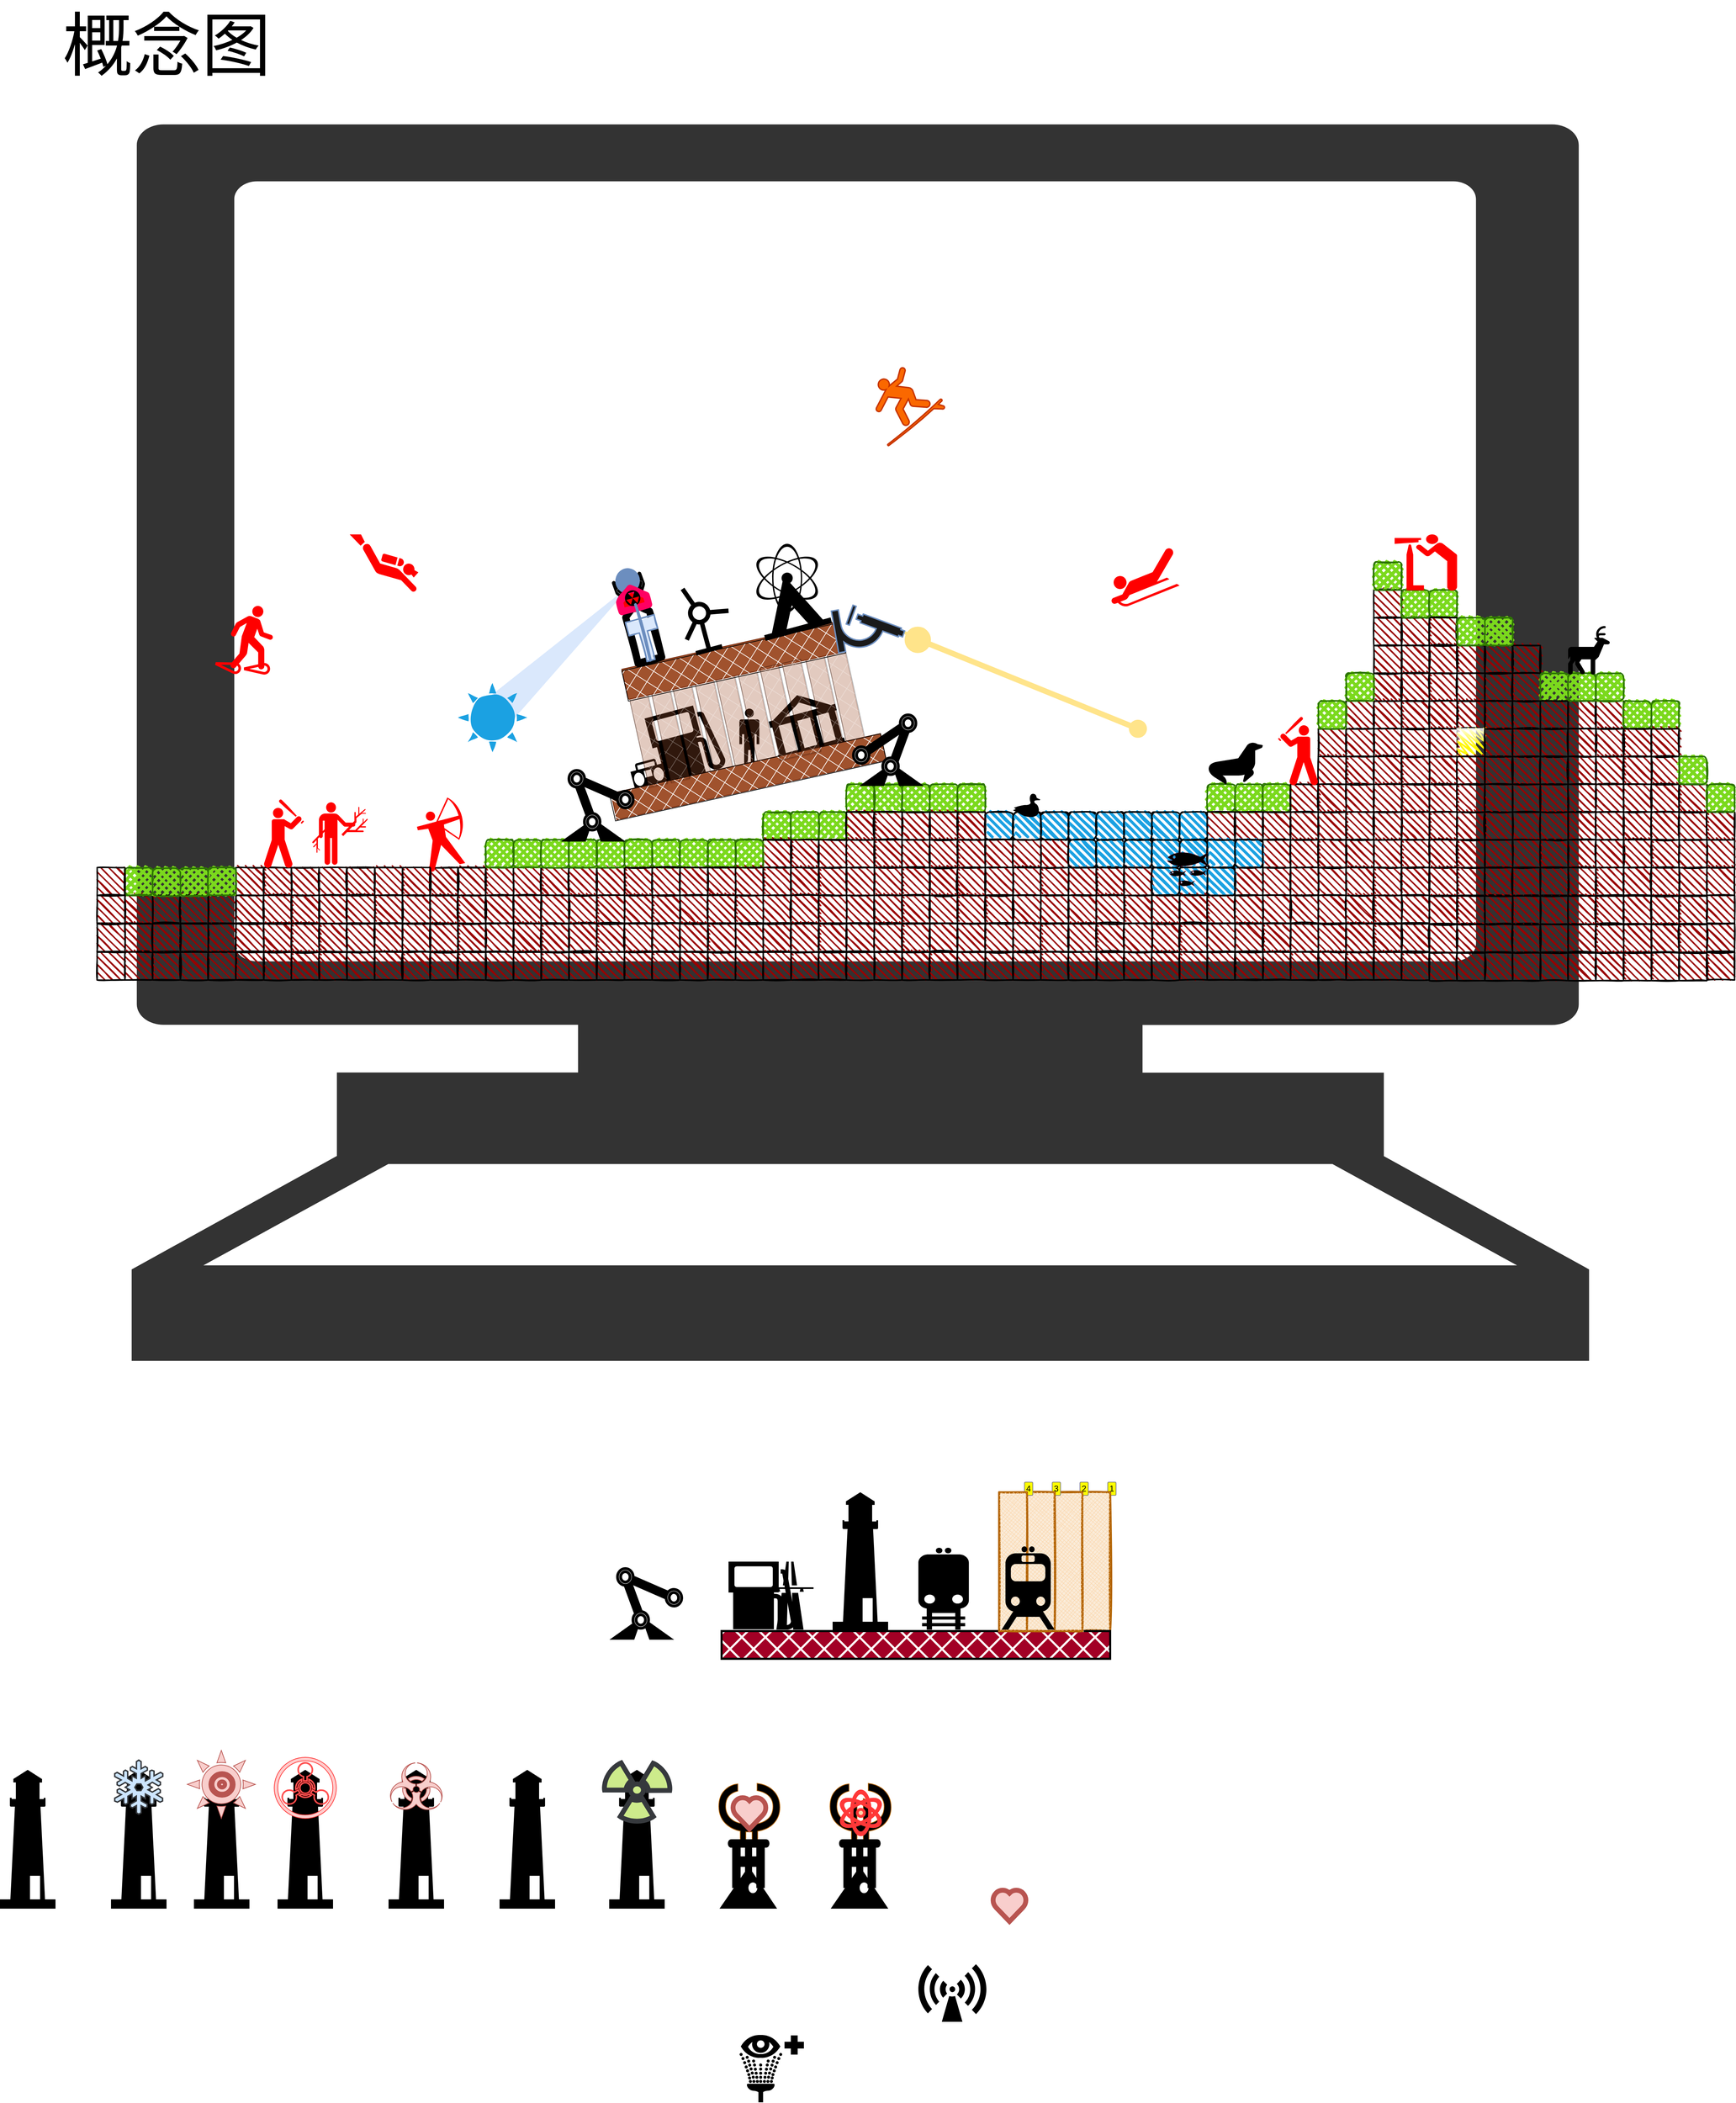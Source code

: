 <mxfile version="20.3.2" type="github">
  <diagram id="p8fDt407_h0lMPVGk4ki" name="第 1 页">
    <mxGraphModel dx="4249" dy="2537" grid="1" gridSize="10" guides="1" tooltips="1" connect="1" arrows="0" fold="1" page="1" pageScale="1" pageWidth="827" pageHeight="1169" math="0" shadow="0">
      <root>
        <mxCell id="0" />
        <mxCell id="1" parent="0" />
        <mxCell id="psCUwFU4OvV6DigtKkQN-120" value="" style="shape=mxgraph.signs.transportation.lighthouse_2;html=1;pointerEvents=1;fillColor=#000000;strokeColor=none;verticalLabelPosition=bottom;verticalAlign=top;align=center;sketch=0;fillStyle=solid;strokeWidth=1;" vertex="1" parent="1">
          <mxGeometry x="-1280.5" y="2120" width="80" height="200" as="geometry" />
        </mxCell>
        <mxCell id="psCUwFU4OvV6DigtKkQN-129" value="" style="shape=mxgraph.signs.nature.sun_3;html=1;pointerEvents=1;fillColor=#f8cecc;strokeColor=#b85450;verticalLabelPosition=bottom;verticalAlign=top;align=center;sketch=0;shadow=0;fillStyle=auto;strokeWidth=1;gradientColor=none;" vertex="1" parent="1">
          <mxGeometry x="-1290" y="2092" width="98" height="98" as="geometry" />
        </mxCell>
        <mxCell id="psCUwFU4OvV6DigtKkQN-105" value="" style="shape=mxgraph.signs.transportation.lighthouse_2;html=1;pointerEvents=1;fillColor=#000000;strokeColor=none;verticalLabelPosition=bottom;verticalAlign=top;align=center;sketch=0;fillStyle=solid;strokeWidth=1;" vertex="1" parent="1">
          <mxGeometry x="-1000" y="2120" width="80" height="200" as="geometry" />
        </mxCell>
        <mxCell id="xoDZpusVlj99PB5QAdmn-684" value="" style="shape=mxgraph.signs.tech.computer;html=1;pointerEvents=1;fillColor=#000000;strokeColor=none;verticalLabelPosition=bottom;verticalAlign=top;align=center;sketch=0;rounded=0;shadow=0;glass=0;fillStyle=auto;strokeWidth=2;opacity=80;" parent="1" vertex="1">
          <mxGeometry x="-1370.23" y="-250.75" width="2100.46" height="1781.5" as="geometry" />
        </mxCell>
        <mxCell id="xoDZpusVlj99PB5QAdmn-473" value="" style="shape=mxgraph.arrows2.wedgeArrow;html=1;bendable=0;startWidth=25;fillColor=#dae8fc;defaultFillColor=invert;defaultGradientColor=invert;rounded=0;strokeColor=none;strokeWidth=8;startArrow=circle;startFill=1;endArrow=oval;endFill=1;startSize=7;endSize=18;jumpStyle=none;" parent="1" edge="1">
          <mxGeometry width="100" height="100" relative="1" as="geometry">
            <mxPoint x="-847.5" y="600" as="sourcePoint" />
            <mxPoint x="-647.5" y="410" as="targetPoint" />
          </mxGeometry>
        </mxCell>
        <mxCell id="xoDZpusVlj99PB5QAdmn-469" value="" style="endArrow=oval;html=1;rounded=0;strokeWidth=8;startSize=7;jumpStyle=none;endSize=18;fillColor=#f8cecc;strokeColor=#FFE48A;endFill=1;startArrow=circle;startFill=1;exitX=0.77;exitY=0;exitDx=0;exitDy=0;exitPerimeter=0;" parent="1" source="xoDZpusVlj99PB5QAdmn-467" edge="1">
          <mxGeometry width="50" height="50" relative="1" as="geometry">
            <mxPoint x="-230" y="500" as="sourcePoint" />
            <mxPoint x="80" y="620" as="targetPoint" />
            <Array as="points">
              <mxPoint x="-240" y="490" />
            </Array>
          </mxGeometry>
        </mxCell>
        <mxCell id="xoDZpusVlj99PB5QAdmn-12" value="" style="rounded=0;whiteSpace=wrap;html=1;fillColor=#990000;strokeWidth=2;fillWeight=2;hachureGap=8;hachureAngle=45;sketch=1;shadow=0;fillStyle=dots;glass=0;" parent="1" vertex="1">
          <mxGeometry x="340" y="620" width="40" height="40" as="geometry" />
        </mxCell>
        <mxCell id="xoDZpusVlj99PB5QAdmn-13" value="" style="rounded=0;whiteSpace=wrap;html=1;fillColor=#990000;strokeWidth=2;fillWeight=2;hachureGap=8;hachureAngle=45;sketch=1;shadow=0;fillStyle=dots;glass=0;" parent="1" vertex="1">
          <mxGeometry x="380" y="580" width="40" height="40" as="geometry" />
        </mxCell>
        <mxCell id="xoDZpusVlj99PB5QAdmn-17" value="" style="rounded=0;whiteSpace=wrap;html=1;fillColor=#990000;strokeWidth=2;fillWeight=2;hachureGap=8;hachureAngle=45;sketch=1;shadow=0;fillStyle=dots;glass=0;" parent="1" vertex="1">
          <mxGeometry x="380" y="620" width="40" height="40" as="geometry" />
        </mxCell>
        <mxCell id="xoDZpusVlj99PB5QAdmn-18" value="" style="rounded=0;whiteSpace=wrap;html=1;fillColor=#990000;strokeWidth=2;fillWeight=2;hachureGap=8;hachureAngle=45;sketch=1;shadow=0;fillStyle=dots;glass=0;" parent="1" vertex="1">
          <mxGeometry x="420" y="420" width="40" height="40" as="geometry" />
        </mxCell>
        <mxCell id="xoDZpusVlj99PB5QAdmn-19" value="" style="rounded=0;whiteSpace=wrap;html=1;fillColor=#990000;strokeWidth=2;fillWeight=2;hachureGap=8;hachureAngle=45;sketch=1;shadow=0;fillStyle=dots;glass=0;" parent="1" vertex="1">
          <mxGeometry x="420" y="540" width="40" height="40" as="geometry" />
        </mxCell>
        <mxCell id="xoDZpusVlj99PB5QAdmn-21" value="" style="rounded=0;whiteSpace=wrap;html=1;fillColor=#990000;strokeWidth=2;fillWeight=2;hachureGap=8;hachureAngle=45;sketch=1;shadow=0;fillStyle=dots;glass=0;" parent="1" vertex="1">
          <mxGeometry x="420" y="500" width="40" height="40" as="geometry" />
        </mxCell>
        <mxCell id="xoDZpusVlj99PB5QAdmn-22" value="" style="rounded=0;whiteSpace=wrap;html=1;fillColor=#990000;strokeWidth=2;fillWeight=2;hachureGap=8;hachureAngle=45;sketch=1;shadow=0;fillStyle=dots;glass=0;" parent="1" vertex="1">
          <mxGeometry x="420" y="460" width="40" height="40" as="geometry" />
        </mxCell>
        <mxCell id="xoDZpusVlj99PB5QAdmn-23" value="" style="rounded=0;whiteSpace=wrap;html=1;fillColor=#990000;strokeWidth=2;fillWeight=2;hachureGap=8;hachureAngle=45;sketch=1;shadow=0;fillStyle=dots;glass=0;" parent="1" vertex="1">
          <mxGeometry x="420" y="580" width="40" height="40" as="geometry" />
        </mxCell>
        <mxCell id="xoDZpusVlj99PB5QAdmn-26" value="" style="rounded=0;whiteSpace=wrap;html=1;fillColor=#990000;strokeWidth=2;fillWeight=2;hachureGap=8;hachureAngle=45;sketch=1;shadow=0;fillStyle=dots;glass=0;" parent="1" vertex="1">
          <mxGeometry x="420" y="620" width="40" height="40" as="geometry" />
        </mxCell>
        <mxCell id="xoDZpusVlj99PB5QAdmn-28" value="" style="rounded=0;whiteSpace=wrap;html=1;fillColor=#990000;strokeWidth=2;fillWeight=2;hachureGap=8;hachureAngle=45;sketch=1;shadow=0;fillStyle=dots;glass=0;" parent="1" vertex="1">
          <mxGeometry x="460" y="540" width="40" height="40" as="geometry" />
        </mxCell>
        <mxCell id="xoDZpusVlj99PB5QAdmn-30" value="" style="rounded=0;whiteSpace=wrap;html=1;fillColor=#990000;strokeWidth=2;fillWeight=2;hachureGap=8;hachureAngle=45;sketch=1;shadow=0;fillStyle=dots;glass=0;" parent="1" vertex="1">
          <mxGeometry x="460" y="500" width="40" height="40" as="geometry" />
        </mxCell>
        <mxCell id="xoDZpusVlj99PB5QAdmn-31" value="" style="rounded=0;whiteSpace=wrap;html=1;fillColor=#990000;strokeWidth=2;fillWeight=2;hachureGap=8;hachureAngle=45;sketch=1;shadow=0;fillStyle=dots;glass=0;" parent="1" vertex="1">
          <mxGeometry x="460" y="460" width="40" height="40" as="geometry" />
        </mxCell>
        <mxCell id="xoDZpusVlj99PB5QAdmn-32" value="" style="rounded=0;whiteSpace=wrap;html=1;fillColor=#990000;strokeWidth=2;fillWeight=2;hachureGap=8;hachureAngle=45;sketch=1;shadow=0;fillStyle=dots;glass=0;" parent="1" vertex="1">
          <mxGeometry x="460" y="580" width="40" height="40" as="geometry" />
        </mxCell>
        <mxCell id="xoDZpusVlj99PB5QAdmn-35" value="" style="rounded=0;whiteSpace=wrap;html=1;fillColor=#990000;strokeWidth=2;fillWeight=2;hachureGap=8;hachureAngle=45;sketch=1;shadow=0;fillStyle=dots;glass=0;" parent="1" vertex="1">
          <mxGeometry x="460" y="620" width="40" height="40" as="geometry" />
        </mxCell>
        <mxCell id="xoDZpusVlj99PB5QAdmn-36" value="" style="rounded=1;whiteSpace=wrap;html=1;fillColor=#7BD91D;strokeWidth=2;fillWeight=4;hachureGap=8;hachureAngle=45;sketch=1;shadow=0;fillStyle=cross-hatch;glass=0;strokeColor=#2D7600;fontColor=#ffffff;" parent="1" vertex="1">
          <mxGeometry x="500" y="420" width="40" height="40" as="geometry" />
        </mxCell>
        <mxCell id="xoDZpusVlj99PB5QAdmn-37" value="" style="rounded=0;whiteSpace=wrap;html=1;fillColor=#990000;strokeWidth=2;fillWeight=2;hachureGap=8;hachureAngle=45;sketch=1;shadow=0;fillStyle=dots;glass=0;" parent="1" vertex="1">
          <mxGeometry x="500" y="540" width="40" height="40" as="geometry" />
        </mxCell>
        <mxCell id="xoDZpusVlj99PB5QAdmn-39" value="" style="rounded=0;whiteSpace=wrap;html=1;fillColor=#990000;strokeWidth=2;fillWeight=2;hachureGap=8;hachureAngle=45;sketch=1;shadow=0;fillStyle=dots;glass=0;" parent="1" vertex="1">
          <mxGeometry x="500" y="500" width="40" height="40" as="geometry" />
        </mxCell>
        <mxCell id="xoDZpusVlj99PB5QAdmn-40" value="" style="rounded=0;whiteSpace=wrap;html=1;fillColor=#990000;strokeWidth=2;fillWeight=2;hachureGap=8;hachureAngle=45;sketch=1;shadow=0;fillStyle=dots;glass=0;" parent="1" vertex="1">
          <mxGeometry x="500" y="460" width="40" height="40" as="geometry" />
        </mxCell>
        <mxCell id="xoDZpusVlj99PB5QAdmn-41" value="" style="rounded=0;whiteSpace=wrap;html=1;fillColor=#990000;strokeWidth=2;fillWeight=2;hachureGap=8;hachureAngle=45;sketch=1;shadow=0;fillStyle=dots;glass=0;" parent="1" vertex="1">
          <mxGeometry x="500" y="580" width="40" height="40" as="geometry" />
        </mxCell>
        <mxCell id="xoDZpusVlj99PB5QAdmn-44" value="" style="rounded=0;whiteSpace=wrap;html=1;fillColor=#990000;strokeWidth=2;fillWeight=2;hachureGap=8;hachureAngle=45;sketch=1;shadow=0;fillStyle=dots;glass=0;" parent="1" vertex="1">
          <mxGeometry x="500" y="620" width="40" height="40" as="geometry" />
        </mxCell>
        <mxCell id="xoDZpusVlj99PB5QAdmn-63" value="" style="rounded=0;whiteSpace=wrap;html=1;fillColor=#990000;strokeWidth=2;fillWeight=2;hachureGap=8;hachureAngle=45;sketch=1;shadow=0;fillStyle=dots;glass=0;" parent="1" vertex="1">
          <mxGeometry x="540" y="540" width="40" height="40" as="geometry" />
        </mxCell>
        <mxCell id="xoDZpusVlj99PB5QAdmn-65" value="" style="rounded=0;whiteSpace=wrap;html=1;fillColor=#990000;strokeWidth=2;fillWeight=2;hachureGap=8;hachureAngle=45;sketch=1;shadow=0;fillStyle=dots;glass=0;" parent="1" vertex="1">
          <mxGeometry x="540" y="580" width="40" height="40" as="geometry" />
        </mxCell>
        <mxCell id="xoDZpusVlj99PB5QAdmn-68" value="" style="rounded=0;whiteSpace=wrap;html=1;fillColor=#FFF700;strokeWidth=2;fillWeight=2;hachureGap=8;hachureAngle=45;sketch=1;shadow=0;fillStyle=zigzag;glass=1;dashed=1;dashPattern=1 4;strokeColor=#d6b656;gradientColor=#ffd966;" parent="1" vertex="1">
          <mxGeometry x="540" y="620" width="40" height="40" as="geometry" />
        </mxCell>
        <mxCell id="xoDZpusVlj99PB5QAdmn-69" value="" style="rounded=0;whiteSpace=wrap;html=1;fillColor=#990000;strokeWidth=2;fillWeight=2;hachureGap=8;hachureAngle=45;sketch=1;shadow=0;fillStyle=dots;glass=0;" parent="1" vertex="1">
          <mxGeometry x="540" y="500" width="40" height="40" as="geometry" />
        </mxCell>
        <mxCell id="xoDZpusVlj99PB5QAdmn-70" value="" style="rounded=0;whiteSpace=wrap;html=1;fillColor=#990000;strokeWidth=2;fillWeight=2;hachureGap=8;hachureAngle=45;sketch=1;shadow=0;fillStyle=dots;glass=0;" parent="1" vertex="1">
          <mxGeometry x="580" y="540" width="40" height="40" as="geometry" />
        </mxCell>
        <mxCell id="xoDZpusVlj99PB5QAdmn-72" value="" style="rounded=0;whiteSpace=wrap;html=1;fillColor=#990000;strokeWidth=2;fillWeight=2;hachureGap=8;hachureAngle=45;sketch=1;shadow=0;fillStyle=dots;glass=0;" parent="1" vertex="1">
          <mxGeometry x="580" y="580" width="40" height="40" as="geometry" />
        </mxCell>
        <mxCell id="xoDZpusVlj99PB5QAdmn-75" value="" style="rounded=0;whiteSpace=wrap;html=1;fillColor=#990000;strokeWidth=2;fillWeight=2;hachureGap=8;hachureAngle=45;sketch=1;shadow=0;fillStyle=dots;glass=0;" parent="1" vertex="1">
          <mxGeometry x="580" y="620" width="40" height="40" as="geometry" />
        </mxCell>
        <mxCell id="xoDZpusVlj99PB5QAdmn-76" value="" style="rounded=0;whiteSpace=wrap;html=1;fillColor=#990000;strokeWidth=2;fillWeight=2;hachureGap=8;hachureAngle=45;sketch=1;shadow=0;fillStyle=dots;glass=0;" parent="1" vertex="1">
          <mxGeometry x="580" y="500" width="40" height="40" as="geometry" />
        </mxCell>
        <mxCell id="xoDZpusVlj99PB5QAdmn-77" value="" style="rounded=0;whiteSpace=wrap;html=1;fillColor=#990000;strokeWidth=2;fillWeight=2;hachureGap=8;hachureAngle=45;sketch=1;shadow=0;fillStyle=dots;glass=0;" parent="1" vertex="1">
          <mxGeometry x="620" y="540" width="40" height="40" as="geometry" />
        </mxCell>
        <mxCell id="xoDZpusVlj99PB5QAdmn-79" value="" style="rounded=0;whiteSpace=wrap;html=1;fillColor=#990000;strokeWidth=2;fillWeight=2;hachureGap=8;hachureAngle=45;sketch=1;shadow=0;fillStyle=dots;glass=0;" parent="1" vertex="1">
          <mxGeometry x="620" y="580" width="40" height="40" as="geometry" />
        </mxCell>
        <mxCell id="xoDZpusVlj99PB5QAdmn-82" value="" style="rounded=0;whiteSpace=wrap;html=1;fillColor=#990000;strokeWidth=2;fillWeight=2;hachureGap=8;hachureAngle=45;sketch=1;shadow=0;fillStyle=dots;glass=0;" parent="1" vertex="1">
          <mxGeometry x="620" y="620" width="40" height="40" as="geometry" />
        </mxCell>
        <mxCell id="xoDZpusVlj99PB5QAdmn-83" value="" style="rounded=0;whiteSpace=wrap;html=1;fillColor=#990000;strokeWidth=2;fillWeight=2;hachureGap=8;hachureAngle=45;sketch=1;shadow=0;fillStyle=dots;glass=0;" parent="1" vertex="1">
          <mxGeometry x="620" y="500" width="40" height="40" as="geometry" />
        </mxCell>
        <mxCell id="xoDZpusVlj99PB5QAdmn-85" value="" style="rounded=1;whiteSpace=wrap;html=1;fillColor=#7BD91D;strokeWidth=2;fillWeight=4;hachureGap=8;hachureAngle=45;sketch=1;shadow=0;fillStyle=cross-hatch;glass=0;strokeColor=#2D7600;fontColor=#ffffff;" parent="1" vertex="1">
          <mxGeometry x="660" y="540" width="40" height="40" as="geometry" />
        </mxCell>
        <mxCell id="xoDZpusVlj99PB5QAdmn-87" value="" style="rounded=0;whiteSpace=wrap;html=1;fillColor=#990000;strokeWidth=2;fillWeight=2;hachureGap=8;hachureAngle=45;sketch=1;shadow=0;fillStyle=dots;glass=0;" parent="1" vertex="1">
          <mxGeometry x="660" y="580" width="40" height="40" as="geometry" />
        </mxCell>
        <mxCell id="xoDZpusVlj99PB5QAdmn-90" value="" style="rounded=0;whiteSpace=wrap;html=1;fillColor=#990000;strokeWidth=2;fillWeight=2;hachureGap=8;hachureAngle=45;sketch=1;shadow=0;fillStyle=dots;glass=0;" parent="1" vertex="1">
          <mxGeometry x="660" y="620" width="40" height="40" as="geometry" />
        </mxCell>
        <mxCell id="xoDZpusVlj99PB5QAdmn-94" value="" style="rounded=0;whiteSpace=wrap;html=1;fillColor=#990000;strokeWidth=2;fillWeight=2;hachureGap=8;hachureAngle=45;sketch=1;shadow=0;fillStyle=dots;glass=0;" parent="1" vertex="1">
          <mxGeometry x="700" y="580" width="40" height="40" as="geometry" />
        </mxCell>
        <mxCell id="xoDZpusVlj99PB5QAdmn-97" value="" style="rounded=0;whiteSpace=wrap;html=1;fillColor=#990000;strokeWidth=2;fillWeight=2;hachureGap=8;hachureAngle=45;sketch=1;shadow=0;fillStyle=dots;glass=0;" parent="1" vertex="1">
          <mxGeometry x="700" y="620" width="40" height="40" as="geometry" />
        </mxCell>
        <mxCell id="xoDZpusVlj99PB5QAdmn-101" value="" style="rounded=0;whiteSpace=wrap;html=1;fillColor=#990000;strokeWidth=2;fillWeight=2;hachureGap=8;hachureAngle=45;sketch=1;shadow=0;fillStyle=dots;glass=0;" parent="1" vertex="1">
          <mxGeometry x="740" y="580" width="40" height="40" as="geometry" />
        </mxCell>
        <mxCell id="xoDZpusVlj99PB5QAdmn-104" value="" style="rounded=0;whiteSpace=wrap;html=1;fillColor=#990000;strokeWidth=2;fillWeight=2;hachureGap=8;hachureAngle=45;sketch=1;shadow=0;fillStyle=dots;glass=0;" parent="1" vertex="1">
          <mxGeometry x="740" y="620" width="40" height="40" as="geometry" />
        </mxCell>
        <mxCell id="xoDZpusVlj99PB5QAdmn-108" value="" style="rounded=1;whiteSpace=wrap;html=1;fillColor=#7BD91D;strokeWidth=2;fillWeight=4;hachureGap=8;hachureAngle=45;sketch=1;shadow=0;fillStyle=cross-hatch;glass=0;strokeColor=#2D7600;fontColor=#ffffff;" parent="1" vertex="1">
          <mxGeometry x="780" y="580" width="40" height="40" as="geometry" />
        </mxCell>
        <mxCell id="xoDZpusVlj99PB5QAdmn-111" value="" style="rounded=0;whiteSpace=wrap;html=1;fillColor=#990000;strokeWidth=2;fillWeight=2;hachureGap=8;hachureAngle=45;sketch=1;shadow=0;fillStyle=dots;glass=0;" parent="1" vertex="1">
          <mxGeometry x="780" y="620" width="40" height="40" as="geometry" />
        </mxCell>
        <mxCell id="xoDZpusVlj99PB5QAdmn-114" value="" style="rounded=1;whiteSpace=wrap;html=1;fillColor=#7BD91D;strokeWidth=2;fillWeight=4;hachureGap=8;hachureAngle=45;sketch=1;shadow=0;fillStyle=cross-hatch;glass=0;strokeColor=#2D7600;fontColor=#ffffff;" parent="1" vertex="1">
          <mxGeometry x="820" y="580" width="40" height="40" as="geometry" />
        </mxCell>
        <mxCell id="xoDZpusVlj99PB5QAdmn-117" value="" style="rounded=0;whiteSpace=wrap;html=1;fillColor=#990000;strokeWidth=2;fillWeight=2;hachureGap=8;hachureAngle=45;sketch=1;shadow=0;fillStyle=dots;glass=0;" parent="1" vertex="1">
          <mxGeometry x="820" y="620" width="40" height="40" as="geometry" />
        </mxCell>
        <mxCell id="xoDZpusVlj99PB5QAdmn-140" value="" style="rounded=1;whiteSpace=wrap;html=1;strokeWidth=2;fillWeight=4;hachureGap=8;hachureAngle=45;fillColor=#1ba1e2;sketch=1;" parent="1" vertex="1">
          <mxGeometry x="-140" y="740" width="40" height="40" as="geometry" />
        </mxCell>
        <mxCell id="xoDZpusVlj99PB5QAdmn-141" value="" style="rounded=1;whiteSpace=wrap;html=1;strokeWidth=2;fillWeight=4;hachureGap=8;hachureAngle=45;fillColor=#1ba1e2;sketch=1;" parent="1" vertex="1">
          <mxGeometry x="-100" y="740" width="40" height="40" as="geometry" />
        </mxCell>
        <mxCell id="xoDZpusVlj99PB5QAdmn-142" value="" style="rounded=1;whiteSpace=wrap;html=1;strokeWidth=2;fillWeight=4;hachureGap=8;hachureAngle=45;fillColor=#1ba1e2;sketch=1;" parent="1" vertex="1">
          <mxGeometry x="-60" y="740" width="40" height="40" as="geometry" />
        </mxCell>
        <mxCell id="xoDZpusVlj99PB5QAdmn-143" value="" style="rounded=1;whiteSpace=wrap;html=1;strokeWidth=2;fillWeight=4;hachureGap=8;hachureAngle=45;fillColor=#1ba1e2;sketch=1;" parent="1" vertex="1">
          <mxGeometry x="-20" y="740" width="40" height="40" as="geometry" />
        </mxCell>
        <mxCell id="xoDZpusVlj99PB5QAdmn-144" value="" style="rounded=1;whiteSpace=wrap;html=1;strokeWidth=2;fillWeight=4;hachureGap=8;hachureAngle=45;fillColor=#1ba1e2;sketch=1;" parent="1" vertex="1">
          <mxGeometry x="20" y="740" width="40" height="40" as="geometry" />
        </mxCell>
        <mxCell id="xoDZpusVlj99PB5QAdmn-145" value="" style="rounded=1;whiteSpace=wrap;html=1;strokeWidth=2;fillWeight=4;hachureGap=8;hachureAngle=45;fillColor=#1ba1e2;sketch=1;" parent="1" vertex="1">
          <mxGeometry x="60" y="740" width="40" height="40" as="geometry" />
        </mxCell>
        <mxCell id="xoDZpusVlj99PB5QAdmn-146" value="" style="rounded=1;whiteSpace=wrap;html=1;strokeWidth=2;fillWeight=4;hachureGap=8;hachureAngle=45;fillColor=#1ba1e2;sketch=1;" parent="1" vertex="1">
          <mxGeometry x="100" y="740" width="40" height="40" as="geometry" />
        </mxCell>
        <mxCell id="xoDZpusVlj99PB5QAdmn-147" value="" style="rounded=1;whiteSpace=wrap;html=1;strokeWidth=2;fillWeight=4;hachureGap=8;hachureAngle=45;fillColor=#1ba1e2;sketch=1;" parent="1" vertex="1">
          <mxGeometry x="140" y="740" width="40" height="40" as="geometry" />
        </mxCell>
        <mxCell id="xoDZpusVlj99PB5QAdmn-150" value="" style="rounded=1;whiteSpace=wrap;html=1;strokeWidth=2;fillWeight=4;hachureGap=8;hachureAngle=45;fillColor=#7BD91D;sketch=1;fillStyle=cross-hatch;strokeColor=#2D7600;fontColor=#ffffff;" parent="1" vertex="1">
          <mxGeometry x="-340" y="700" width="40" height="40" as="geometry" />
        </mxCell>
        <mxCell id="xoDZpusVlj99PB5QAdmn-152" value="" style="rounded=1;whiteSpace=wrap;html=1;strokeWidth=2;fillWeight=4;hachureGap=8;hachureAngle=45;fillColor=#7BD91D;sketch=1;fillStyle=cross-hatch;strokeColor=#2D7600;fontColor=#ffffff;" parent="1" vertex="1">
          <mxGeometry x="-300" y="700" width="40" height="40" as="geometry" />
        </mxCell>
        <mxCell id="xoDZpusVlj99PB5QAdmn-153" value="" style="rounded=1;whiteSpace=wrap;html=1;strokeWidth=2;fillWeight=4;hachureGap=8;hachureAngle=45;fillColor=#7BD91D;sketch=1;fillStyle=cross-hatch;strokeColor=#2D7600;fontColor=#ffffff;" parent="1" vertex="1">
          <mxGeometry x="-260" y="700" width="40" height="40" as="geometry" />
        </mxCell>
        <mxCell id="xoDZpusVlj99PB5QAdmn-154" value="" style="rounded=1;whiteSpace=wrap;html=1;strokeWidth=2;fillWeight=4;hachureGap=8;hachureAngle=45;fillColor=#7BD91D;sketch=1;fillStyle=cross-hatch;strokeColor=#2D7600;fontColor=#ffffff;" parent="1" vertex="1">
          <mxGeometry x="-220" y="700" width="40" height="40" as="geometry" />
        </mxCell>
        <mxCell id="xoDZpusVlj99PB5QAdmn-155" value="" style="rounded=1;whiteSpace=wrap;html=1;strokeWidth=2;fillWeight=4;hachureGap=8;hachureAngle=45;fillColor=#7BD91D;sketch=1;fillStyle=cross-hatch;strokeColor=#2D7600;fontColor=#ffffff;" parent="1" vertex="1">
          <mxGeometry x="-180" y="700" width="40" height="40" as="geometry" />
        </mxCell>
        <mxCell id="xoDZpusVlj99PB5QAdmn-156" value="" style="rounded=1;whiteSpace=wrap;html=1;strokeWidth=2;fillWeight=4;hachureGap=8;hachureAngle=45;fillColor=#7BD91D;sketch=1;fillStyle=cross-hatch;strokeColor=#2D7600;fontColor=#ffffff;" parent="1" vertex="1">
          <mxGeometry x="-460" y="740" width="40" height="40" as="geometry" />
        </mxCell>
        <mxCell id="xoDZpusVlj99PB5QAdmn-157" value="" style="rounded=1;whiteSpace=wrap;html=1;strokeWidth=2;fillWeight=4;hachureGap=8;hachureAngle=45;fillColor=#7BD91D;sketch=1;fillStyle=cross-hatch;strokeColor=#2D7600;fontColor=#ffffff;" parent="1" vertex="1">
          <mxGeometry x="-420" y="740" width="40" height="40" as="geometry" />
        </mxCell>
        <mxCell id="xoDZpusVlj99PB5QAdmn-158" value="" style="rounded=1;whiteSpace=wrap;html=1;strokeWidth=2;fillWeight=4;hachureGap=8;hachureAngle=45;fillColor=#7BD91D;sketch=1;fillStyle=cross-hatch;strokeColor=#2D7600;fontColor=#ffffff;" parent="1" vertex="1">
          <mxGeometry x="-380" y="740" width="40" height="40" as="geometry" />
        </mxCell>
        <mxCell id="xoDZpusVlj99PB5QAdmn-159" value="" style="rounded=1;whiteSpace=wrap;html=1;strokeWidth=2;fillWeight=4;hachureGap=8;hachureAngle=45;fillColor=#7BD91D;sketch=1;fillStyle=cross-hatch;strokeColor=#2D7600;fontColor=#ffffff;" parent="1" vertex="1">
          <mxGeometry x="180" y="700" width="40" height="40" as="geometry" />
        </mxCell>
        <mxCell id="xoDZpusVlj99PB5QAdmn-160" value="" style="rounded=1;whiteSpace=wrap;html=1;strokeWidth=2;fillWeight=4;hachureGap=8;hachureAngle=45;fillColor=#7BD91D;sketch=1;fillStyle=cross-hatch;strokeColor=#2D7600;fontColor=#ffffff;" parent="1" vertex="1">
          <mxGeometry x="220" y="700" width="40" height="40" as="geometry" />
        </mxCell>
        <mxCell id="xoDZpusVlj99PB5QAdmn-161" value="" style="rounded=1;whiteSpace=wrap;html=1;strokeWidth=2;fillWeight=4;hachureGap=8;hachureAngle=45;fillColor=#7BD91D;sketch=1;fillStyle=cross-hatch;strokeColor=#2D7600;fontColor=#ffffff;" parent="1" vertex="1">
          <mxGeometry x="260" y="700" width="40" height="40" as="geometry" />
        </mxCell>
        <mxCell id="xoDZpusVlj99PB5QAdmn-164" value="" style="rounded=0;whiteSpace=wrap;html=1;strokeWidth=2;fillWeight=2;hachureGap=8;hachureAngle=45;fillColor=#990000;sketch=1;shadow=0;fillStyle=dots;fontColor=default;strokeColor=default;glass=0;treeFolding=0;treeMoving=0;enumerate=0;fixedWidth=0;autosize=0;movableLabel=0;movable=1;backgroundOutline=0;metaEdit=0;collapsible=0;dropTarget=0;container=0;fixDash=0;perimeter=ellipsePerimeter;" parent="1" vertex="1">
          <mxGeometry x="-460" y="780" width="40" height="40" as="geometry" />
        </mxCell>
        <mxCell id="xoDZpusVlj99PB5QAdmn-167" value="" style="rounded=0;whiteSpace=wrap;html=1;strokeWidth=2;fillWeight=2;hachureGap=8;hachureAngle=45;fillColor=#990000;sketch=1;shadow=0;fillStyle=dots;fontColor=default;strokeColor=default;glass=0;treeFolding=0;treeMoving=0;enumerate=0;fixedWidth=0;autosize=0;movableLabel=0;movable=1;backgroundOutline=0;metaEdit=0;collapsible=0;dropTarget=0;container=0;fixDash=0;perimeter=ellipsePerimeter;" parent="1" vertex="1">
          <mxGeometry x="-420" y="780" width="40" height="40" as="geometry" />
        </mxCell>
        <mxCell id="xoDZpusVlj99PB5QAdmn-168" value="" style="rounded=0;whiteSpace=wrap;html=1;strokeWidth=2;fillWeight=2;hachureGap=8;hachureAngle=45;fillColor=#990000;sketch=1;shadow=0;fillStyle=dots;fontColor=default;strokeColor=default;glass=0;treeFolding=0;treeMoving=0;enumerate=0;fixedWidth=0;autosize=0;movableLabel=0;movable=1;backgroundOutline=0;metaEdit=0;collapsible=0;dropTarget=0;container=0;fixDash=0;perimeter=ellipsePerimeter;" parent="1" vertex="1">
          <mxGeometry x="-380" y="780" width="40" height="40" as="geometry" />
        </mxCell>
        <mxCell id="xoDZpusVlj99PB5QAdmn-169" value="" style="rounded=0;whiteSpace=wrap;html=1;strokeWidth=2;fillWeight=2;hachureGap=8;hachureAngle=45;fillColor=#990000;sketch=1;shadow=0;fillStyle=dots;fontColor=default;strokeColor=default;glass=0;treeFolding=0;treeMoving=0;enumerate=0;fixedWidth=0;autosize=0;movableLabel=0;movable=1;backgroundOutline=0;metaEdit=0;collapsible=0;dropTarget=0;container=0;fixDash=0;perimeter=ellipsePerimeter;" parent="1" vertex="1">
          <mxGeometry x="-340" y="780" width="40" height="40" as="geometry" />
        </mxCell>
        <mxCell id="xoDZpusVlj99PB5QAdmn-170" value="" style="rounded=0;whiteSpace=wrap;html=1;strokeWidth=2;fillWeight=2;hachureGap=8;hachureAngle=45;fillColor=#990000;sketch=1;shadow=0;fillStyle=dots;fontColor=default;strokeColor=default;glass=0;treeFolding=0;treeMoving=0;enumerate=0;fixedWidth=0;autosize=0;movableLabel=0;movable=1;backgroundOutline=0;metaEdit=0;collapsible=0;dropTarget=0;container=0;fixDash=0;perimeter=ellipsePerimeter;" parent="1" vertex="1">
          <mxGeometry x="-300" y="780" width="40" height="40" as="geometry" />
        </mxCell>
        <mxCell id="xoDZpusVlj99PB5QAdmn-171" value="" style="rounded=0;whiteSpace=wrap;html=1;strokeWidth=2;fillWeight=2;hachureGap=8;hachureAngle=45;fillColor=#990000;sketch=1;shadow=0;fillStyle=dots;fontColor=default;strokeColor=default;glass=0;treeFolding=0;treeMoving=0;enumerate=0;fixedWidth=0;autosize=0;movableLabel=0;movable=1;backgroundOutline=0;metaEdit=0;collapsible=0;dropTarget=0;container=0;fixDash=0;perimeter=ellipsePerimeter;" parent="1" vertex="1">
          <mxGeometry x="-260" y="780" width="40" height="40" as="geometry" />
        </mxCell>
        <mxCell id="xoDZpusVlj99PB5QAdmn-172" value="" style="rounded=0;whiteSpace=wrap;html=1;strokeWidth=2;fillWeight=2;hachureGap=8;hachureAngle=45;fillColor=#990000;sketch=1;shadow=0;fillStyle=dots;fontColor=default;strokeColor=default;glass=0;treeFolding=0;treeMoving=0;enumerate=0;fixedWidth=0;autosize=0;movableLabel=0;movable=1;backgroundOutline=0;metaEdit=0;collapsible=0;dropTarget=0;container=0;fixDash=0;perimeter=ellipsePerimeter;" parent="1" vertex="1">
          <mxGeometry x="-220" y="780" width="40" height="40" as="geometry" />
        </mxCell>
        <mxCell id="xoDZpusVlj99PB5QAdmn-173" value="" style="rounded=0;whiteSpace=wrap;html=1;strokeWidth=2;fillWeight=2;hachureGap=8;hachureAngle=45;fillColor=#990000;sketch=1;shadow=0;fillStyle=dots;fontColor=default;strokeColor=default;glass=0;treeFolding=0;treeMoving=0;enumerate=0;fixedWidth=0;autosize=0;movableLabel=0;movable=1;backgroundOutline=0;metaEdit=0;collapsible=0;dropTarget=0;container=0;fixDash=0;perimeter=ellipsePerimeter;" parent="1" vertex="1">
          <mxGeometry x="-180" y="780" width="40" height="40" as="geometry" />
        </mxCell>
        <mxCell id="xoDZpusVlj99PB5QAdmn-174" value="" style="rounded=0;whiteSpace=wrap;html=1;strokeWidth=2;fillWeight=2;hachureGap=8;hachureAngle=45;fillColor=#990000;sketch=1;shadow=0;fillStyle=dots;fontColor=default;strokeColor=default;glass=0;treeFolding=0;treeMoving=0;enumerate=0;fixedWidth=0;autosize=0;movableLabel=0;movable=1;backgroundOutline=0;metaEdit=0;collapsible=0;dropTarget=0;container=0;fixDash=0;perimeter=ellipsePerimeter;" parent="1" vertex="1">
          <mxGeometry x="-340" y="740" width="40" height="40" as="geometry" />
        </mxCell>
        <mxCell id="xoDZpusVlj99PB5QAdmn-175" value="" style="rounded=0;whiteSpace=wrap;html=1;strokeWidth=2;fillWeight=2;hachureGap=8;hachureAngle=45;fillColor=#990000;sketch=1;shadow=0;fillStyle=dots;fontColor=default;strokeColor=default;glass=0;treeFolding=0;treeMoving=0;enumerate=0;fixedWidth=0;autosize=0;movableLabel=0;movable=1;backgroundOutline=0;metaEdit=0;collapsible=0;dropTarget=0;container=0;fixDash=0;perimeter=ellipsePerimeter;" parent="1" vertex="1">
          <mxGeometry x="-300" y="740" width="40" height="40" as="geometry" />
        </mxCell>
        <mxCell id="xoDZpusVlj99PB5QAdmn-176" value="" style="rounded=0;whiteSpace=wrap;html=1;strokeWidth=2;fillWeight=2;hachureGap=8;hachureAngle=45;fillColor=#990000;sketch=1;shadow=0;fillStyle=dots;fontColor=default;strokeColor=default;glass=0;treeFolding=0;treeMoving=0;enumerate=0;fixedWidth=0;autosize=0;movableLabel=0;movable=1;backgroundOutline=0;metaEdit=0;collapsible=0;dropTarget=0;container=0;fixDash=0;perimeter=ellipsePerimeter;" parent="1" vertex="1">
          <mxGeometry x="-260" y="740" width="40" height="40" as="geometry" />
        </mxCell>
        <mxCell id="xoDZpusVlj99PB5QAdmn-177" value="" style="rounded=0;whiteSpace=wrap;html=1;strokeWidth=2;fillWeight=2;hachureGap=8;hachureAngle=45;fillColor=#990000;sketch=1;shadow=0;fillStyle=dots;fontColor=default;strokeColor=default;glass=0;treeFolding=0;treeMoving=0;enumerate=0;fixedWidth=0;autosize=0;movableLabel=0;movable=1;backgroundOutline=0;metaEdit=0;collapsible=0;dropTarget=0;container=0;fixDash=0;perimeter=ellipsePerimeter;" parent="1" vertex="1">
          <mxGeometry x="-220" y="740" width="40" height="40" as="geometry" />
        </mxCell>
        <mxCell id="xoDZpusVlj99PB5QAdmn-178" value="" style="rounded=0;whiteSpace=wrap;html=1;strokeWidth=2;fillWeight=2;hachureGap=8;hachureAngle=45;fillColor=#990000;sketch=1;shadow=0;fillStyle=dots;fontColor=default;strokeColor=default;glass=0;treeFolding=0;treeMoving=0;enumerate=0;fixedWidth=0;autosize=0;movableLabel=0;movable=1;backgroundOutline=0;metaEdit=0;collapsible=0;dropTarget=0;container=0;fixDash=0;perimeter=ellipsePerimeter;" parent="1" vertex="1">
          <mxGeometry x="-180" y="740" width="40" height="40" as="geometry" />
        </mxCell>
        <mxCell id="xoDZpusVlj99PB5QAdmn-179" value="" style="rounded=0;whiteSpace=wrap;html=1;strokeWidth=2;fillWeight=2;hachureGap=8;hachureAngle=45;fillColor=#990000;sketch=1;shadow=0;fillStyle=dots;fontColor=default;strokeColor=default;glass=0;treeFolding=0;treeMoving=0;enumerate=0;fixedWidth=0;autosize=0;movableLabel=0;movable=1;backgroundOutline=0;metaEdit=0;collapsible=0;dropTarget=0;container=0;fixDash=0;perimeter=ellipsePerimeter;" parent="1" vertex="1">
          <mxGeometry x="-140" y="780" width="40" height="40" as="geometry" />
        </mxCell>
        <mxCell id="xoDZpusVlj99PB5QAdmn-180" value="" style="rounded=0;whiteSpace=wrap;html=1;strokeWidth=2;fillWeight=2;hachureGap=8;hachureAngle=45;fillColor=#990000;sketch=1;shadow=0;fillStyle=dots;fontColor=default;strokeColor=default;glass=0;treeFolding=0;treeMoving=0;enumerate=0;fixedWidth=0;autosize=0;movableLabel=0;movable=1;backgroundOutline=0;metaEdit=0;collapsible=0;dropTarget=0;container=0;fixDash=0;perimeter=ellipsePerimeter;" parent="1" vertex="1">
          <mxGeometry x="-100" y="780" width="40" height="40" as="geometry" />
        </mxCell>
        <mxCell id="xoDZpusVlj99PB5QAdmn-181" value="" style="rounded=0;whiteSpace=wrap;html=1;strokeWidth=2;fillWeight=2;hachureGap=8;hachureAngle=45;fillColor=#990000;sketch=1;shadow=0;fillStyle=dots;fontColor=default;strokeColor=default;glass=0;treeFolding=0;treeMoving=0;enumerate=0;fixedWidth=0;autosize=0;movableLabel=0;movable=1;backgroundOutline=0;metaEdit=0;collapsible=0;dropTarget=0;container=0;fixDash=0;perimeter=ellipsePerimeter;" parent="1" vertex="1">
          <mxGeometry x="-60" y="780" width="40" height="40" as="geometry" />
        </mxCell>
        <mxCell id="xoDZpusVlj99PB5QAdmn-189" value="" style="rounded=0;whiteSpace=wrap;html=1;strokeWidth=2;fillWeight=2;hachureGap=8;hachureAngle=45;fillColor=#990000;sketch=1;shadow=0;fillStyle=dots;fontColor=default;strokeColor=default;glass=0;treeFolding=0;treeMoving=0;enumerate=0;fixedWidth=0;autosize=0;movableLabel=0;movable=1;backgroundOutline=0;metaEdit=0;collapsible=0;dropTarget=0;container=0;fixDash=0;perimeter=ellipsePerimeter;" parent="1" vertex="1">
          <mxGeometry x="260" y="780" width="40" height="40" as="geometry" />
        </mxCell>
        <mxCell id="xoDZpusVlj99PB5QAdmn-190" value="" style="rounded=0;whiteSpace=wrap;html=1;strokeWidth=2;fillWeight=2;hachureGap=8;hachureAngle=45;fillColor=#990000;sketch=1;shadow=0;fillStyle=dots;fontColor=default;strokeColor=default;glass=0;treeFolding=0;treeMoving=0;enumerate=0;fixedWidth=0;autosize=0;movableLabel=0;movable=1;backgroundOutline=0;metaEdit=0;collapsible=0;dropTarget=0;container=0;fixDash=0;perimeter=ellipsePerimeter;" parent="1" vertex="1">
          <mxGeometry x="300" y="780" width="40" height="40" as="geometry" />
        </mxCell>
        <mxCell id="xoDZpusVlj99PB5QAdmn-191" value="" style="rounded=0;whiteSpace=wrap;html=1;strokeWidth=2;fillWeight=2;hachureGap=8;hachureAngle=45;fillColor=#990000;sketch=1;shadow=0;fillStyle=dots;fontColor=default;strokeColor=default;glass=0;treeFolding=0;treeMoving=0;enumerate=0;fixedWidth=0;autosize=0;movableLabel=0;movable=1;backgroundOutline=0;metaEdit=0;collapsible=0;dropTarget=0;container=0;fixDash=0;perimeter=ellipsePerimeter;" parent="1" vertex="1">
          <mxGeometry x="340" y="780" width="40" height="40" as="geometry" />
        </mxCell>
        <mxCell id="xoDZpusVlj99PB5QAdmn-192" value="" style="rounded=0;whiteSpace=wrap;html=1;strokeWidth=2;fillWeight=2;hachureGap=8;hachureAngle=45;fillColor=#990000;sketch=1;shadow=0;fillStyle=dots;fontColor=default;strokeColor=default;glass=0;treeFolding=0;treeMoving=0;enumerate=0;fixedWidth=0;autosize=0;movableLabel=0;movable=1;backgroundOutline=0;metaEdit=0;collapsible=0;dropTarget=0;container=0;fixDash=0;perimeter=ellipsePerimeter;" parent="1" vertex="1">
          <mxGeometry x="380" y="780" width="40" height="40" as="geometry" />
        </mxCell>
        <mxCell id="xoDZpusVlj99PB5QAdmn-193" value="" style="rounded=0;whiteSpace=wrap;html=1;strokeWidth=2;fillWeight=2;hachureGap=8;hachureAngle=45;fillColor=#990000;sketch=1;shadow=0;fillStyle=dots;fontColor=default;strokeColor=default;glass=0;treeFolding=0;treeMoving=0;enumerate=0;fixedWidth=0;autosize=0;movableLabel=0;movable=1;backgroundOutline=0;metaEdit=0;collapsible=0;dropTarget=0;container=0;fixDash=0;perimeter=ellipsePerimeter;" parent="1" vertex="1">
          <mxGeometry x="420" y="780" width="40" height="40" as="geometry" />
        </mxCell>
        <mxCell id="xoDZpusVlj99PB5QAdmn-194" value="" style="rounded=0;whiteSpace=wrap;html=1;strokeWidth=2;fillWeight=2;hachureGap=8;hachureAngle=45;fillColor=#990000;sketch=1;shadow=0;fillStyle=dots;fontColor=default;strokeColor=default;glass=0;treeFolding=0;treeMoving=0;enumerate=0;fixedWidth=0;autosize=0;movableLabel=0;movable=1;backgroundOutline=0;metaEdit=0;collapsible=0;dropTarget=0;container=0;fixDash=0;perimeter=ellipsePerimeter;" parent="1" vertex="1">
          <mxGeometry x="460" y="780" width="40" height="40" as="geometry" />
        </mxCell>
        <mxCell id="xoDZpusVlj99PB5QAdmn-195" value="" style="rounded=0;whiteSpace=wrap;html=1;strokeWidth=2;fillWeight=2;hachureGap=8;hachureAngle=45;fillColor=#990000;sketch=1;shadow=0;fillStyle=dots;fontColor=default;strokeColor=default;glass=0;treeFolding=0;treeMoving=0;enumerate=0;fixedWidth=0;autosize=0;movableLabel=0;movable=1;backgroundOutline=0;metaEdit=0;collapsible=0;dropTarget=0;container=0;fixDash=0;perimeter=ellipsePerimeter;" parent="1" vertex="1">
          <mxGeometry x="500" y="780" width="40" height="40" as="geometry" />
        </mxCell>
        <mxCell id="xoDZpusVlj99PB5QAdmn-196" value="" style="rounded=0;whiteSpace=wrap;html=1;strokeWidth=2;fillWeight=2;hachureGap=8;hachureAngle=45;fillColor=#990000;sketch=1;shadow=0;fillStyle=dots;fontColor=default;strokeColor=default;glass=0;treeFolding=0;treeMoving=0;enumerate=0;fixedWidth=0;autosize=0;movableLabel=0;movable=1;backgroundOutline=0;metaEdit=0;collapsible=0;dropTarget=0;container=0;fixDash=0;perimeter=ellipsePerimeter;" parent="1" vertex="1">
          <mxGeometry x="540" y="780" width="40" height="40" as="geometry" />
        </mxCell>
        <mxCell id="xoDZpusVlj99PB5QAdmn-197" value="" style="rounded=0;whiteSpace=wrap;html=1;strokeWidth=2;fillWeight=2;hachureGap=8;hachureAngle=45;fillColor=#990000;sketch=1;shadow=0;fillStyle=dots;fontColor=default;strokeColor=default;glass=0;treeFolding=0;treeMoving=0;enumerate=0;fixedWidth=0;autosize=0;movableLabel=0;movable=1;backgroundOutline=0;metaEdit=0;collapsible=0;dropTarget=0;container=0;fixDash=0;perimeter=ellipsePerimeter;" parent="1" vertex="1">
          <mxGeometry x="580" y="780" width="40" height="40" as="geometry" />
        </mxCell>
        <mxCell id="xoDZpusVlj99PB5QAdmn-198" value="" style="rounded=0;whiteSpace=wrap;html=1;strokeWidth=2;fillWeight=2;hachureGap=8;hachureAngle=45;fillColor=#990000;sketch=1;shadow=0;fillStyle=dots;fontColor=default;strokeColor=default;glass=0;treeFolding=0;treeMoving=0;enumerate=0;fixedWidth=0;autosize=0;movableLabel=0;movable=1;backgroundOutline=0;metaEdit=0;collapsible=0;dropTarget=0;container=0;fixDash=0;perimeter=ellipsePerimeter;" parent="1" vertex="1">
          <mxGeometry x="620" y="780" width="40" height="40" as="geometry" />
        </mxCell>
        <mxCell id="xoDZpusVlj99PB5QAdmn-199" value="" style="rounded=0;whiteSpace=wrap;html=1;strokeWidth=2;fillWeight=2;hachureGap=8;hachureAngle=45;fillColor=#990000;sketch=1;shadow=0;fillStyle=dots;fontColor=default;strokeColor=default;glass=0;treeFolding=0;treeMoving=0;enumerate=0;fixedWidth=0;autosize=0;movableLabel=0;movable=1;backgroundOutline=0;metaEdit=0;collapsible=0;dropTarget=0;container=0;fixDash=0;perimeter=ellipsePerimeter;" parent="1" vertex="1">
          <mxGeometry x="660" y="780" width="40" height="40" as="geometry" />
        </mxCell>
        <mxCell id="xoDZpusVlj99PB5QAdmn-200" value="" style="rounded=0;whiteSpace=wrap;html=1;strokeWidth=2;fillWeight=2;hachureGap=8;hachureAngle=45;fillColor=#990000;sketch=1;shadow=0;fillStyle=dots;fontColor=default;strokeColor=default;glass=0;treeFolding=0;treeMoving=0;enumerate=0;fixedWidth=0;autosize=0;movableLabel=0;movable=1;backgroundOutline=0;metaEdit=0;collapsible=0;dropTarget=0;container=0;fixDash=0;perimeter=ellipsePerimeter;" parent="1" vertex="1">
          <mxGeometry x="700" y="780" width="40" height="40" as="geometry" />
        </mxCell>
        <mxCell id="xoDZpusVlj99PB5QAdmn-201" value="" style="rounded=0;whiteSpace=wrap;html=1;strokeWidth=2;fillWeight=2;hachureGap=8;hachureAngle=45;fillColor=#990000;sketch=1;shadow=0;fillStyle=dots;fontColor=default;strokeColor=default;glass=0;treeFolding=0;treeMoving=0;enumerate=0;fixedWidth=0;autosize=0;movableLabel=0;movable=1;backgroundOutline=0;metaEdit=0;collapsible=0;dropTarget=0;container=0;fixDash=0;perimeter=ellipsePerimeter;" parent="1" vertex="1">
          <mxGeometry x="740" y="780" width="40" height="40" as="geometry" />
        </mxCell>
        <mxCell id="xoDZpusVlj99PB5QAdmn-202" value="" style="rounded=0;whiteSpace=wrap;html=1;strokeWidth=2;fillWeight=2;hachureGap=8;hachureAngle=45;fillColor=#990000;sketch=1;shadow=0;fillStyle=dots;fontColor=default;strokeColor=default;glass=0;treeFolding=0;treeMoving=0;enumerate=0;fixedWidth=0;autosize=0;movableLabel=0;movable=1;backgroundOutline=0;metaEdit=0;collapsible=0;dropTarget=0;container=0;fixDash=0;perimeter=ellipsePerimeter;" parent="1" vertex="1">
          <mxGeometry x="780" y="780" width="40" height="40" as="geometry" />
        </mxCell>
        <mxCell id="xoDZpusVlj99PB5QAdmn-203" value="" style="rounded=0;whiteSpace=wrap;html=1;strokeWidth=2;fillWeight=2;hachureGap=8;hachureAngle=45;fillColor=#990000;sketch=1;shadow=0;fillStyle=dots;fontColor=default;strokeColor=default;glass=0;treeFolding=0;treeMoving=0;enumerate=0;fixedWidth=0;autosize=0;movableLabel=0;movable=1;backgroundOutline=0;metaEdit=0;collapsible=0;dropTarget=0;container=0;fixDash=0;perimeter=ellipsePerimeter;" parent="1" vertex="1">
          <mxGeometry x="820" y="780" width="40" height="40" as="geometry" />
        </mxCell>
        <mxCell id="xoDZpusVlj99PB5QAdmn-204" value="" style="rounded=0;whiteSpace=wrap;html=1;strokeWidth=2;fillWeight=2;hachureGap=8;hachureAngle=45;fillColor=#990000;sketch=1;shadow=0;fillStyle=dots;fontColor=default;strokeColor=default;glass=0;treeFolding=0;treeMoving=0;enumerate=0;fixedWidth=0;autosize=0;movableLabel=0;movable=1;backgroundOutline=0;metaEdit=0;collapsible=0;dropTarget=0;container=0;fixDash=0;perimeter=ellipsePerimeter;" parent="1" vertex="1">
          <mxGeometry x="860" y="780" width="40" height="40" as="geometry" />
        </mxCell>
        <mxCell id="xoDZpusVlj99PB5QAdmn-205" value="" style="rounded=0;whiteSpace=wrap;html=1;strokeWidth=2;fillWeight=2;hachureGap=8;hachureAngle=45;fillColor=#990000;sketch=1;shadow=0;fillStyle=dots;fontColor=default;strokeColor=default;glass=0;treeFolding=0;treeMoving=0;enumerate=0;fixedWidth=0;autosize=0;movableLabel=0;movable=1;backgroundOutline=0;metaEdit=0;collapsible=0;dropTarget=0;container=0;fixDash=0;perimeter=ellipsePerimeter;" parent="1" vertex="1">
          <mxGeometry x="900" y="780" width="40" height="40" as="geometry" />
        </mxCell>
        <mxCell id="xoDZpusVlj99PB5QAdmn-206" value="" style="rounded=0;whiteSpace=wrap;html=1;strokeWidth=2;fillWeight=2;hachureGap=8;hachureAngle=45;fillColor=#990000;sketch=1;shadow=0;fillStyle=dots;fontColor=default;strokeColor=default;glass=0;treeFolding=0;treeMoving=0;enumerate=0;fixedWidth=0;autosize=0;movableLabel=0;movable=1;backgroundOutline=0;metaEdit=0;collapsible=0;dropTarget=0;container=0;fixDash=0;perimeter=ellipsePerimeter;" parent="1" vertex="1">
          <mxGeometry x="180" y="740" width="40" height="40" as="geometry" />
        </mxCell>
        <mxCell id="xoDZpusVlj99PB5QAdmn-207" value="" style="rounded=0;whiteSpace=wrap;html=1;strokeWidth=2;fillWeight=2;hachureGap=8;hachureAngle=45;fillColor=#990000;sketch=1;shadow=0;fillStyle=dots;fontColor=default;strokeColor=default;glass=0;treeFolding=0;treeMoving=0;enumerate=0;fixedWidth=0;autosize=0;movableLabel=0;movable=1;backgroundOutline=0;metaEdit=0;collapsible=0;dropTarget=0;container=0;fixDash=0;perimeter=ellipsePerimeter;" parent="1" vertex="1">
          <mxGeometry x="220" y="740" width="40" height="40" as="geometry" />
        </mxCell>
        <mxCell id="xoDZpusVlj99PB5QAdmn-208" value="" style="rounded=0;whiteSpace=wrap;html=1;strokeWidth=2;fillWeight=2;hachureGap=8;hachureAngle=45;fillColor=#990000;sketch=1;shadow=0;fillStyle=dots;fontColor=default;strokeColor=default;glass=0;treeFolding=0;treeMoving=0;enumerate=0;fixedWidth=0;autosize=0;movableLabel=0;movable=1;backgroundOutline=0;metaEdit=0;collapsible=0;dropTarget=0;container=0;fixDash=0;perimeter=ellipsePerimeter;" parent="1" vertex="1">
          <mxGeometry x="260" y="740" width="40" height="40" as="geometry" />
        </mxCell>
        <mxCell id="xoDZpusVlj99PB5QAdmn-209" value="" style="rounded=0;whiteSpace=wrap;html=1;strokeWidth=2;fillWeight=2;hachureGap=8;hachureAngle=45;fillColor=#990000;sketch=1;shadow=0;fillStyle=dots;fontColor=default;strokeColor=default;glass=0;treeFolding=0;treeMoving=0;enumerate=0;fixedWidth=0;autosize=0;movableLabel=0;movable=1;backgroundOutline=0;metaEdit=0;collapsible=0;dropTarget=0;container=0;fixDash=0;perimeter=ellipsePerimeter;" parent="1" vertex="1">
          <mxGeometry x="300" y="740" width="40" height="40" as="geometry" />
        </mxCell>
        <mxCell id="xoDZpusVlj99PB5QAdmn-210" value="" style="rounded=0;whiteSpace=wrap;html=1;strokeWidth=2;fillWeight=2;hachureGap=8;hachureAngle=45;fillColor=#990000;sketch=1;shadow=0;fillStyle=dots;fontColor=default;strokeColor=default;glass=0;treeFolding=0;treeMoving=0;enumerate=0;fixedWidth=0;autosize=0;movableLabel=0;movable=1;backgroundOutline=0;metaEdit=0;collapsible=0;dropTarget=0;container=0;fixDash=0;perimeter=ellipsePerimeter;" parent="1" vertex="1">
          <mxGeometry x="340" y="740" width="40" height="40" as="geometry" />
        </mxCell>
        <mxCell id="xoDZpusVlj99PB5QAdmn-211" value="" style="rounded=0;whiteSpace=wrap;html=1;strokeWidth=2;fillWeight=2;hachureGap=8;hachureAngle=45;fillColor=#990000;sketch=1;shadow=0;fillStyle=dots;fontColor=default;strokeColor=default;glass=0;treeFolding=0;treeMoving=0;enumerate=0;fixedWidth=0;autosize=0;movableLabel=0;movable=1;backgroundOutline=0;metaEdit=0;collapsible=0;dropTarget=0;container=0;fixDash=0;perimeter=ellipsePerimeter;" parent="1" vertex="1">
          <mxGeometry x="380" y="740" width="40" height="40" as="geometry" />
        </mxCell>
        <mxCell id="xoDZpusVlj99PB5QAdmn-212" value="" style="rounded=0;whiteSpace=wrap;html=1;strokeWidth=2;fillWeight=2;hachureGap=8;hachureAngle=45;fillColor=#990000;sketch=1;shadow=0;fillStyle=dots;fontColor=default;strokeColor=default;glass=0;treeFolding=0;treeMoving=0;enumerate=0;fixedWidth=0;autosize=0;movableLabel=0;movable=1;backgroundOutline=0;metaEdit=0;collapsible=0;dropTarget=0;container=0;fixDash=0;perimeter=ellipsePerimeter;" parent="1" vertex="1">
          <mxGeometry x="420" y="740" width="40" height="40" as="geometry" />
        </mxCell>
        <mxCell id="xoDZpusVlj99PB5QAdmn-213" value="" style="rounded=0;whiteSpace=wrap;html=1;strokeWidth=2;fillWeight=2;hachureGap=8;hachureAngle=45;fillColor=#990000;sketch=1;shadow=0;fillStyle=dots;fontColor=default;strokeColor=default;glass=0;treeFolding=0;treeMoving=0;enumerate=0;fixedWidth=0;autosize=0;movableLabel=0;movable=1;backgroundOutline=0;metaEdit=0;collapsible=0;dropTarget=0;container=0;fixDash=0;perimeter=ellipsePerimeter;" parent="1" vertex="1">
          <mxGeometry x="460" y="740" width="40" height="40" as="geometry" />
        </mxCell>
        <mxCell id="xoDZpusVlj99PB5QAdmn-214" value="" style="rounded=0;whiteSpace=wrap;html=1;strokeWidth=2;fillWeight=2;hachureGap=8;hachureAngle=45;fillColor=#990000;sketch=1;shadow=0;fillStyle=dots;fontColor=default;strokeColor=default;glass=0;treeFolding=0;treeMoving=0;enumerate=0;fixedWidth=0;autosize=0;movableLabel=0;movable=1;backgroundOutline=0;metaEdit=0;collapsible=0;dropTarget=0;container=0;fixDash=0;perimeter=ellipsePerimeter;" parent="1" vertex="1">
          <mxGeometry x="500" y="740" width="40" height="40" as="geometry" />
        </mxCell>
        <mxCell id="xoDZpusVlj99PB5QAdmn-215" value="" style="rounded=0;whiteSpace=wrap;html=1;strokeWidth=2;fillWeight=2;hachureGap=8;hachureAngle=45;fillColor=#990000;sketch=1;shadow=0;fillStyle=dots;fontColor=default;strokeColor=default;glass=0;treeFolding=0;treeMoving=0;enumerate=0;fixedWidth=0;autosize=0;movableLabel=0;movable=1;backgroundOutline=0;metaEdit=0;collapsible=0;dropTarget=0;container=0;fixDash=0;perimeter=ellipsePerimeter;" parent="1" vertex="1">
          <mxGeometry x="540" y="740" width="40" height="40" as="geometry" />
        </mxCell>
        <mxCell id="xoDZpusVlj99PB5QAdmn-216" value="" style="rounded=0;whiteSpace=wrap;html=1;strokeWidth=2;fillWeight=2;hachureGap=8;hachureAngle=45;fillColor=#990000;sketch=1;shadow=0;fillStyle=dots;fontColor=default;strokeColor=default;glass=0;treeFolding=0;treeMoving=0;enumerate=0;fixedWidth=0;autosize=0;movableLabel=0;movable=1;backgroundOutline=0;metaEdit=0;collapsible=0;dropTarget=0;container=0;fixDash=0;perimeter=ellipsePerimeter;" parent="1" vertex="1">
          <mxGeometry x="580" y="740" width="40" height="40" as="geometry" />
        </mxCell>
        <mxCell id="xoDZpusVlj99PB5QAdmn-217" value="" style="rounded=0;whiteSpace=wrap;html=1;strokeWidth=2;fillWeight=2;hachureGap=8;hachureAngle=45;fillColor=#990000;sketch=1;shadow=0;fillStyle=dots;fontColor=default;strokeColor=default;glass=0;treeFolding=0;treeMoving=0;enumerate=0;fixedWidth=0;autosize=0;movableLabel=0;movable=1;backgroundOutline=0;metaEdit=0;collapsible=0;dropTarget=0;container=0;fixDash=0;perimeter=ellipsePerimeter;" parent="1" vertex="1">
          <mxGeometry x="620" y="740" width="40" height="40" as="geometry" />
        </mxCell>
        <mxCell id="xoDZpusVlj99PB5QAdmn-218" value="" style="rounded=0;whiteSpace=wrap;html=1;strokeWidth=2;fillWeight=2;hachureGap=8;hachureAngle=45;fillColor=#990000;sketch=1;shadow=0;fillStyle=dots;fontColor=default;strokeColor=default;glass=0;treeFolding=0;treeMoving=0;enumerate=0;fixedWidth=0;autosize=0;movableLabel=0;movable=1;backgroundOutline=0;metaEdit=0;collapsible=0;dropTarget=0;container=0;fixDash=0;perimeter=ellipsePerimeter;" parent="1" vertex="1">
          <mxGeometry x="660" y="740" width="40" height="40" as="geometry" />
        </mxCell>
        <mxCell id="xoDZpusVlj99PB5QAdmn-219" value="" style="rounded=0;whiteSpace=wrap;html=1;strokeWidth=2;fillWeight=2;hachureGap=8;hachureAngle=45;fillColor=#990000;sketch=1;shadow=0;fillStyle=dots;fontColor=default;strokeColor=default;glass=0;treeFolding=0;treeMoving=0;enumerate=0;fixedWidth=0;autosize=0;movableLabel=0;movable=1;backgroundOutline=0;metaEdit=0;collapsible=0;dropTarget=0;container=0;fixDash=0;perimeter=ellipsePerimeter;" parent="1" vertex="1">
          <mxGeometry x="700" y="740" width="40" height="40" as="geometry" />
        </mxCell>
        <mxCell id="xoDZpusVlj99PB5QAdmn-220" value="" style="rounded=0;whiteSpace=wrap;html=1;strokeWidth=2;fillWeight=2;hachureGap=8;hachureAngle=45;fillColor=#990000;sketch=1;shadow=0;fillStyle=dots;fontColor=default;strokeColor=default;glass=0;treeFolding=0;treeMoving=0;enumerate=0;fixedWidth=0;autosize=0;movableLabel=0;movable=1;backgroundOutline=0;metaEdit=0;collapsible=0;dropTarget=0;container=0;fixDash=0;perimeter=ellipsePerimeter;" parent="1" vertex="1">
          <mxGeometry x="740" y="740" width="40" height="40" as="geometry" />
        </mxCell>
        <mxCell id="xoDZpusVlj99PB5QAdmn-221" value="" style="rounded=0;whiteSpace=wrap;html=1;strokeWidth=2;fillWeight=2;hachureGap=8;hachureAngle=45;fillColor=#990000;sketch=1;shadow=0;fillStyle=dots;fontColor=default;strokeColor=default;glass=0;treeFolding=0;treeMoving=0;enumerate=0;fixedWidth=0;autosize=0;movableLabel=0;movable=1;backgroundOutline=0;metaEdit=0;collapsible=0;dropTarget=0;container=0;fixDash=0;perimeter=ellipsePerimeter;" parent="1" vertex="1">
          <mxGeometry x="780" y="740" width="40" height="40" as="geometry" />
        </mxCell>
        <mxCell id="xoDZpusVlj99PB5QAdmn-222" value="" style="rounded=0;whiteSpace=wrap;html=1;strokeWidth=2;fillWeight=2;hachureGap=8;hachureAngle=45;fillColor=#990000;sketch=1;shadow=0;fillStyle=dots;fontColor=default;strokeColor=default;glass=0;treeFolding=0;treeMoving=0;enumerate=0;fixedWidth=0;autosize=0;movableLabel=0;movable=1;backgroundOutline=0;metaEdit=0;collapsible=0;dropTarget=0;container=0;fixDash=0;perimeter=ellipsePerimeter;" parent="1" vertex="1">
          <mxGeometry x="820" y="740" width="40" height="40" as="geometry" />
        </mxCell>
        <mxCell id="xoDZpusVlj99PB5QAdmn-223" value="" style="rounded=0;whiteSpace=wrap;html=1;strokeWidth=2;fillWeight=2;hachureGap=8;hachureAngle=45;fillColor=#990000;sketch=1;shadow=0;fillStyle=dots;fontColor=default;strokeColor=default;glass=0;treeFolding=0;treeMoving=0;enumerate=0;fixedWidth=0;autosize=0;movableLabel=0;movable=1;backgroundOutline=0;metaEdit=0;collapsible=0;dropTarget=0;container=0;fixDash=0;perimeter=ellipsePerimeter;" parent="1" vertex="1">
          <mxGeometry x="860" y="740" width="40" height="40" as="geometry" />
        </mxCell>
        <mxCell id="xoDZpusVlj99PB5QAdmn-224" value="" style="rounded=0;whiteSpace=wrap;html=1;strokeWidth=2;fillWeight=2;hachureGap=8;hachureAngle=45;fillColor=#990000;sketch=1;shadow=0;fillStyle=dots;fontColor=default;strokeColor=default;glass=0;treeFolding=0;treeMoving=0;enumerate=0;fixedWidth=0;autosize=0;movableLabel=0;movable=1;backgroundOutline=0;metaEdit=0;collapsible=0;dropTarget=0;container=0;fixDash=0;perimeter=ellipsePerimeter;" parent="1" vertex="1">
          <mxGeometry x="900" y="740" width="40" height="40" as="geometry" />
        </mxCell>
        <mxCell id="xoDZpusVlj99PB5QAdmn-244" value="" style="rounded=0;whiteSpace=wrap;html=1;strokeWidth=2;fillWeight=2;hachureGap=8;hachureAngle=45;fillColor=#990000;sketch=1;shadow=0;fillStyle=dots;fontColor=default;strokeColor=default;glass=0;treeFolding=0;treeMoving=0;enumerate=0;fixedWidth=0;autosize=0;movableLabel=0;movable=1;backgroundOutline=0;metaEdit=0;collapsible=0;dropTarget=0;container=0;fixDash=0;perimeter=ellipsePerimeter;" parent="1" vertex="1">
          <mxGeometry x="300" y="700" width="40" height="40" as="geometry" />
        </mxCell>
        <mxCell id="xoDZpusVlj99PB5QAdmn-245" value="" style="rounded=0;whiteSpace=wrap;html=1;strokeWidth=2;fillWeight=2;hachureGap=8;hachureAngle=45;fillColor=#990000;sketch=1;shadow=0;fillStyle=dots;fontColor=default;strokeColor=default;glass=0;treeFolding=0;treeMoving=0;enumerate=0;fixedWidth=0;autosize=0;movableLabel=0;movable=1;backgroundOutline=0;metaEdit=0;collapsible=0;dropTarget=0;container=0;fixDash=0;perimeter=ellipsePerimeter;" parent="1" vertex="1">
          <mxGeometry x="340" y="700" width="40" height="40" as="geometry" />
        </mxCell>
        <mxCell id="xoDZpusVlj99PB5QAdmn-246" value="" style="rounded=0;whiteSpace=wrap;html=1;strokeWidth=2;fillWeight=2;hachureGap=8;hachureAngle=45;fillColor=#990000;sketch=1;shadow=0;fillStyle=dots;fontColor=default;strokeColor=default;glass=0;treeFolding=0;treeMoving=0;enumerate=0;fixedWidth=0;autosize=0;movableLabel=0;movable=1;backgroundOutline=0;metaEdit=0;collapsible=0;dropTarget=0;container=0;fixDash=0;perimeter=ellipsePerimeter;" parent="1" vertex="1">
          <mxGeometry x="380" y="700" width="40" height="40" as="geometry" />
        </mxCell>
        <mxCell id="xoDZpusVlj99PB5QAdmn-247" value="" style="rounded=0;whiteSpace=wrap;html=1;strokeWidth=2;fillWeight=2;hachureGap=8;hachureAngle=45;fillColor=#990000;sketch=1;shadow=0;fillStyle=dots;fontColor=default;strokeColor=default;glass=0;treeFolding=0;treeMoving=0;enumerate=0;fixedWidth=0;autosize=0;movableLabel=0;movable=1;backgroundOutline=0;metaEdit=0;collapsible=0;dropTarget=0;container=0;fixDash=0;perimeter=ellipsePerimeter;" parent="1" vertex="1">
          <mxGeometry x="420" y="700" width="40" height="40" as="geometry" />
        </mxCell>
        <mxCell id="xoDZpusVlj99PB5QAdmn-248" value="" style="rounded=0;whiteSpace=wrap;html=1;strokeWidth=2;fillWeight=2;hachureGap=8;hachureAngle=45;fillColor=#990000;sketch=1;shadow=0;fillStyle=dots;fontColor=default;strokeColor=default;glass=0;treeFolding=0;treeMoving=0;enumerate=0;fixedWidth=0;autosize=0;movableLabel=0;movable=1;backgroundOutline=0;metaEdit=0;collapsible=0;dropTarget=0;container=0;fixDash=0;perimeter=ellipsePerimeter;" parent="1" vertex="1">
          <mxGeometry x="460" y="700" width="40" height="40" as="geometry" />
        </mxCell>
        <mxCell id="xoDZpusVlj99PB5QAdmn-249" value="" style="rounded=0;whiteSpace=wrap;html=1;strokeWidth=2;fillWeight=2;hachureGap=8;hachureAngle=45;fillColor=#990000;sketch=1;shadow=0;fillStyle=dots;fontColor=default;strokeColor=default;glass=0;treeFolding=0;treeMoving=0;enumerate=0;fixedWidth=0;autosize=0;movableLabel=0;movable=1;backgroundOutline=0;metaEdit=0;collapsible=0;dropTarget=0;container=0;fixDash=0;perimeter=ellipsePerimeter;" parent="1" vertex="1">
          <mxGeometry x="500" y="700" width="40" height="40" as="geometry" />
        </mxCell>
        <mxCell id="xoDZpusVlj99PB5QAdmn-250" value="" style="rounded=0;whiteSpace=wrap;html=1;strokeWidth=2;fillWeight=2;hachureGap=8;hachureAngle=45;fillColor=#990000;sketch=1;shadow=0;fillStyle=dots;fontColor=default;strokeColor=default;glass=0;treeFolding=0;treeMoving=0;enumerate=0;fixedWidth=0;autosize=0;movableLabel=0;movable=1;backgroundOutline=0;metaEdit=0;collapsible=0;dropTarget=0;container=0;fixDash=0;perimeter=ellipsePerimeter;" parent="1" vertex="1">
          <mxGeometry x="540" y="700" width="40" height="40" as="geometry" />
        </mxCell>
        <mxCell id="xoDZpusVlj99PB5QAdmn-251" value="" style="rounded=0;whiteSpace=wrap;html=1;strokeWidth=2;fillWeight=2;hachureGap=8;hachureAngle=45;fillColor=#990000;sketch=1;shadow=0;fillStyle=dots;fontColor=default;strokeColor=default;glass=0;treeFolding=0;treeMoving=0;enumerate=0;fixedWidth=0;autosize=0;movableLabel=0;movable=1;backgroundOutline=0;metaEdit=0;collapsible=0;dropTarget=0;container=0;fixDash=0;perimeter=ellipsePerimeter;" parent="1" vertex="1">
          <mxGeometry x="580" y="700" width="40" height="40" as="geometry" />
        </mxCell>
        <mxCell id="xoDZpusVlj99PB5QAdmn-252" value="" style="rounded=0;whiteSpace=wrap;html=1;strokeWidth=2;fillWeight=2;hachureGap=8;hachureAngle=45;fillColor=#990000;sketch=1;shadow=0;fillStyle=dots;fontColor=default;strokeColor=default;glass=0;treeFolding=0;treeMoving=0;enumerate=0;fixedWidth=0;autosize=0;movableLabel=0;movable=1;backgroundOutline=0;metaEdit=0;collapsible=0;dropTarget=0;container=0;fixDash=0;perimeter=ellipsePerimeter;" parent="1" vertex="1">
          <mxGeometry x="620" y="700" width="40" height="40" as="geometry" />
        </mxCell>
        <mxCell id="xoDZpusVlj99PB5QAdmn-253" value="" style="rounded=0;whiteSpace=wrap;html=1;strokeWidth=2;fillWeight=2;hachureGap=8;hachureAngle=45;fillColor=#990000;sketch=1;shadow=0;fillStyle=dots;fontColor=default;strokeColor=default;glass=0;treeFolding=0;treeMoving=0;enumerate=0;fixedWidth=0;autosize=0;movableLabel=0;movable=1;backgroundOutline=0;metaEdit=0;collapsible=0;dropTarget=0;container=0;fixDash=0;perimeter=ellipsePerimeter;" parent="1" vertex="1">
          <mxGeometry x="660" y="700" width="40" height="40" as="geometry" />
        </mxCell>
        <mxCell id="xoDZpusVlj99PB5QAdmn-254" value="" style="rounded=0;whiteSpace=wrap;html=1;strokeWidth=2;fillWeight=2;hachureGap=8;hachureAngle=45;fillColor=#990000;sketch=1;shadow=0;fillStyle=dots;fontColor=default;strokeColor=default;glass=0;treeFolding=0;treeMoving=0;enumerate=0;fixedWidth=0;autosize=0;movableLabel=0;movable=1;backgroundOutline=0;metaEdit=0;collapsible=0;dropTarget=0;container=0;fixDash=0;perimeter=ellipsePerimeter;" parent="1" vertex="1">
          <mxGeometry x="700" y="700" width="40" height="40" as="geometry" />
        </mxCell>
        <mxCell id="xoDZpusVlj99PB5QAdmn-255" value="" style="rounded=0;whiteSpace=wrap;html=1;strokeWidth=2;fillWeight=2;hachureGap=8;hachureAngle=45;fillColor=#990000;sketch=1;shadow=0;fillStyle=dots;fontColor=default;strokeColor=default;glass=0;treeFolding=0;treeMoving=0;enumerate=0;fixedWidth=0;autosize=0;movableLabel=0;movable=1;backgroundOutline=0;metaEdit=0;collapsible=0;dropTarget=0;container=0;fixDash=0;perimeter=ellipsePerimeter;" parent="1" vertex="1">
          <mxGeometry x="740" y="700" width="40" height="40" as="geometry" />
        </mxCell>
        <mxCell id="xoDZpusVlj99PB5QAdmn-256" value="" style="rounded=0;whiteSpace=wrap;html=1;strokeWidth=2;fillWeight=2;hachureGap=8;hachureAngle=45;fillColor=#990000;sketch=1;shadow=0;fillStyle=dots;fontColor=default;strokeColor=default;glass=0;treeFolding=0;treeMoving=0;enumerate=0;fixedWidth=0;autosize=0;movableLabel=0;movable=1;backgroundOutline=0;metaEdit=0;collapsible=0;dropTarget=0;container=0;fixDash=0;perimeter=ellipsePerimeter;" parent="1" vertex="1">
          <mxGeometry x="780" y="700" width="40" height="40" as="geometry" />
        </mxCell>
        <mxCell id="xoDZpusVlj99PB5QAdmn-257" value="" style="rounded=0;whiteSpace=wrap;html=1;strokeWidth=2;fillWeight=2;hachureGap=8;hachureAngle=45;fillColor=#990000;sketch=1;shadow=0;fillStyle=dots;fontColor=default;strokeColor=default;glass=0;treeFolding=0;treeMoving=0;enumerate=0;fixedWidth=0;autosize=0;movableLabel=0;movable=1;backgroundOutline=0;metaEdit=0;collapsible=0;dropTarget=0;container=0;fixDash=0;perimeter=ellipsePerimeter;" parent="1" vertex="1">
          <mxGeometry x="820" y="700" width="40" height="40" as="geometry" />
        </mxCell>
        <mxCell id="xoDZpusVlj99PB5QAdmn-258" value="" style="rounded=0;whiteSpace=wrap;html=1;strokeWidth=2;fillWeight=2;hachureGap=8;hachureAngle=45;fillColor=#990000;sketch=1;shadow=0;fillStyle=dots;fontColor=default;strokeColor=default;glass=0;treeFolding=0;treeMoving=0;enumerate=0;fixedWidth=0;autosize=0;movableLabel=0;movable=1;backgroundOutline=0;metaEdit=0;collapsible=0;dropTarget=0;container=0;fixDash=0;perimeter=ellipsePerimeter;" parent="1" vertex="1">
          <mxGeometry x="860" y="700" width="40" height="40" as="geometry" />
        </mxCell>
        <mxCell id="xoDZpusVlj99PB5QAdmn-259" value="" style="rounded=1;whiteSpace=wrap;html=1;strokeWidth=2;fillWeight=4;hachureGap=8;hachureAngle=45;fillColor=#7BD91D;sketch=1;shadow=0;fillStyle=cross-hatch;fontColor=#ffffff;strokeColor=#2D7600;glass=0;treeFolding=0;treeMoving=0;enumerate=0;fixedWidth=0;autosize=0;movableLabel=0;movable=1;backgroundOutline=0;metaEdit=0;collapsible=0;dropTarget=0;container=0;fixDash=0;perimeter=ellipsePerimeter;" parent="1" vertex="1">
          <mxGeometry x="900" y="700" width="40" height="40" as="geometry" />
        </mxCell>
        <mxCell id="xoDZpusVlj99PB5QAdmn-260" value="" style="rounded=0;whiteSpace=wrap;html=1;strokeWidth=2;fillWeight=2;hachureGap=8;hachureAngle=45;fillColor=#990000;sketch=1;shadow=0;fillStyle=dots;fontColor=default;strokeColor=default;glass=0;treeFolding=0;treeMoving=0;enumerate=0;fixedWidth=0;autosize=0;movableLabel=0;movable=1;backgroundOutline=0;metaEdit=0;collapsible=0;dropTarget=0;container=0;fixDash=0;perimeter=ellipsePerimeter;" parent="1" vertex="1">
          <mxGeometry x="340" y="660" width="40" height="40" as="geometry" />
        </mxCell>
        <mxCell id="xoDZpusVlj99PB5QAdmn-261" value="" style="rounded=0;whiteSpace=wrap;html=1;strokeWidth=2;fillWeight=2;hachureGap=8;hachureAngle=45;fillColor=#990000;sketch=1;shadow=0;fillStyle=dots;fontColor=default;strokeColor=default;glass=0;treeFolding=0;treeMoving=0;enumerate=0;fixedWidth=0;autosize=0;movableLabel=0;movable=1;backgroundOutline=0;metaEdit=0;collapsible=0;dropTarget=0;container=0;fixDash=0;perimeter=ellipsePerimeter;" parent="1" vertex="1">
          <mxGeometry x="380" y="660" width="40" height="40" as="geometry" />
        </mxCell>
        <mxCell id="xoDZpusVlj99PB5QAdmn-262" value="" style="rounded=0;whiteSpace=wrap;html=1;strokeWidth=2;fillWeight=2;hachureGap=8;hachureAngle=45;fillColor=#990000;sketch=1;shadow=0;fillStyle=dots;fontColor=default;strokeColor=default;glass=0;treeFolding=0;treeMoving=0;enumerate=0;fixedWidth=0;autosize=0;movableLabel=0;movable=1;backgroundOutline=0;metaEdit=0;collapsible=0;dropTarget=0;container=0;fixDash=0;perimeter=ellipsePerimeter;" parent="1" vertex="1">
          <mxGeometry x="420" y="660" width="40" height="40" as="geometry" />
        </mxCell>
        <mxCell id="xoDZpusVlj99PB5QAdmn-263" value="" style="rounded=0;whiteSpace=wrap;html=1;strokeWidth=2;fillWeight=2;hachureGap=8;hachureAngle=45;fillColor=#990000;sketch=1;shadow=0;fillStyle=dots;fontColor=default;strokeColor=default;glass=0;treeFolding=0;treeMoving=0;enumerate=0;fixedWidth=0;autosize=0;movableLabel=0;movable=1;backgroundOutline=0;metaEdit=0;collapsible=0;dropTarget=0;container=0;fixDash=0;perimeter=ellipsePerimeter;" parent="1" vertex="1">
          <mxGeometry x="460" y="660" width="40" height="40" as="geometry" />
        </mxCell>
        <mxCell id="xoDZpusVlj99PB5QAdmn-264" value="" style="rounded=0;whiteSpace=wrap;html=1;strokeWidth=2;fillWeight=2;hachureGap=8;hachureAngle=45;fillColor=#990000;sketch=1;shadow=0;fillStyle=dots;fontColor=default;strokeColor=default;glass=0;treeFolding=0;treeMoving=0;enumerate=0;fixedWidth=0;autosize=0;movableLabel=0;movable=1;backgroundOutline=0;metaEdit=0;collapsible=0;dropTarget=0;container=0;fixDash=0;perimeter=ellipsePerimeter;" parent="1" vertex="1">
          <mxGeometry x="500" y="660" width="40" height="40" as="geometry" />
        </mxCell>
        <mxCell id="xoDZpusVlj99PB5QAdmn-265" value="" style="rounded=0;whiteSpace=wrap;html=1;strokeWidth=2;fillWeight=2;hachureGap=8;hachureAngle=45;fillColor=#990000;sketch=1;shadow=0;fillStyle=dots;fontColor=default;strokeColor=default;glass=0;treeFolding=0;treeMoving=0;enumerate=0;fixedWidth=0;autosize=0;movableLabel=0;movable=1;backgroundOutline=0;metaEdit=0;collapsible=0;dropTarget=0;container=0;fixDash=0;perimeter=ellipsePerimeter;" parent="1" vertex="1">
          <mxGeometry x="540" y="660" width="40" height="40" as="geometry" />
        </mxCell>
        <mxCell id="xoDZpusVlj99PB5QAdmn-266" value="" style="rounded=0;whiteSpace=wrap;html=1;strokeWidth=2;fillWeight=2;hachureGap=8;hachureAngle=45;fillColor=#990000;sketch=1;shadow=0;fillStyle=dots;fontColor=default;strokeColor=default;glass=0;treeFolding=0;treeMoving=0;enumerate=0;fixedWidth=0;autosize=0;movableLabel=0;movable=1;backgroundOutline=0;metaEdit=0;collapsible=0;dropTarget=0;container=0;fixDash=0;perimeter=ellipsePerimeter;" parent="1" vertex="1">
          <mxGeometry x="580" y="660" width="40" height="40" as="geometry" />
        </mxCell>
        <mxCell id="xoDZpusVlj99PB5QAdmn-267" value="" style="rounded=0;whiteSpace=wrap;html=1;strokeWidth=2;fillWeight=2;hachureGap=8;hachureAngle=45;fillColor=#990000;sketch=1;shadow=0;fillStyle=dots;fontColor=default;strokeColor=default;glass=0;treeFolding=0;treeMoving=0;enumerate=0;fixedWidth=0;autosize=0;movableLabel=0;movable=1;backgroundOutline=0;metaEdit=0;collapsible=0;dropTarget=0;container=0;fixDash=0;perimeter=ellipsePerimeter;" parent="1" vertex="1">
          <mxGeometry x="620" y="660" width="40" height="40" as="geometry" />
        </mxCell>
        <mxCell id="xoDZpusVlj99PB5QAdmn-268" value="" style="rounded=0;whiteSpace=wrap;html=1;strokeWidth=2;fillWeight=2;hachureGap=8;hachureAngle=45;fillColor=#990000;sketch=1;shadow=0;fillStyle=dots;fontColor=default;strokeColor=default;glass=0;treeFolding=0;treeMoving=0;enumerate=0;fixedWidth=0;autosize=0;movableLabel=0;movable=1;backgroundOutline=0;metaEdit=0;collapsible=0;dropTarget=0;container=0;fixDash=0;perimeter=ellipsePerimeter;" parent="1" vertex="1">
          <mxGeometry x="660" y="660" width="40" height="40" as="geometry" />
        </mxCell>
        <mxCell id="xoDZpusVlj99PB5QAdmn-269" value="" style="rounded=0;whiteSpace=wrap;html=1;strokeWidth=2;fillWeight=2;hachureGap=8;hachureAngle=45;fillColor=#990000;sketch=1;shadow=0;fillStyle=dots;fontColor=default;strokeColor=default;glass=0;treeFolding=0;treeMoving=0;enumerate=0;fixedWidth=0;autosize=0;movableLabel=0;movable=1;backgroundOutline=0;metaEdit=0;collapsible=0;dropTarget=0;container=0;fixDash=0;perimeter=ellipsePerimeter;" parent="1" vertex="1">
          <mxGeometry x="700" y="660" width="40" height="40" as="geometry" />
        </mxCell>
        <mxCell id="xoDZpusVlj99PB5QAdmn-270" value="" style="rounded=0;whiteSpace=wrap;html=1;strokeWidth=2;fillWeight=2;hachureGap=8;hachureAngle=45;fillColor=#990000;sketch=1;shadow=0;fillStyle=dots;fontColor=default;strokeColor=default;glass=0;treeFolding=0;treeMoving=0;enumerate=0;fixedWidth=0;autosize=0;movableLabel=0;movable=1;backgroundOutline=0;metaEdit=0;collapsible=0;dropTarget=0;container=0;fixDash=0;perimeter=ellipsePerimeter;" parent="1" vertex="1">
          <mxGeometry x="740" y="660" width="40" height="40" as="geometry" />
        </mxCell>
        <mxCell id="xoDZpusVlj99PB5QAdmn-271" value="" style="rounded=0;whiteSpace=wrap;html=1;strokeWidth=2;fillWeight=2;hachureGap=8;hachureAngle=45;fillColor=#990000;sketch=1;shadow=0;fillStyle=dots;fontColor=default;strokeColor=default;glass=0;treeFolding=0;treeMoving=0;enumerate=0;fixedWidth=0;autosize=0;movableLabel=0;movable=1;backgroundOutline=0;metaEdit=0;collapsible=0;dropTarget=0;container=0;fixDash=0;perimeter=ellipsePerimeter;" parent="1" vertex="1">
          <mxGeometry x="780" y="660" width="40" height="40" as="geometry" />
        </mxCell>
        <mxCell id="xoDZpusVlj99PB5QAdmn-272" value="" style="rounded=0;whiteSpace=wrap;html=1;strokeWidth=2;fillWeight=2;hachureGap=8;hachureAngle=45;fillColor=#990000;sketch=1;shadow=0;fillStyle=dots;fontColor=default;strokeColor=default;glass=0;treeFolding=0;treeMoving=0;enumerate=0;fixedWidth=0;autosize=0;movableLabel=0;movable=1;backgroundOutline=0;metaEdit=0;collapsible=0;dropTarget=0;container=0;fixDash=0;perimeter=ellipsePerimeter;" parent="1" vertex="1">
          <mxGeometry x="820" y="660" width="40" height="40" as="geometry" />
        </mxCell>
        <mxCell id="xoDZpusVlj99PB5QAdmn-273" value="" style="rounded=1;whiteSpace=wrap;html=1;strokeWidth=2;fillWeight=4;hachureGap=8;hachureAngle=45;fillColor=#7BD91D;sketch=1;shadow=0;fillStyle=cross-hatch;fontColor=#ffffff;strokeColor=#2D7600;glass=0;treeFolding=0;treeMoving=0;enumerate=0;fixedWidth=0;autosize=0;movableLabel=0;movable=1;backgroundOutline=0;metaEdit=0;collapsible=0;dropTarget=0;container=0;fixDash=0;perimeter=ellipsePerimeter;" parent="1" vertex="1">
          <mxGeometry x="860" y="660" width="40" height="40" as="geometry" />
        </mxCell>
        <mxCell id="xoDZpusVlj99PB5QAdmn-274" value="" style="rounded=1;whiteSpace=wrap;html=1;strokeWidth=2;fillWeight=4;hachureGap=8;hachureAngle=45;fillColor=#7BD91D;sketch=1;fillStyle=cross-hatch;strokeColor=#2D7600;fontColor=#ffffff;" parent="1" vertex="1">
          <mxGeometry x="340" y="580" width="40" height="40" as="geometry" />
        </mxCell>
        <mxCell id="xoDZpusVlj99PB5QAdmn-275" value="" style="rounded=1;whiteSpace=wrap;html=1;strokeWidth=2;fillWeight=4;hachureGap=8;hachureAngle=45;fillColor=#7BD91D;sketch=1;fillStyle=cross-hatch;strokeColor=#2D7600;fontColor=#ffffff;" parent="1" vertex="1">
          <mxGeometry x="380" y="540" width="40" height="40" as="geometry" />
        </mxCell>
        <mxCell id="xoDZpusVlj99PB5QAdmn-276" value="" style="rounded=1;whiteSpace=wrap;html=1;strokeWidth=2;fillWeight=4;hachureGap=8;hachureAngle=45;fillColor=#7BD91D;sketch=1;fillStyle=cross-hatch;strokeColor=#2D7600;fontColor=#ffffff;" parent="1" vertex="1">
          <mxGeometry x="420" y="380" width="40" height="40" as="geometry" />
        </mxCell>
        <mxCell id="xoDZpusVlj99PB5QAdmn-277" value="" style="rounded=1;whiteSpace=wrap;html=1;strokeWidth=2;fillWeight=4;hachureGap=8;hachureAngle=45;fillColor=#7BD91D;sketch=1;fillStyle=cross-hatch;strokeColor=#2D7600;fontColor=#ffffff;" parent="1" vertex="1">
          <mxGeometry x="460" y="420" width="40" height="40" as="geometry" />
        </mxCell>
        <mxCell id="xoDZpusVlj99PB5QAdmn-278" value="" style="rounded=1;whiteSpace=wrap;html=1;strokeWidth=2;fillWeight=4;hachureGap=8;hachureAngle=45;fillColor=#7BD91D;sketch=1;fillStyle=cross-hatch;strokeColor=#2D7600;fontColor=#ffffff;" parent="1" vertex="1">
          <mxGeometry x="540" y="460" width="40" height="40" as="geometry" />
        </mxCell>
        <mxCell id="xoDZpusVlj99PB5QAdmn-279" value="" style="rounded=1;whiteSpace=wrap;html=1;strokeWidth=2;fillWeight=4;hachureGap=8;hachureAngle=45;fillColor=#7BD91D;sketch=1;fillStyle=cross-hatch;strokeColor=#2D7600;fontColor=#ffffff;" parent="1" vertex="1">
          <mxGeometry x="580" y="460" width="40" height="40" as="geometry" />
        </mxCell>
        <mxCell id="xoDZpusVlj99PB5QAdmn-280" value="" style="rounded=1;whiteSpace=wrap;html=1;strokeWidth=2;fillWeight=4;hachureGap=8;hachureAngle=45;fillColor=#7BD91D;sketch=1;fillStyle=cross-hatch;strokeColor=#2D7600;fontColor=#ffffff;" parent="1" vertex="1">
          <mxGeometry x="740" y="540" width="40" height="40" as="geometry" />
        </mxCell>
        <mxCell id="xoDZpusVlj99PB5QAdmn-281" value="" style="rounded=1;whiteSpace=wrap;html=1;strokeWidth=2;fillWeight=4;hachureGap=8;hachureAngle=45;fillColor=#7BD91D;sketch=1;fillStyle=cross-hatch;strokeColor=#2D7600;fontColor=#ffffff;" parent="1" vertex="1">
          <mxGeometry x="700" y="540" width="40" height="40" as="geometry" />
        </mxCell>
        <mxCell id="xoDZpusVlj99PB5QAdmn-290" value="" style="rounded=0;whiteSpace=wrap;html=1;strokeWidth=2;fillWeight=2;hachureGap=8;hachureAngle=45;fillColor=#990000;sketch=1;shadow=0;fillStyle=dots;fontColor=default;strokeColor=default;glass=0;treeFolding=0;treeMoving=0;enumerate=0;fixedWidth=0;autosize=0;movableLabel=0;movable=1;backgroundOutline=0;metaEdit=0;collapsible=0;dropTarget=0;container=0;fixDash=0;perimeter=ellipsePerimeter;" parent="1" vertex="1">
          <mxGeometry x="-460" y="820" width="40" height="40" as="geometry" />
        </mxCell>
        <mxCell id="xoDZpusVlj99PB5QAdmn-291" value="" style="rounded=0;whiteSpace=wrap;html=1;strokeWidth=2;fillWeight=2;hachureGap=8;hachureAngle=45;fillColor=#990000;sketch=1;shadow=0;fillStyle=dots;fontColor=default;strokeColor=default;glass=0;treeFolding=0;treeMoving=0;enumerate=0;fixedWidth=0;autosize=0;movableLabel=0;movable=1;backgroundOutline=0;metaEdit=0;collapsible=0;dropTarget=0;container=0;fixDash=0;perimeter=ellipsePerimeter;" parent="1" vertex="1">
          <mxGeometry x="-420" y="820" width="40" height="40" as="geometry" />
        </mxCell>
        <mxCell id="xoDZpusVlj99PB5QAdmn-292" value="" style="rounded=0;whiteSpace=wrap;html=1;strokeWidth=2;fillWeight=2;hachureGap=8;hachureAngle=45;fillColor=#990000;sketch=1;shadow=0;fillStyle=dots;fontColor=default;strokeColor=default;glass=0;treeFolding=0;treeMoving=0;enumerate=0;fixedWidth=0;autosize=0;movableLabel=0;movable=1;backgroundOutline=0;metaEdit=0;collapsible=0;dropTarget=0;container=0;fixDash=0;perimeter=ellipsePerimeter;" parent="1" vertex="1">
          <mxGeometry x="-380" y="820" width="40" height="40" as="geometry" />
        </mxCell>
        <mxCell id="xoDZpusVlj99PB5QAdmn-293" value="" style="rounded=0;whiteSpace=wrap;html=1;strokeWidth=2;fillWeight=2;hachureGap=8;hachureAngle=45;fillColor=#990000;sketch=1;shadow=0;fillStyle=dots;fontColor=default;strokeColor=default;glass=0;treeFolding=0;treeMoving=0;enumerate=0;fixedWidth=0;autosize=0;movableLabel=0;movable=1;backgroundOutline=0;metaEdit=0;collapsible=0;dropTarget=0;container=0;fixDash=0;perimeter=ellipsePerimeter;" parent="1" vertex="1">
          <mxGeometry x="-340" y="820" width="40" height="40" as="geometry" />
        </mxCell>
        <mxCell id="xoDZpusVlj99PB5QAdmn-294" value="" style="rounded=0;whiteSpace=wrap;html=1;strokeWidth=2;fillWeight=2;hachureGap=8;hachureAngle=45;fillColor=#990000;sketch=1;shadow=0;fillStyle=dots;fontColor=default;strokeColor=default;glass=0;treeFolding=0;treeMoving=0;enumerate=0;fixedWidth=0;autosize=0;movableLabel=0;movable=1;backgroundOutline=0;metaEdit=0;collapsible=0;dropTarget=0;container=0;fixDash=0;perimeter=ellipsePerimeter;" parent="1" vertex="1">
          <mxGeometry x="-300" y="820" width="40" height="40" as="geometry" />
        </mxCell>
        <mxCell id="xoDZpusVlj99PB5QAdmn-295" value="" style="rounded=0;whiteSpace=wrap;html=1;strokeWidth=2;fillWeight=2;hachureGap=8;hachureAngle=45;fillColor=#990000;sketch=1;shadow=0;fillStyle=dots;fontColor=default;strokeColor=default;glass=0;treeFolding=0;treeMoving=0;enumerate=0;fixedWidth=0;autosize=0;movableLabel=0;movable=1;backgroundOutline=0;metaEdit=0;collapsible=0;dropTarget=0;container=0;fixDash=0;perimeter=ellipsePerimeter;" parent="1" vertex="1">
          <mxGeometry x="-260" y="820" width="40" height="40" as="geometry" />
        </mxCell>
        <mxCell id="xoDZpusVlj99PB5QAdmn-296" value="" style="rounded=0;whiteSpace=wrap;html=1;strokeWidth=2;fillWeight=2;hachureGap=8;hachureAngle=45;fillColor=#990000;sketch=1;shadow=0;fillStyle=dots;fontColor=default;strokeColor=default;glass=0;treeFolding=0;treeMoving=0;enumerate=0;fixedWidth=0;autosize=0;movableLabel=0;movable=1;backgroundOutline=0;metaEdit=0;collapsible=0;dropTarget=0;container=0;fixDash=0;perimeter=ellipsePerimeter;" parent="1" vertex="1">
          <mxGeometry x="-220" y="820" width="40" height="40" as="geometry" />
        </mxCell>
        <mxCell id="xoDZpusVlj99PB5QAdmn-297" value="" style="rounded=0;whiteSpace=wrap;html=1;strokeWidth=2;fillWeight=2;hachureGap=8;hachureAngle=45;fillColor=#990000;sketch=1;shadow=0;fillStyle=dots;fontColor=default;strokeColor=default;glass=0;treeFolding=0;treeMoving=0;enumerate=0;fixedWidth=0;autosize=0;movableLabel=0;movable=1;backgroundOutline=0;metaEdit=0;collapsible=0;dropTarget=0;container=0;fixDash=0;perimeter=ellipsePerimeter;" parent="1" vertex="1">
          <mxGeometry x="-180" y="820" width="40" height="40" as="geometry" />
        </mxCell>
        <mxCell id="xoDZpusVlj99PB5QAdmn-298" value="" style="rounded=0;whiteSpace=wrap;html=1;strokeWidth=2;fillWeight=2;hachureGap=8;hachureAngle=45;fillColor=#990000;sketch=1;shadow=0;fillStyle=dots;fontColor=default;strokeColor=default;glass=0;treeFolding=0;treeMoving=0;enumerate=0;fixedWidth=0;autosize=0;movableLabel=0;movable=1;backgroundOutline=0;metaEdit=0;collapsible=0;dropTarget=0;container=0;fixDash=0;perimeter=ellipsePerimeter;" parent="1" vertex="1">
          <mxGeometry x="-140" y="820" width="40" height="40" as="geometry" />
        </mxCell>
        <mxCell id="xoDZpusVlj99PB5QAdmn-299" value="" style="rounded=0;whiteSpace=wrap;html=1;strokeWidth=2;fillWeight=2;hachureGap=8;hachureAngle=45;fillColor=#990000;sketch=1;shadow=0;fillStyle=dots;fontColor=default;strokeColor=default;glass=0;treeFolding=0;treeMoving=0;enumerate=0;fixedWidth=0;autosize=0;movableLabel=0;movable=1;backgroundOutline=0;metaEdit=0;collapsible=0;dropTarget=0;container=0;fixDash=0;perimeter=ellipsePerimeter;" parent="1" vertex="1">
          <mxGeometry x="-100" y="820" width="40" height="40" as="geometry" />
        </mxCell>
        <mxCell id="xoDZpusVlj99PB5QAdmn-300" value="" style="rounded=0;whiteSpace=wrap;html=1;strokeWidth=2;fillWeight=2;hachureGap=8;hachureAngle=45;fillColor=#990000;sketch=1;shadow=0;fillStyle=dots;fontColor=default;strokeColor=default;glass=0;treeFolding=0;treeMoving=0;enumerate=0;fixedWidth=0;autosize=0;movableLabel=0;movable=1;backgroundOutline=0;metaEdit=0;collapsible=0;dropTarget=0;container=0;fixDash=0;perimeter=ellipsePerimeter;" parent="1" vertex="1">
          <mxGeometry x="-60" y="820" width="40" height="40" as="geometry" />
        </mxCell>
        <mxCell id="xoDZpusVlj99PB5QAdmn-301" value="" style="rounded=0;whiteSpace=wrap;html=1;strokeWidth=2;fillWeight=2;hachureGap=8;hachureAngle=45;fillColor=#990000;sketch=1;shadow=0;fillStyle=dots;fontColor=default;strokeColor=default;glass=0;treeFolding=0;treeMoving=0;enumerate=0;fixedWidth=0;autosize=0;movableLabel=0;movable=1;backgroundOutline=0;metaEdit=0;collapsible=0;dropTarget=0;container=0;fixDash=0;perimeter=ellipsePerimeter;" parent="1" vertex="1">
          <mxGeometry x="-20" y="820" width="40" height="40" as="geometry" />
        </mxCell>
        <mxCell id="xoDZpusVlj99PB5QAdmn-302" value="" style="rounded=0;whiteSpace=wrap;html=1;strokeWidth=2;fillWeight=2;hachureGap=8;hachureAngle=45;fillColor=#990000;sketch=1;shadow=0;fillStyle=dots;fontColor=default;strokeColor=default;glass=0;treeFolding=0;treeMoving=0;enumerate=0;fixedWidth=0;autosize=0;movableLabel=0;movable=1;backgroundOutline=0;metaEdit=0;collapsible=0;dropTarget=0;container=0;fixDash=0;perimeter=ellipsePerimeter;" parent="1" vertex="1">
          <mxGeometry x="20" y="820" width="40" height="40" as="geometry" />
        </mxCell>
        <mxCell id="xoDZpusVlj99PB5QAdmn-303" value="" style="rounded=0;whiteSpace=wrap;html=1;strokeWidth=2;fillWeight=2;hachureGap=8;hachureAngle=45;fillColor=#990000;sketch=1;shadow=0;fillStyle=dots;fontColor=default;strokeColor=default;glass=0;treeFolding=0;treeMoving=0;enumerate=0;fixedWidth=0;autosize=0;movableLabel=0;movable=1;backgroundOutline=0;metaEdit=0;collapsible=0;dropTarget=0;container=0;fixDash=0;perimeter=ellipsePerimeter;" parent="1" vertex="1">
          <mxGeometry x="60" y="820" width="40" height="40" as="geometry" />
        </mxCell>
        <mxCell id="xoDZpusVlj99PB5QAdmn-307" value="" style="rounded=0;whiteSpace=wrap;html=1;strokeWidth=2;fillWeight=2;hachureGap=8;hachureAngle=45;fillColor=#990000;sketch=1;shadow=0;fillStyle=dots;fontColor=default;strokeColor=default;glass=0;treeFolding=0;treeMoving=0;enumerate=0;fixedWidth=0;autosize=0;movableLabel=0;movable=1;backgroundOutline=0;metaEdit=0;collapsible=0;dropTarget=0;container=0;fixDash=0;perimeter=ellipsePerimeter;" parent="1" vertex="1">
          <mxGeometry x="220" y="820" width="40" height="40" as="geometry" />
        </mxCell>
        <mxCell id="xoDZpusVlj99PB5QAdmn-308" value="" style="rounded=0;whiteSpace=wrap;html=1;strokeWidth=2;fillWeight=2;hachureGap=8;hachureAngle=45;fillColor=#990000;sketch=1;shadow=0;fillStyle=dots;fontColor=default;strokeColor=default;glass=0;treeFolding=0;treeMoving=0;enumerate=0;fixedWidth=0;autosize=0;movableLabel=0;movable=1;backgroundOutline=0;metaEdit=0;collapsible=0;dropTarget=0;container=0;fixDash=0;perimeter=ellipsePerimeter;" parent="1" vertex="1">
          <mxGeometry x="260" y="820" width="40" height="40" as="geometry" />
        </mxCell>
        <mxCell id="xoDZpusVlj99PB5QAdmn-309" value="" style="rounded=0;whiteSpace=wrap;html=1;strokeWidth=2;fillWeight=2;hachureGap=8;hachureAngle=45;fillColor=#990000;sketch=1;shadow=0;fillStyle=dots;fontColor=default;strokeColor=default;glass=0;treeFolding=0;treeMoving=0;enumerate=0;fixedWidth=0;autosize=0;movableLabel=0;movable=1;backgroundOutline=0;metaEdit=0;collapsible=0;dropTarget=0;container=0;fixDash=0;perimeter=ellipsePerimeter;" parent="1" vertex="1">
          <mxGeometry x="300" y="820" width="40" height="40" as="geometry" />
        </mxCell>
        <mxCell id="xoDZpusVlj99PB5QAdmn-310" value="" style="rounded=0;whiteSpace=wrap;html=1;strokeWidth=2;fillWeight=2;hachureGap=8;hachureAngle=45;fillColor=#990000;sketch=1;shadow=0;fillStyle=dots;fontColor=default;strokeColor=default;glass=0;treeFolding=0;treeMoving=0;enumerate=0;fixedWidth=0;autosize=0;movableLabel=0;movable=1;backgroundOutline=0;metaEdit=0;collapsible=0;dropTarget=0;container=0;fixDash=0;perimeter=ellipsePerimeter;" parent="1" vertex="1">
          <mxGeometry x="340" y="820" width="40" height="40" as="geometry" />
        </mxCell>
        <mxCell id="xoDZpusVlj99PB5QAdmn-311" value="" style="rounded=0;whiteSpace=wrap;html=1;strokeWidth=2;fillWeight=2;hachureGap=8;hachureAngle=45;fillColor=#990000;sketch=1;shadow=0;fillStyle=dots;fontColor=default;strokeColor=default;glass=0;treeFolding=0;treeMoving=0;enumerate=0;fixedWidth=0;autosize=0;movableLabel=0;movable=1;backgroundOutline=0;metaEdit=0;collapsible=0;dropTarget=0;container=0;fixDash=0;perimeter=ellipsePerimeter;" parent="1" vertex="1">
          <mxGeometry x="380" y="820" width="40" height="40" as="geometry" />
        </mxCell>
        <mxCell id="xoDZpusVlj99PB5QAdmn-312" value="" style="rounded=0;whiteSpace=wrap;html=1;strokeWidth=2;fillWeight=2;hachureGap=8;hachureAngle=45;fillColor=#990000;sketch=1;shadow=0;fillStyle=dots;fontColor=default;strokeColor=default;glass=0;treeFolding=0;treeMoving=0;enumerate=0;fixedWidth=0;autosize=0;movableLabel=0;movable=1;backgroundOutline=0;metaEdit=0;collapsible=0;dropTarget=0;container=0;fixDash=0;perimeter=ellipsePerimeter;" parent="1" vertex="1">
          <mxGeometry x="420" y="820" width="40" height="40" as="geometry" />
        </mxCell>
        <mxCell id="xoDZpusVlj99PB5QAdmn-313" value="" style="rounded=0;whiteSpace=wrap;html=1;strokeWidth=2;fillWeight=2;hachureGap=8;hachureAngle=45;fillColor=#990000;sketch=1;shadow=0;fillStyle=dots;fontColor=default;strokeColor=default;glass=0;treeFolding=0;treeMoving=0;enumerate=0;fixedWidth=0;autosize=0;movableLabel=0;movable=1;backgroundOutline=0;metaEdit=0;collapsible=0;dropTarget=0;container=0;fixDash=0;perimeter=ellipsePerimeter;" parent="1" vertex="1">
          <mxGeometry x="460" y="820" width="40" height="40" as="geometry" />
        </mxCell>
        <mxCell id="xoDZpusVlj99PB5QAdmn-314" value="" style="rounded=0;whiteSpace=wrap;html=1;strokeWidth=2;fillWeight=2;hachureGap=8;hachureAngle=45;fillColor=#990000;sketch=1;shadow=0;fillStyle=dots;fontColor=default;strokeColor=default;glass=0;treeFolding=0;treeMoving=0;enumerate=0;fixedWidth=0;autosize=0;movableLabel=0;movable=1;backgroundOutline=0;metaEdit=0;collapsible=0;dropTarget=0;container=0;fixDash=0;perimeter=ellipsePerimeter;" parent="1" vertex="1">
          <mxGeometry x="500" y="820" width="40" height="40" as="geometry" />
        </mxCell>
        <mxCell id="xoDZpusVlj99PB5QAdmn-315" value="" style="rounded=0;whiteSpace=wrap;html=1;strokeWidth=2;fillWeight=2;hachureGap=8;hachureAngle=45;fillColor=#990000;sketch=1;shadow=0;fillStyle=dots;fontColor=default;strokeColor=default;glass=0;treeFolding=0;treeMoving=0;enumerate=0;fixedWidth=0;autosize=0;movableLabel=0;movable=1;backgroundOutline=0;metaEdit=0;collapsible=0;dropTarget=0;container=0;fixDash=0;perimeter=ellipsePerimeter;" parent="1" vertex="1">
          <mxGeometry x="540" y="820" width="40" height="40" as="geometry" />
        </mxCell>
        <mxCell id="xoDZpusVlj99PB5QAdmn-316" value="" style="rounded=0;whiteSpace=wrap;html=1;strokeWidth=2;fillWeight=2;hachureGap=8;hachureAngle=45;fillColor=#990000;sketch=1;shadow=0;fillStyle=dots;fontColor=default;strokeColor=default;glass=0;treeFolding=0;treeMoving=0;enumerate=0;fixedWidth=0;autosize=0;movableLabel=0;movable=1;backgroundOutline=0;metaEdit=0;collapsible=0;dropTarget=0;container=0;fixDash=0;perimeter=ellipsePerimeter;" parent="1" vertex="1">
          <mxGeometry x="580" y="820" width="40" height="40" as="geometry" />
        </mxCell>
        <mxCell id="xoDZpusVlj99PB5QAdmn-317" value="" style="rounded=0;whiteSpace=wrap;html=1;strokeWidth=2;fillWeight=2;hachureGap=8;hachureAngle=45;fillColor=#990000;sketch=1;shadow=0;fillStyle=dots;fontColor=default;strokeColor=default;glass=0;treeFolding=0;treeMoving=0;enumerate=0;fixedWidth=0;autosize=0;movableLabel=0;movable=1;backgroundOutline=0;metaEdit=0;collapsible=0;dropTarget=0;container=0;fixDash=0;perimeter=ellipsePerimeter;" parent="1" vertex="1">
          <mxGeometry x="620" y="820" width="40" height="40" as="geometry" />
        </mxCell>
        <mxCell id="xoDZpusVlj99PB5QAdmn-318" value="" style="rounded=0;whiteSpace=wrap;html=1;strokeWidth=2;fillWeight=2;hachureGap=8;hachureAngle=45;fillColor=#990000;sketch=1;shadow=0;fillStyle=dots;fontColor=default;strokeColor=default;glass=0;treeFolding=0;treeMoving=0;enumerate=0;fixedWidth=0;autosize=0;movableLabel=0;movable=1;backgroundOutline=0;metaEdit=0;collapsible=0;dropTarget=0;container=0;fixDash=0;perimeter=ellipsePerimeter;" parent="1" vertex="1">
          <mxGeometry x="660" y="820" width="40" height="40" as="geometry" />
        </mxCell>
        <mxCell id="xoDZpusVlj99PB5QAdmn-319" value="" style="rounded=0;whiteSpace=wrap;html=1;strokeWidth=2;fillWeight=2;hachureGap=8;hachureAngle=45;fillColor=#990000;sketch=1;shadow=0;fillStyle=dots;fontColor=default;strokeColor=default;glass=0;treeFolding=0;treeMoving=0;enumerate=0;fixedWidth=0;autosize=0;movableLabel=0;movable=1;backgroundOutline=0;metaEdit=0;collapsible=0;dropTarget=0;container=0;fixDash=0;perimeter=ellipsePerimeter;" parent="1" vertex="1">
          <mxGeometry x="700" y="820" width="40" height="40" as="geometry" />
        </mxCell>
        <mxCell id="xoDZpusVlj99PB5QAdmn-320" value="" style="rounded=0;whiteSpace=wrap;html=1;strokeWidth=2;fillWeight=2;hachureGap=8;hachureAngle=45;fillColor=#990000;sketch=1;shadow=0;fillStyle=dots;fontColor=default;strokeColor=default;glass=0;treeFolding=0;treeMoving=0;enumerate=0;fixedWidth=0;autosize=0;movableLabel=0;movable=1;backgroundOutline=0;metaEdit=0;collapsible=0;dropTarget=0;container=0;fixDash=0;perimeter=ellipsePerimeter;" parent="1" vertex="1">
          <mxGeometry x="740" y="820" width="40" height="40" as="geometry" />
        </mxCell>
        <mxCell id="xoDZpusVlj99PB5QAdmn-321" value="" style="rounded=0;whiteSpace=wrap;html=1;strokeWidth=2;fillWeight=2;hachureGap=8;hachureAngle=45;fillColor=#990000;sketch=1;shadow=0;fillStyle=dots;fontColor=default;strokeColor=default;glass=0;treeFolding=0;treeMoving=0;enumerate=0;fixedWidth=0;autosize=0;movableLabel=0;movable=1;backgroundOutline=0;metaEdit=0;collapsible=0;dropTarget=0;container=0;fixDash=0;perimeter=ellipsePerimeter;" parent="1" vertex="1">
          <mxGeometry x="780" y="820" width="40" height="40" as="geometry" />
        </mxCell>
        <mxCell id="xoDZpusVlj99PB5QAdmn-322" value="" style="rounded=0;whiteSpace=wrap;html=1;strokeWidth=2;fillWeight=2;hachureGap=8;hachureAngle=45;fillColor=#990000;sketch=1;shadow=0;fillStyle=dots;fontColor=default;strokeColor=default;glass=0;treeFolding=0;treeMoving=0;enumerate=0;fixedWidth=0;autosize=0;movableLabel=0;movable=1;backgroundOutline=0;metaEdit=0;collapsible=0;dropTarget=0;container=0;fixDash=0;perimeter=ellipsePerimeter;" parent="1" vertex="1">
          <mxGeometry x="820" y="820" width="40" height="40" as="geometry" />
        </mxCell>
        <mxCell id="xoDZpusVlj99PB5QAdmn-323" value="" style="rounded=0;whiteSpace=wrap;html=1;strokeWidth=2;fillWeight=2;hachureGap=8;hachureAngle=45;fillColor=#990000;sketch=1;shadow=0;fillStyle=dots;fontColor=default;strokeColor=default;glass=0;treeFolding=0;treeMoving=0;enumerate=0;fixedWidth=0;autosize=0;movableLabel=0;movable=1;backgroundOutline=0;metaEdit=0;collapsible=0;dropTarget=0;container=0;fixDash=0;perimeter=ellipsePerimeter;" parent="1" vertex="1">
          <mxGeometry x="860" y="820" width="40" height="40" as="geometry" />
        </mxCell>
        <mxCell id="xoDZpusVlj99PB5QAdmn-324" value="" style="rounded=0;whiteSpace=wrap;html=1;strokeWidth=2;fillWeight=2;hachureGap=8;hachureAngle=45;fillColor=#990000;sketch=1;shadow=0;fillStyle=dots;fontColor=default;strokeColor=default;glass=0;treeFolding=0;treeMoving=0;enumerate=0;fixedWidth=0;autosize=0;movableLabel=0;movable=1;backgroundOutline=0;metaEdit=0;collapsible=0;dropTarget=0;container=0;fixDash=0;perimeter=ellipsePerimeter;" parent="1" vertex="1">
          <mxGeometry x="900" y="820" width="40" height="40" as="geometry" />
        </mxCell>
        <mxCell id="xoDZpusVlj99PB5QAdmn-326" value="" style="rounded=1;whiteSpace=wrap;html=1;strokeWidth=2;fillWeight=4;hachureGap=8;hachureAngle=45;fillColor=#1ba1e2;sketch=1;" parent="1" vertex="1">
          <mxGeometry x="-20" y="780" width="40" height="40" as="geometry" />
        </mxCell>
        <mxCell id="xoDZpusVlj99PB5QAdmn-327" value="" style="rounded=1;whiteSpace=wrap;html=1;strokeWidth=2;fillWeight=4;hachureGap=8;hachureAngle=45;fillColor=#1ba1e2;sketch=1;" parent="1" vertex="1">
          <mxGeometry x="20" y="780" width="40" height="40" as="geometry" />
        </mxCell>
        <mxCell id="xoDZpusVlj99PB5QAdmn-328" value="" style="rounded=1;whiteSpace=wrap;html=1;strokeWidth=2;fillWeight=4;hachureGap=8;hachureAngle=45;fillColor=#1ba1e2;sketch=1;" parent="1" vertex="1">
          <mxGeometry x="60" y="780" width="40" height="40" as="geometry" />
        </mxCell>
        <mxCell id="xoDZpusVlj99PB5QAdmn-329" value="" style="rounded=1;whiteSpace=wrap;html=1;strokeWidth=2;fillWeight=4;hachureGap=8;hachureAngle=45;fillColor=#1ba1e2;sketch=1;" parent="1" vertex="1">
          <mxGeometry x="100" y="780" width="40" height="40" as="geometry" />
        </mxCell>
        <mxCell id="xoDZpusVlj99PB5QAdmn-330" value="" style="rounded=1;whiteSpace=wrap;html=1;strokeWidth=2;fillWeight=4;hachureGap=8;hachureAngle=45;fillColor=#1ba1e2;sketch=1;" parent="1" vertex="1">
          <mxGeometry x="140" y="780" width="40" height="40" as="geometry" />
        </mxCell>
        <mxCell id="xoDZpusVlj99PB5QAdmn-331" value="" style="rounded=1;whiteSpace=wrap;html=1;strokeWidth=2;fillWeight=4;hachureGap=8;hachureAngle=45;fillColor=#1ba1e2;sketch=1;" parent="1" vertex="1">
          <mxGeometry x="180" y="780" width="40" height="40" as="geometry" />
        </mxCell>
        <mxCell id="xoDZpusVlj99PB5QAdmn-332" value="" style="rounded=1;whiteSpace=wrap;html=1;strokeWidth=2;fillWeight=4;hachureGap=8;hachureAngle=45;fillColor=#1ba1e2;sketch=1;" parent="1" vertex="1">
          <mxGeometry x="220" y="780" width="40" height="40" as="geometry" />
        </mxCell>
        <mxCell id="xoDZpusVlj99PB5QAdmn-333" value="" style="rounded=1;whiteSpace=wrap;html=1;strokeWidth=2;fillWeight=4;hachureGap=8;hachureAngle=45;fillColor=#1ba1e2;sketch=1;" parent="1" vertex="1">
          <mxGeometry x="100" y="820" width="40" height="40" as="geometry" />
        </mxCell>
        <mxCell id="xoDZpusVlj99PB5QAdmn-334" value="" style="rounded=1;whiteSpace=wrap;html=1;strokeWidth=2;fillWeight=4;hachureGap=8;hachureAngle=45;fillColor=#1ba1e2;sketch=1;" parent="1" vertex="1">
          <mxGeometry x="140" y="820" width="40" height="40" as="geometry" />
        </mxCell>
        <mxCell id="xoDZpusVlj99PB5QAdmn-335" value="" style="rounded=1;whiteSpace=wrap;html=1;strokeWidth=2;fillWeight=4;hachureGap=8;hachureAngle=45;fillColor=#1ba1e2;sketch=1;" parent="1" vertex="1">
          <mxGeometry x="180" y="820" width="40" height="40" as="geometry" />
        </mxCell>
        <mxCell id="xoDZpusVlj99PB5QAdmn-289" value="" style="shape=mxgraph.signs.animals.fish_hatchery;html=1;pointerEvents=1;verticalLabelPosition=bottom;verticalAlign=top;align=center;sketch=0;rounded=0;shadow=0;glass=1;dashed=1;dashPattern=1 4;fillStyle=auto;fillColor=#000000;fontColor=#ffffff;strokeColor=#A50040;" parent="1" vertex="1">
          <mxGeometry x="122.5" y="790" width="57.5" height="60" as="geometry" />
        </mxCell>
        <mxCell id="xoDZpusVlj99PB5QAdmn-336" value="" style="shape=mxgraph.signs.animals.deer_1;html=1;pointerEvents=1;fillColor=#000000;strokeColor=none;verticalLabelPosition=bottom;verticalAlign=top;align=center;sketch=0;rounded=0;shadow=0;glass=1;dashed=1;dashPattern=1 4;fillStyle=auto;" parent="1" vertex="1">
          <mxGeometry x="700" y="472" width="60" height="70" as="geometry" />
        </mxCell>
        <mxCell id="xoDZpusVlj99PB5QAdmn-337" value="" style="shape=mxgraph.signs.animals.seal;html=1;pointerEvents=1;fillColor=#000000;strokeColor=none;verticalLabelPosition=bottom;verticalAlign=top;align=center;sketch=0;rounded=0;shadow=0;glass=1;dashed=1;dashPattern=1 4;fillStyle=auto;" parent="1" vertex="1">
          <mxGeometry x="180" y="640" width="80" height="60" as="geometry" />
        </mxCell>
        <mxCell id="xoDZpusVlj99PB5QAdmn-342" value="" style="rounded=1;whiteSpace=wrap;html=1;strokeWidth=2;fillWeight=4;hachureGap=8;hachureAngle=45;fillColor=#7BD91D;sketch=1;fillStyle=cross-hatch;strokeColor=#2D7600;fontColor=#ffffff;" parent="1" vertex="1">
          <mxGeometry x="-660" y="780" width="40" height="40" as="geometry" />
        </mxCell>
        <mxCell id="xoDZpusVlj99PB5QAdmn-343" value="" style="rounded=1;whiteSpace=wrap;html=1;strokeWidth=2;fillWeight=4;hachureGap=8;hachureAngle=45;fillColor=#7BD91D;sketch=1;fillStyle=cross-hatch;strokeColor=#2D7600;fontColor=#ffffff;" parent="1" vertex="1">
          <mxGeometry x="-620" y="780" width="40" height="40" as="geometry" />
        </mxCell>
        <mxCell id="xoDZpusVlj99PB5QAdmn-344" value="" style="rounded=1;whiteSpace=wrap;html=1;strokeWidth=2;fillWeight=4;hachureGap=8;hachureAngle=45;fillColor=#7BD91D;sketch=1;fillStyle=cross-hatch;strokeColor=#2D7600;fontColor=#ffffff;" parent="1" vertex="1">
          <mxGeometry x="-580" y="780" width="40" height="40" as="geometry" />
        </mxCell>
        <mxCell id="xoDZpusVlj99PB5QAdmn-345" value="" style="rounded=1;whiteSpace=wrap;html=1;strokeWidth=2;fillWeight=4;hachureGap=8;hachureAngle=45;fillColor=#7BD91D;sketch=1;fillStyle=cross-hatch;strokeColor=#2D7600;fontColor=#ffffff;" parent="1" vertex="1">
          <mxGeometry x="-540" y="780" width="40" height="40" as="geometry" />
        </mxCell>
        <mxCell id="xoDZpusVlj99PB5QAdmn-346" value="" style="rounded=1;whiteSpace=wrap;html=1;strokeWidth=2;fillWeight=4;hachureGap=8;hachureAngle=45;fillColor=#7BD91D;sketch=1;fillStyle=cross-hatch;strokeColor=#2D7600;fontColor=#ffffff;" parent="1" vertex="1">
          <mxGeometry x="-500" y="780" width="40" height="40" as="geometry" />
        </mxCell>
        <mxCell id="xoDZpusVlj99PB5QAdmn-347" value="" style="rounded=0;whiteSpace=wrap;html=1;strokeWidth=2;fillWeight=2;hachureGap=8;hachureAngle=45;fillColor=#990000;sketch=1;shadow=0;fillStyle=dots;fontColor=default;strokeColor=default;glass=0;treeFolding=0;treeMoving=0;enumerate=0;fixedWidth=0;autosize=0;movableLabel=0;movable=1;backgroundOutline=0;metaEdit=0;collapsible=0;dropTarget=0;container=0;fixDash=0;perimeter=ellipsePerimeter;" parent="1" vertex="1">
          <mxGeometry x="-940" y="820" width="40" height="40" as="geometry" />
        </mxCell>
        <mxCell id="xoDZpusVlj99PB5QAdmn-348" value="" style="rounded=0;whiteSpace=wrap;html=1;strokeWidth=2;fillWeight=2;hachureGap=8;hachureAngle=45;fillColor=#990000;sketch=1;shadow=0;fillStyle=dots;fontColor=default;strokeColor=default;glass=0;treeFolding=0;treeMoving=0;enumerate=0;fixedWidth=0;autosize=0;movableLabel=0;movable=1;backgroundOutline=0;metaEdit=0;collapsible=0;dropTarget=0;container=0;fixDash=0;perimeter=ellipsePerimeter;" parent="1" vertex="1">
          <mxGeometry x="-900" y="820" width="40" height="40" as="geometry" />
        </mxCell>
        <mxCell id="xoDZpusVlj99PB5QAdmn-349" value="" style="rounded=0;whiteSpace=wrap;html=1;strokeWidth=2;fillWeight=2;hachureGap=8;hachureAngle=45;fillColor=#990000;sketch=1;shadow=0;fillStyle=dots;fontColor=default;strokeColor=default;glass=0;treeFolding=0;treeMoving=0;enumerate=0;fixedWidth=0;autosize=0;movableLabel=0;movable=1;backgroundOutline=0;metaEdit=0;collapsible=0;dropTarget=0;container=0;fixDash=0;perimeter=ellipsePerimeter;" parent="1" vertex="1">
          <mxGeometry x="-860" y="820" width="40" height="40" as="geometry" />
        </mxCell>
        <mxCell id="xoDZpusVlj99PB5QAdmn-350" value="" style="rounded=0;whiteSpace=wrap;html=1;strokeWidth=2;fillWeight=2;hachureGap=8;hachureAngle=45;fillColor=#990000;sketch=1;shadow=0;fillStyle=dots;fontColor=default;strokeColor=default;glass=0;treeFolding=0;treeMoving=0;enumerate=0;fixedWidth=0;autosize=0;movableLabel=0;movable=1;backgroundOutline=0;metaEdit=0;collapsible=0;dropTarget=0;container=0;fixDash=0;perimeter=ellipsePerimeter;" parent="1" vertex="1">
          <mxGeometry x="-820" y="820" width="40" height="40" as="geometry" />
        </mxCell>
        <mxCell id="xoDZpusVlj99PB5QAdmn-351" value="" style="rounded=0;whiteSpace=wrap;html=1;strokeWidth=2;fillWeight=2;hachureGap=8;hachureAngle=45;fillColor=#990000;sketch=1;shadow=0;fillStyle=dots;fontColor=default;strokeColor=default;glass=0;treeFolding=0;treeMoving=0;enumerate=0;fixedWidth=0;autosize=0;movableLabel=0;movable=1;backgroundOutline=0;metaEdit=0;collapsible=0;dropTarget=0;container=0;fixDash=0;perimeter=ellipsePerimeter;" parent="1" vertex="1">
          <mxGeometry x="-780" y="820" width="40" height="40" as="geometry" />
        </mxCell>
        <mxCell id="xoDZpusVlj99PB5QAdmn-352" value="" style="rounded=0;whiteSpace=wrap;html=1;strokeWidth=2;fillWeight=2;hachureGap=8;hachureAngle=45;fillColor=#990000;sketch=1;shadow=0;fillStyle=dots;fontColor=default;strokeColor=default;glass=0;treeFolding=0;treeMoving=0;enumerate=0;fixedWidth=0;autosize=0;movableLabel=0;movable=1;backgroundOutline=0;metaEdit=0;collapsible=0;dropTarget=0;container=0;fixDash=0;perimeter=ellipsePerimeter;" parent="1" vertex="1">
          <mxGeometry x="-740" y="820" width="40" height="40" as="geometry" />
        </mxCell>
        <mxCell id="xoDZpusVlj99PB5QAdmn-353" value="" style="rounded=0;whiteSpace=wrap;html=1;strokeWidth=2;fillWeight=2;hachureGap=8;hachureAngle=45;fillColor=#990000;sketch=1;shadow=0;fillStyle=dots;fontColor=default;strokeColor=default;glass=0;treeFolding=0;treeMoving=0;enumerate=0;fixedWidth=0;autosize=0;movableLabel=0;movable=1;backgroundOutline=0;metaEdit=0;collapsible=0;dropTarget=0;container=0;fixDash=0;perimeter=ellipsePerimeter;" parent="1" vertex="1">
          <mxGeometry x="-700" y="820" width="40" height="40" as="geometry" />
        </mxCell>
        <mxCell id="xoDZpusVlj99PB5QAdmn-354" value="" style="rounded=0;whiteSpace=wrap;html=1;strokeWidth=2;fillWeight=2;hachureGap=8;hachureAngle=45;fillColor=#990000;sketch=1;shadow=0;fillStyle=dots;fontColor=default;strokeColor=default;glass=0;treeFolding=0;treeMoving=0;enumerate=0;fixedWidth=0;autosize=0;movableLabel=0;movable=1;backgroundOutline=0;metaEdit=0;collapsible=0;dropTarget=0;container=0;fixDash=0;perimeter=ellipsePerimeter;" parent="1" vertex="1">
          <mxGeometry x="-660" y="820" width="40" height="40" as="geometry" />
        </mxCell>
        <mxCell id="xoDZpusVlj99PB5QAdmn-355" value="" style="rounded=0;whiteSpace=wrap;html=1;strokeWidth=2;fillWeight=2;hachureGap=8;hachureAngle=45;fillColor=#990000;sketch=1;shadow=0;fillStyle=dots;fontColor=default;strokeColor=default;glass=0;treeFolding=0;treeMoving=0;enumerate=0;fixedWidth=0;autosize=0;movableLabel=0;movable=1;backgroundOutline=0;metaEdit=0;collapsible=0;dropTarget=0;container=0;fixDash=0;perimeter=ellipsePerimeter;" parent="1" vertex="1">
          <mxGeometry x="-620" y="820" width="40" height="40" as="geometry" />
        </mxCell>
        <mxCell id="xoDZpusVlj99PB5QAdmn-356" value="" style="rounded=0;whiteSpace=wrap;html=1;strokeWidth=2;fillWeight=2;hachureGap=8;hachureAngle=45;fillColor=#990000;sketch=1;shadow=0;fillStyle=dots;fontColor=default;strokeColor=default;glass=0;treeFolding=0;treeMoving=0;enumerate=0;fixedWidth=0;autosize=0;movableLabel=0;movable=1;backgroundOutline=0;metaEdit=0;collapsible=0;dropTarget=0;container=0;fixDash=0;perimeter=ellipsePerimeter;" parent="1" vertex="1">
          <mxGeometry x="-580" y="820" width="40" height="40" as="geometry" />
        </mxCell>
        <mxCell id="xoDZpusVlj99PB5QAdmn-357" value="" style="rounded=0;whiteSpace=wrap;html=1;strokeWidth=2;fillWeight=2;hachureGap=8;hachureAngle=45;fillColor=#990000;sketch=1;shadow=0;fillStyle=dots;fontColor=default;strokeColor=default;glass=0;treeFolding=0;treeMoving=0;enumerate=0;fixedWidth=0;autosize=0;movableLabel=0;movable=1;backgroundOutline=0;metaEdit=0;collapsible=0;dropTarget=0;container=0;fixDash=0;perimeter=ellipsePerimeter;" parent="1" vertex="1">
          <mxGeometry x="-540" y="820" width="40" height="40" as="geometry" />
        </mxCell>
        <mxCell id="xoDZpusVlj99PB5QAdmn-358" value="" style="rounded=0;whiteSpace=wrap;html=1;strokeWidth=2;fillWeight=2;hachureGap=8;hachureAngle=45;fillColor=#990000;sketch=1;shadow=0;fillStyle=dots;fontColor=default;strokeColor=default;glass=0;treeFolding=0;treeMoving=0;enumerate=0;fixedWidth=0;autosize=0;movableLabel=0;movable=1;backgroundOutline=0;metaEdit=0;collapsible=0;dropTarget=0;container=0;fixDash=0;perimeter=ellipsePerimeter;" parent="1" vertex="1">
          <mxGeometry x="-500" y="820" width="40" height="40" as="geometry" />
        </mxCell>
        <mxCell id="xoDZpusVlj99PB5QAdmn-359" value="" style="rounded=1;whiteSpace=wrap;html=1;strokeWidth=2;fillWeight=4;hachureGap=8;hachureAngle=45;fillColor=#7BD91D;sketch=1;fillStyle=cross-hatch;strokeColor=#2D7600;fontColor=#ffffff;" parent="1" vertex="1">
          <mxGeometry x="-860" y="780" width="40" height="40" as="geometry" />
        </mxCell>
        <mxCell id="xoDZpusVlj99PB5QAdmn-360" value="" style="rounded=1;whiteSpace=wrap;html=1;strokeWidth=2;fillWeight=4;hachureGap=8;hachureAngle=45;fillColor=#7BD91D;sketch=1;fillStyle=cross-hatch;strokeColor=#2D7600;fontColor=#ffffff;" parent="1" vertex="1">
          <mxGeometry x="-820" y="780" width="40" height="40" as="geometry" />
        </mxCell>
        <mxCell id="xoDZpusVlj99PB5QAdmn-361" value="" style="rounded=1;whiteSpace=wrap;html=1;strokeWidth=2;fillWeight=4;hachureGap=8;hachureAngle=45;fillColor=#7BD91D;sketch=1;fillStyle=cross-hatch;strokeColor=#2D7600;fontColor=#ffffff;" parent="1" vertex="1">
          <mxGeometry x="-780" y="780" width="40" height="40" as="geometry" />
        </mxCell>
        <mxCell id="xoDZpusVlj99PB5QAdmn-362" value="" style="rounded=1;whiteSpace=wrap;html=1;strokeWidth=2;fillWeight=4;hachureGap=8;hachureAngle=45;fillColor=#7BD91D;sketch=1;fillStyle=cross-hatch;strokeColor=#2D7600;fontColor=#ffffff;" parent="1" vertex="1">
          <mxGeometry x="-740" y="780" width="40" height="40" as="geometry" />
        </mxCell>
        <mxCell id="xoDZpusVlj99PB5QAdmn-363" value="" style="rounded=1;whiteSpace=wrap;html=1;strokeWidth=2;fillWeight=4;hachureGap=8;hachureAngle=45;fillColor=#7BD91D;sketch=1;fillStyle=cross-hatch;strokeColor=#2D7600;fontColor=#ffffff;" parent="1" vertex="1">
          <mxGeometry x="-700" y="780" width="40" height="40" as="geometry" />
        </mxCell>
        <mxCell id="xoDZpusVlj99PB5QAdmn-402" value="" style="shape=mxgraph.signs.people.man_2;html=1;pointerEvents=1;fillColor=#000000;strokeColor=none;verticalLabelPosition=bottom;verticalAlign=top;align=center;sketch=0;rounded=1;shadow=0;glass=0;fillStyle=solid;strokeWidth=4;" parent="1" vertex="1">
          <mxGeometry x="-494.36" y="591" width="28.73" height="79" as="geometry" />
        </mxCell>
        <mxCell id="xoDZpusVlj99PB5QAdmn-410" value="" style="shape=mxgraph.signs.transportation.gas_3;html=1;pointerEvents=1;fillColor=#000000;strokeColor=none;verticalLabelPosition=bottom;verticalAlign=top;align=center;sketch=0;rounded=1;shadow=0;glass=0;fillStyle=solid;strokeWidth=4;rotation=-15;" parent="1" vertex="1">
          <mxGeometry x="-620" y="591" width="97" height="98" as="geometry" />
        </mxCell>
        <mxCell id="xoDZpusVlj99PB5QAdmn-411" value="" style="shape=mxgraph.signs.travel.bank;html=1;pointerEvents=1;fillColor=#000000;strokeColor=none;verticalLabelPosition=bottom;verticalAlign=top;align=center;sketch=0;rounded=1;shadow=0;glass=0;fillStyle=solid;strokeWidth=4;rotation=-15;" parent="1" vertex="1">
          <mxGeometry x="-449.5" y="570" width="99" height="86" as="geometry" />
        </mxCell>
        <mxCell id="xoDZpusVlj99PB5QAdmn-414" value="" style="shape=mxgraph.signs.tech.radio;html=1;pointerEvents=1;fillColor=#000000;strokeColor=none;verticalLabelPosition=bottom;verticalAlign=top;align=center;sketch=0;rounded=1;shadow=0;glass=0;fillStyle=solid;strokeWidth=4;rotation=-15;" parent="1" vertex="1">
          <mxGeometry x="-650" y="666" width="48" height="36" as="geometry" />
        </mxCell>
        <mxCell id="xoDZpusVlj99PB5QAdmn-422" value="" style="group;opacity=30;" parent="1" vertex="1" connectable="0">
          <mxGeometry x="-369.998" y="500.004" width="56.475" height="152.466" as="geometry" />
        </mxCell>
        <mxCell id="xoDZpusVlj99PB5QAdmn-420" value="" style="rounded=0;whiteSpace=wrap;html=1;shadow=0;glass=0;sketch=0;fillStyle=solid;fillColor=#a0522d;strokeColor=#6D1F00;rotation=-12.5;fontColor=#ffffff;opacity=30;" parent="xoDZpusVlj99PB5QAdmn-422" vertex="1">
          <mxGeometry x="14.528" y="1.266" width="26.72" height="137.17" as="geometry" />
        </mxCell>
        <mxCell id="xoDZpusVlj99PB5QAdmn-421" value="" style="rounded=0;whiteSpace=wrap;html=1;shadow=0;glass=0;sketch=0;fillStyle=cross-hatch;rotation=-12.5;opacity=30;" parent="xoDZpusVlj99PB5QAdmn-422" vertex="1">
          <mxGeometry x="14.528" y="1.266" width="27.6" height="135.6" as="geometry" />
        </mxCell>
        <mxCell id="xoDZpusVlj99PB5QAdmn-425" value="" style="group;opacity=30;" parent="xoDZpusVlj99PB5QAdmn-422" vertex="1" connectable="0">
          <mxGeometry x="-30" y="10" width="56.475" height="142.466" as="geometry" />
        </mxCell>
        <mxCell id="xoDZpusVlj99PB5QAdmn-426" value="" style="rounded=0;whiteSpace=wrap;html=1;shadow=0;glass=0;sketch=0;fillStyle=solid;fillColor=#a0522d;strokeColor=#6D1F00;rotation=-12.5;fontColor=#ffffff;opacity=30;" parent="xoDZpusVlj99PB5QAdmn-425" vertex="1">
          <mxGeometry x="14.528" y="1.266" width="26.72" height="137.17" as="geometry" />
        </mxCell>
        <mxCell id="xoDZpusVlj99PB5QAdmn-427" value="" style="rounded=0;whiteSpace=wrap;html=1;shadow=0;glass=0;sketch=0;fillStyle=cross-hatch;rotation=-12.5;opacity=30;" parent="xoDZpusVlj99PB5QAdmn-425" vertex="1">
          <mxGeometry x="14.528" y="1.266" width="27.6" height="135.6" as="geometry" />
        </mxCell>
        <mxCell id="xoDZpusVlj99PB5QAdmn-436" value="" style="group;opacity=30;" parent="1" vertex="1" connectable="0">
          <mxGeometry x="-496.998" y="532.004" width="56.475" height="152.466" as="geometry" />
        </mxCell>
        <mxCell id="xoDZpusVlj99PB5QAdmn-437" value="" style="rounded=0;whiteSpace=wrap;html=1;shadow=0;glass=0;sketch=0;fillStyle=solid;fillColor=#a0522d;strokeColor=#6D1F00;rotation=-12.5;fontColor=#ffffff;opacity=30;" parent="xoDZpusVlj99PB5QAdmn-436" vertex="1">
          <mxGeometry x="14.528" y="1.266" width="26.72" height="137.17" as="geometry" />
        </mxCell>
        <mxCell id="xoDZpusVlj99PB5QAdmn-438" value="" style="rounded=0;whiteSpace=wrap;html=1;shadow=0;glass=0;sketch=0;fillStyle=cross-hatch;rotation=-12.5;opacity=30;" parent="xoDZpusVlj99PB5QAdmn-436" vertex="1">
          <mxGeometry x="14.528" y="1.266" width="27.6" height="135.6" as="geometry" />
        </mxCell>
        <mxCell id="xoDZpusVlj99PB5QAdmn-439" value="" style="group;opacity=30;" parent="xoDZpusVlj99PB5QAdmn-436" vertex="1" connectable="0">
          <mxGeometry x="-32" y="7" width="56.475" height="142.466" as="geometry" />
        </mxCell>
        <mxCell id="xoDZpusVlj99PB5QAdmn-440" value="" style="rounded=0;whiteSpace=wrap;html=1;shadow=0;glass=0;sketch=0;fillStyle=solid;fillColor=#a0522d;strokeColor=#6D1F00;rotation=-12.5;fontColor=#ffffff;opacity=30;" parent="xoDZpusVlj99PB5QAdmn-439" vertex="1">
          <mxGeometry x="14.528" y="1.266" width="26.72" height="137.17" as="geometry" />
        </mxCell>
        <mxCell id="xoDZpusVlj99PB5QAdmn-441" value="" style="rounded=0;whiteSpace=wrap;html=1;shadow=0;glass=0;sketch=0;fillStyle=cross-hatch;rotation=-12.5;opacity=30;" parent="xoDZpusVlj99PB5QAdmn-439" vertex="1">
          <mxGeometry x="14.528" y="1.266" width="27.6" height="135.6" as="geometry" />
        </mxCell>
        <mxCell id="xoDZpusVlj99PB5QAdmn-442" value="" style="group;opacity=30;" parent="1" vertex="1" connectable="0">
          <mxGeometry x="-558.998" y="546.004" width="56.475" height="152.466" as="geometry" />
        </mxCell>
        <mxCell id="xoDZpusVlj99PB5QAdmn-443" value="" style="rounded=0;whiteSpace=wrap;html=1;shadow=0;glass=0;sketch=0;fillStyle=solid;fillColor=#a0522d;strokeColor=#6D1F00;rotation=-12.5;fontColor=#ffffff;opacity=30;" parent="xoDZpusVlj99PB5QAdmn-442" vertex="1">
          <mxGeometry x="14.528" y="1.266" width="26.72" height="137.17" as="geometry" />
        </mxCell>
        <mxCell id="xoDZpusVlj99PB5QAdmn-444" value="" style="rounded=0;whiteSpace=wrap;html=1;shadow=0;glass=0;sketch=0;fillStyle=cross-hatch;rotation=-12.5;opacity=30;" parent="xoDZpusVlj99PB5QAdmn-442" vertex="1">
          <mxGeometry x="14.528" y="1.266" width="27.6" height="135.6" as="geometry" />
        </mxCell>
        <mxCell id="xoDZpusVlj99PB5QAdmn-445" value="" style="group;opacity=30;" parent="xoDZpusVlj99PB5QAdmn-442" vertex="1" connectable="0">
          <mxGeometry x="-32" y="7" width="56.475" height="142.466" as="geometry" />
        </mxCell>
        <mxCell id="xoDZpusVlj99PB5QAdmn-446" value="" style="rounded=0;whiteSpace=wrap;html=1;shadow=0;glass=0;sketch=0;fillStyle=solid;fillColor=#a0522d;strokeColor=#6D1F00;rotation=-12.5;fontColor=#ffffff;opacity=30;" parent="xoDZpusVlj99PB5QAdmn-445" vertex="1">
          <mxGeometry x="14.528" y="1.266" width="26.72" height="137.17" as="geometry" />
        </mxCell>
        <mxCell id="xoDZpusVlj99PB5QAdmn-447" value="" style="rounded=0;whiteSpace=wrap;html=1;shadow=0;glass=0;sketch=0;fillStyle=cross-hatch;rotation=-12.5;opacity=30;" parent="xoDZpusVlj99PB5QAdmn-445" vertex="1">
          <mxGeometry x="14.528" y="1.266" width="27.6" height="135.6" as="geometry" />
        </mxCell>
        <mxCell id="xoDZpusVlj99PB5QAdmn-448" value="" style="group;opacity=30;" parent="1" vertex="1" connectable="0">
          <mxGeometry x="-621.998" y="559.004" width="339.998" height="153.436" as="geometry" />
        </mxCell>
        <mxCell id="xoDZpusVlj99PB5QAdmn-339" value="" style="rounded=0;whiteSpace=wrap;html=1;shadow=0;glass=0;sketch=0;fillStyle=solid;fillColor=#a0522d;fontColor=#ffffff;strokeColor=#6D1F00;rotation=-12.5;" parent="xoDZpusVlj99PB5QAdmn-448" vertex="1">
          <mxGeometry x="-58" y="110.47" width="398" height="39" as="geometry" />
        </mxCell>
        <mxCell id="xoDZpusVlj99PB5QAdmn-449" value="" style="rounded=0;whiteSpace=wrap;html=1;shadow=0;glass=0;sketch=0;fillStyle=solid;fillColor=#a0522d;strokeColor=#6D1F00;rotation=-12.5;fontColor=#ffffff;opacity=30;" parent="xoDZpusVlj99PB5QAdmn-448" vertex="1">
          <mxGeometry x="14.528" y="1.266" width="26.72" height="137.17" as="geometry" />
        </mxCell>
        <mxCell id="xoDZpusVlj99PB5QAdmn-450" value="" style="rounded=0;whiteSpace=wrap;html=1;shadow=0;glass=0;sketch=0;fillStyle=cross-hatch;rotation=-12.5;opacity=30;" parent="xoDZpusVlj99PB5QAdmn-448" vertex="1">
          <mxGeometry x="14.528" y="1.266" width="27.6" height="135.6" as="geometry" />
        </mxCell>
        <mxCell id="xoDZpusVlj99PB5QAdmn-451" value="" style="group;opacity=30;" parent="xoDZpusVlj99PB5QAdmn-448" vertex="1" connectable="0">
          <mxGeometry x="-32" y="7" width="56.475" height="142.466" as="geometry" />
        </mxCell>
        <mxCell id="xoDZpusVlj99PB5QAdmn-452" value="" style="rounded=0;whiteSpace=wrap;html=1;shadow=0;glass=0;sketch=0;fillStyle=solid;fillColor=#a0522d;strokeColor=#6D1F00;rotation=-12.5;fontColor=#ffffff;opacity=30;" parent="xoDZpusVlj99PB5QAdmn-451" vertex="1">
          <mxGeometry x="14.528" y="1.266" width="26.72" height="137.17" as="geometry" />
        </mxCell>
        <mxCell id="xoDZpusVlj99PB5QAdmn-453" value="" style="rounded=0;whiteSpace=wrap;html=1;shadow=0;glass=0;sketch=0;fillStyle=cross-hatch;rotation=-12.5;opacity=30;" parent="xoDZpusVlj99PB5QAdmn-451" vertex="1">
          <mxGeometry x="14.528" y="1.266" width="27.6" height="135.6" as="geometry" />
        </mxCell>
        <mxCell id="xoDZpusVlj99PB5QAdmn-341" value="" style="group;rotation=-12.5;" parent="xoDZpusVlj99PB5QAdmn-448" vertex="1" connectable="0">
          <mxGeometry x="-60.002" y="86.996" width="400" height="64" as="geometry" />
        </mxCell>
        <mxCell id="xoDZpusVlj99PB5QAdmn-340" value="" style="rounded=0;whiteSpace=wrap;html=1;shadow=0;glass=0;sketch=0;fillStyle=cross-hatch;rotation=-12.5;" parent="xoDZpusVlj99PB5QAdmn-341" vertex="1">
          <mxGeometry y="24" width="400" height="40" as="geometry" />
        </mxCell>
        <mxCell id="xoDZpusVlj99PB5QAdmn-454" value="" style="shape=mxgraph.signs.animals.duck;html=1;pointerEvents=1;fillColor=#000000;strokeColor=none;verticalLabelPosition=bottom;verticalAlign=top;align=center;sketch=0;rounded=1;shadow=0;glass=0;fillStyle=solid;strokeWidth=4;" parent="1" vertex="1">
          <mxGeometry x="-100" y="713.25" width="42.5" height="35.5" as="geometry" />
        </mxCell>
        <mxCell id="xoDZpusVlj99PB5QAdmn-416" value="" style="rounded=0;whiteSpace=wrap;html=1;shadow=0;glass=0;sketch=0;fillStyle=solid;fillColor=#a0522d;fontColor=#ffffff;strokeColor=#6D1F00;rotation=-12.5;" parent="1" vertex="1">
          <mxGeometry x="-662.869" y="499.002" width="320.6" height="44.64" as="geometry" />
        </mxCell>
        <mxCell id="xoDZpusVlj99PB5QAdmn-417" value="" style="rounded=0;whiteSpace=wrap;html=1;shadow=0;glass=0;sketch=0;fillStyle=cross-hatch;rotation=-12.5;" parent="1" vertex="1">
          <mxGeometry x="-662.869" y="501.362" width="320.73" height="44.64" as="geometry" />
        </mxCell>
        <mxCell id="xoDZpusVlj99PB5QAdmn-430" value="" style="group;opacity=30;" parent="1" vertex="1" connectable="0">
          <mxGeometry x="-432.998" y="520.004" width="142.998" height="192.466" as="geometry" />
        </mxCell>
        <mxCell id="xoDZpusVlj99PB5QAdmn-431" value="" style="rounded=0;whiteSpace=wrap;html=1;shadow=0;glass=0;sketch=0;fillStyle=solid;fillColor=#a0522d;strokeColor=#6D1F00;rotation=-12.5;fontColor=#ffffff;opacity=30;" parent="xoDZpusVlj99PB5QAdmn-430" vertex="1">
          <mxGeometry x="14.528" y="1.266" width="26.72" height="137.17" as="geometry" />
        </mxCell>
        <mxCell id="xoDZpusVlj99PB5QAdmn-432" value="" style="rounded=0;whiteSpace=wrap;html=1;shadow=0;glass=0;sketch=0;fillStyle=cross-hatch;rotation=-12.5;opacity=30;" parent="xoDZpusVlj99PB5QAdmn-430" vertex="1">
          <mxGeometry x="14.528" y="1.266" width="27.6" height="135.6" as="geometry" />
        </mxCell>
        <mxCell id="xoDZpusVlj99PB5QAdmn-433" value="" style="group;opacity=30;" parent="xoDZpusVlj99PB5QAdmn-430" vertex="1" connectable="0">
          <mxGeometry x="-32" y="7" width="56.475" height="142.466" as="geometry" />
        </mxCell>
        <mxCell id="xoDZpusVlj99PB5QAdmn-434" value="" style="rounded=0;whiteSpace=wrap;html=1;shadow=0;glass=0;sketch=0;fillStyle=solid;fillColor=#a0522d;strokeColor=#6D1F00;rotation=-12.5;fontColor=#ffffff;opacity=30;" parent="xoDZpusVlj99PB5QAdmn-433" vertex="1">
          <mxGeometry x="14.528" y="1.266" width="26.72" height="137.17" as="geometry" />
        </mxCell>
        <mxCell id="xoDZpusVlj99PB5QAdmn-435" value="" style="rounded=0;whiteSpace=wrap;html=1;shadow=0;glass=0;sketch=0;fillStyle=cross-hatch;rotation=-12.5;opacity=30;" parent="xoDZpusVlj99PB5QAdmn-433" vertex="1">
          <mxGeometry x="14.528" y="1.266" width="27.6" height="135.6" as="geometry" />
        </mxCell>
        <mxCell id="xoDZpusVlj99PB5QAdmn-465" value="" style="group" parent="1" vertex="1" connectable="0">
          <mxGeometry x="-680" y="390" width="86.81" height="140" as="geometry" />
        </mxCell>
        <mxCell id="xoDZpusVlj99PB5QAdmn-463" value="" style="shape=loopLimit;whiteSpace=wrap;html=1;rounded=0;shadow=0;glass=0;sketch=1;fillStyle=solid;strokeWidth=10;gradientDirection=north;size=12;rotation=-15;" parent="xoDZpusVlj99PB5QAdmn-465" vertex="1">
          <mxGeometry x="28.776" y="54.487" width="35.588" height="78.217" as="geometry" />
        </mxCell>
        <mxCell id="xoDZpusVlj99PB5QAdmn-461" value="" style="group;strokeWidth=10;" parent="xoDZpusVlj99PB5QAdmn-465" vertex="1" connectable="0">
          <mxGeometry width="57.065" height="61.345" as="geometry" />
        </mxCell>
        <mxCell id="xoDZpusVlj99PB5QAdmn-457" value="" style="shape=mxgraph.signs.safety.handle_with_care;html=1;pointerEvents=1;fillColor=#000000;strokeColor=none;verticalLabelPosition=bottom;verticalAlign=top;align=center;sketch=0;rounded=1;shadow=0;glass=0;fillStyle=solid;strokeWidth=10;rotation=-20;" parent="xoDZpusVlj99PB5QAdmn-461" vertex="1">
          <mxGeometry x="6.153" y="6.332" width="44.759" height="43.874" as="geometry" />
        </mxCell>
        <mxCell id="xoDZpusVlj99PB5QAdmn-458" value="" style="shape=mxgraph.signs.safety.chemical_weapon;html=1;pointerEvents=1;fillColor=#dae8fc;strokeColor=#6c8ebf;verticalLabelPosition=bottom;verticalAlign=top;align=center;sketch=0;rounded=1;shadow=0;glass=0;fillStyle=solid;strokeWidth=10;rotation=10;" parent="xoDZpusVlj99PB5QAdmn-461" vertex="1">
          <mxGeometry x="11.914" y="3.673" width="25.26" height="26.591" as="geometry" />
        </mxCell>
        <mxCell id="xoDZpusVlj99PB5QAdmn-460" value="" style="shape=loopLimit;whiteSpace=wrap;html=1;rounded=0;shadow=0;glass=0;sketch=1;fillStyle=solid;strokeWidth=10;fillColor=#FF0000;gradientDirection=north;rotation=-15;size=40;strokeColor=#FF0062;fontColor=#ffffff;" parent="xoDZpusVlj99PB5QAdmn-461" vertex="1">
          <mxGeometry x="11.914" y="26.997" width="39.884" height="29.693" as="geometry" />
        </mxCell>
        <mxCell id="xoDZpusVlj99PB5QAdmn-456" value="" style="shape=mxgraph.signs.safety.fallout_shelter;html=1;pointerEvents=1;fillColor=#000000;strokeColor=none;verticalLabelPosition=bottom;verticalAlign=top;align=center;sketch=0;rounded=1;shadow=0;glass=0;fillStyle=solid;strokeWidth=10;rotation=-15;" parent="xoDZpusVlj99PB5QAdmn-461" vertex="1">
          <mxGeometry x="20.779" y="30.542" width="22.158" height="22.602" as="geometry" />
        </mxCell>
        <mxCell id="xoDZpusVlj99PB5QAdmn-464" value="" style="shape=tee;whiteSpace=wrap;html=1;rounded=0;shadow=0;glass=0;sketch=1;fillStyle=solid;strokeWidth=2;fillColor=#dae8fc;gradientDirection=north;rotation=-15;strokeColor=#6c8ebf;dx=12;dy=20;" parent="xoDZpusVlj99PB5QAdmn-465" vertex="1">
          <mxGeometry x="28.78" y="70.13" width="42.79" height="62.57" as="geometry" />
        </mxCell>
        <mxCell id="xoDZpusVlj99PB5QAdmn-466" value="" style="line;strokeWidth=4;direction=south;html=1;perimeter=backbonePerimeter;points=[];outlineConnect=0;rounded=0;shadow=0;glass=0;sketch=1;fillStyle=solid;fillColor=#dae8fc;gradientDirection=north;rotation=-15;strokeColor=#6c8ebf;" parent="xoDZpusVlj99PB5QAdmn-465" vertex="1">
          <mxGeometry x="31.57" y="49.7" width="30" height="83" as="geometry" />
        </mxCell>
        <mxCell id="xoDZpusVlj99PB5QAdmn-467" value="" style="shape=mxgraph.signs.science.microscope;html=1;pointerEvents=1;fillColor=#1A1A1A;strokeColor=#6c8ebf;verticalLabelPosition=bottom;verticalAlign=top;align=center;sketch=0;rounded=0;shadow=0;glass=0;fillStyle=solid;strokeWidth=2;rotation=80;gradientColor=none;" parent="1" vertex="1">
          <mxGeometry x="-340" y="421" width="64" height="99" as="geometry" />
        </mxCell>
        <mxCell id="xoDZpusVlj99PB5QAdmn-470" value="" style="verticalLabelPosition=bottom;verticalAlign=top;html=1;shape=mxgraph.basic.sun;rounded=0;shadow=0;glass=0;sketch=1;fillStyle=solid;strokeWidth=2;fillColor=#1ba1e2;gradientDirection=north;strokeColor=none;fontColor=#ffffff;" parent="1" vertex="1">
          <mxGeometry x="-900" y="554" width="100" height="100" as="geometry" />
        </mxCell>
        <mxCell id="xoDZpusVlj99PB5QAdmn-474" value="" style="shape=mxgraph.signs.sports.archery;html=1;pointerEvents=1;fillColor=#FF0000;strokeColor=none;verticalLabelPosition=bottom;verticalAlign=top;align=center;sketch=0;rounded=0;shadow=0;glass=0;fillStyle=solid;strokeWidth=2;rotation=-15;" parent="1" vertex="1">
          <mxGeometry x="-956" y="722" width="72" height="98" as="geometry" />
        </mxCell>
        <mxCell id="xoDZpusVlj99PB5QAdmn-475" value="" style="rounded=0;whiteSpace=wrap;html=1;strokeWidth=2;fillWeight=2;hachureGap=8;hachureAngle=45;fillColor=#990000;sketch=1;shadow=0;fillStyle=dots;fontColor=default;strokeColor=default;glass=0;treeFolding=0;treeMoving=0;enumerate=0;fixedWidth=0;autosize=0;movableLabel=0;movable=1;backgroundOutline=0;metaEdit=0;collapsible=0;dropTarget=0;container=0;fixDash=0;perimeter=ellipsePerimeter;" parent="1" vertex="1">
          <mxGeometry x="-1220" y="820" width="40" height="40" as="geometry" />
        </mxCell>
        <mxCell id="xoDZpusVlj99PB5QAdmn-476" value="" style="rounded=0;whiteSpace=wrap;html=1;strokeWidth=2;fillWeight=2;hachureGap=8;hachureAngle=45;fillColor=#990000;sketch=1;shadow=0;fillStyle=dots;fontColor=default;strokeColor=default;glass=0;treeFolding=0;treeMoving=0;enumerate=0;fixedWidth=0;autosize=0;movableLabel=0;movable=1;backgroundOutline=0;metaEdit=0;collapsible=0;dropTarget=0;container=0;fixDash=0;perimeter=ellipsePerimeter;" parent="1" vertex="1">
          <mxGeometry x="-1180" y="820" width="40" height="40" as="geometry" />
        </mxCell>
        <mxCell id="xoDZpusVlj99PB5QAdmn-477" value="" style="rounded=0;whiteSpace=wrap;html=1;strokeWidth=2;fillWeight=2;hachureGap=8;hachureAngle=45;fillColor=#990000;sketch=1;shadow=0;fillStyle=dots;fontColor=default;strokeColor=default;glass=0;treeFolding=0;treeMoving=0;enumerate=0;fixedWidth=0;autosize=0;movableLabel=0;movable=1;backgroundOutline=0;metaEdit=0;collapsible=0;dropTarget=0;container=0;fixDash=0;perimeter=ellipsePerimeter;" parent="1" vertex="1">
          <mxGeometry x="-1140" y="820" width="40" height="40" as="geometry" />
        </mxCell>
        <mxCell id="xoDZpusVlj99PB5QAdmn-478" value="" style="rounded=0;whiteSpace=wrap;html=1;strokeWidth=2;fillWeight=2;hachureGap=8;hachureAngle=45;fillColor=#990000;sketch=1;shadow=0;fillStyle=dots;fontColor=default;strokeColor=default;glass=0;treeFolding=0;treeMoving=0;enumerate=0;fixedWidth=0;autosize=0;movableLabel=0;movable=1;backgroundOutline=0;metaEdit=0;collapsible=0;dropTarget=0;container=0;fixDash=0;perimeter=ellipsePerimeter;" parent="1" vertex="1">
          <mxGeometry x="-1100" y="820" width="40" height="40" as="geometry" />
        </mxCell>
        <mxCell id="xoDZpusVlj99PB5QAdmn-479" value="" style="rounded=0;whiteSpace=wrap;html=1;strokeWidth=2;fillWeight=2;hachureGap=8;hachureAngle=45;fillColor=#990000;sketch=1;shadow=0;fillStyle=dots;fontColor=default;strokeColor=default;glass=0;treeFolding=0;treeMoving=0;enumerate=0;fixedWidth=0;autosize=0;movableLabel=0;movable=1;backgroundOutline=0;metaEdit=0;collapsible=0;dropTarget=0;container=0;fixDash=0;perimeter=ellipsePerimeter;" parent="1" vertex="1">
          <mxGeometry x="-1060" y="820" width="40" height="40" as="geometry" />
        </mxCell>
        <mxCell id="xoDZpusVlj99PB5QAdmn-480" value="" style="rounded=0;whiteSpace=wrap;html=1;strokeWidth=2;fillWeight=2;hachureGap=8;hachureAngle=45;fillColor=#990000;sketch=1;shadow=0;fillStyle=dots;fontColor=default;strokeColor=default;glass=0;treeFolding=0;treeMoving=0;enumerate=0;fixedWidth=0;autosize=0;movableLabel=0;movable=1;backgroundOutline=0;metaEdit=0;collapsible=0;dropTarget=0;container=0;fixDash=0;perimeter=ellipsePerimeter;" parent="1" vertex="1">
          <mxGeometry x="-1020" y="820" width="40" height="40" as="geometry" />
        </mxCell>
        <mxCell id="xoDZpusVlj99PB5QAdmn-481" value="" style="rounded=0;whiteSpace=wrap;html=1;strokeWidth=2;fillWeight=2;hachureGap=8;hachureAngle=45;fillColor=#990000;sketch=1;shadow=0;fillStyle=dots;fontColor=default;strokeColor=default;glass=0;treeFolding=0;treeMoving=0;enumerate=0;fixedWidth=0;autosize=0;movableLabel=0;movable=1;backgroundOutline=0;metaEdit=0;collapsible=0;dropTarget=0;container=0;fixDash=0;perimeter=ellipsePerimeter;" parent="1" vertex="1">
          <mxGeometry x="-980" y="820" width="40" height="40" as="geometry" />
        </mxCell>
        <mxCell id="xoDZpusVlj99PB5QAdmn-482" value="" style="shape=mxgraph.signs.sports.baseball;html=1;pointerEvents=1;fillColor=#FF0000;strokeColor=none;verticalLabelPosition=bottom;verticalAlign=top;align=center;sketch=0;rounded=0;shadow=0;glass=0;fillStyle=solid;strokeWidth=2;" parent="1" vertex="1">
          <mxGeometry x="282" y="603" width="58" height="99" as="geometry" />
        </mxCell>
        <mxCell id="xoDZpusVlj99PB5QAdmn-483" value="" style="shape=mxgraph.signs.sports.baseball;html=1;pointerEvents=1;fillColor=#FF0000;strokeColor=none;verticalLabelPosition=bottom;verticalAlign=top;align=center;sketch=0;rounded=0;shadow=0;glass=0;fillStyle=solid;strokeWidth=2;flipH=1;" parent="1" vertex="1">
          <mxGeometry x="-1180" y="722" width="58" height="99" as="geometry" />
        </mxCell>
        <mxCell id="xoDZpusVlj99PB5QAdmn-484" value="" style="shape=mxgraph.signs.sports.snow_shoeing;html=1;pointerEvents=1;fillColor=#FF0000;strokeColor=none;verticalLabelPosition=bottom;verticalAlign=top;align=center;sketch=0;rounded=0;shadow=0;glass=0;fillStyle=solid;strokeWidth=2;" parent="1" vertex="1">
          <mxGeometry x="-1250" y="443" width="84" height="99" as="geometry" />
        </mxCell>
        <mxCell id="xoDZpusVlj99PB5QAdmn-485" value="" style="shape=mxgraph.signs.sports.view;html=1;pointerEvents=1;fillColor=#FF0000;strokeColor=none;verticalLabelPosition=bottom;verticalAlign=top;align=center;sketch=0;rounded=0;shadow=0;glass=0;fillStyle=solid;strokeWidth=2;" parent="1" vertex="1">
          <mxGeometry x="450" y="340" width="90" height="81" as="geometry" />
        </mxCell>
        <mxCell id="xoDZpusVlj99PB5QAdmn-486" value="" style="shape=mxgraph.signs.sports.wood_gathering;html=1;pointerEvents=1;fillColor=#FF0000;strokeColor=none;verticalLabelPosition=bottom;verticalAlign=top;align=center;sketch=0;rounded=0;shadow=0;glass=0;fillStyle=solid;strokeWidth=2;" parent="1" vertex="1">
          <mxGeometry x="-1110" y="726" width="80" height="90" as="geometry" />
        </mxCell>
        <mxCell id="xoDZpusVlj99PB5QAdmn-487" value="" style="shape=mxgraph.signs.sports.sledding;html=1;pointerEvents=1;fillColor=#FF0000;strokeColor=none;verticalLabelPosition=bottom;verticalAlign=top;align=center;sketch=0;rounded=0;shadow=0;glass=0;fillStyle=solid;strokeWidth=2;flipH=1;" parent="1" vertex="1">
          <mxGeometry x="42" y="360" width="98" height="86" as="geometry" />
        </mxCell>
        <mxCell id="xoDZpusVlj99PB5QAdmn-488" value="" style="shape=mxgraph.signs.sports.scuba_diving;html=1;pointerEvents=1;fillColor=#FF0000;strokeColor=none;verticalLabelPosition=bottom;verticalAlign=top;align=center;sketch=0;rounded=0;shadow=0;glass=0;fillStyle=solid;strokeWidth=2;" parent="1" vertex="1">
          <mxGeometry x="-1056" y="340" width="99" height="83" as="geometry" />
        </mxCell>
        <mxCell id="xoDZpusVlj99PB5QAdmn-492" value="" style="shape=mxgraph.signs.sports.campground;html=1;pointerEvents=1;fillColor=#000000;strokeColor=none;verticalLabelPosition=bottom;verticalAlign=top;align=center;sketch=0;rounded=0;shadow=0;glass=0;fillStyle=solid;strokeWidth=2;rotation=-15;" parent="1" vertex="1">
          <mxGeometry x="-469" y="398" width="99" height="84" as="geometry" />
        </mxCell>
        <mxCell id="xoDZpusVlj99PB5QAdmn-493" value="" style="rounded=0;whiteSpace=wrap;html=1;strokeWidth=2;fillWeight=2;hachureGap=8;hachureAngle=45;fillColor=#990000;sketch=1;shadow=0;fillStyle=dots;fontColor=default;strokeColor=default;glass=0;treeFolding=0;treeMoving=0;enumerate=0;fixedWidth=0;autosize=0;movableLabel=0;movable=1;backgroundOutline=0;metaEdit=0;collapsible=0;dropTarget=0;container=0;fixDash=0;perimeter=ellipsePerimeter;" parent="1" vertex="1">
          <mxGeometry x="-660" y="860" width="40" height="40" as="geometry" />
        </mxCell>
        <mxCell id="xoDZpusVlj99PB5QAdmn-494" value="" style="rounded=0;whiteSpace=wrap;html=1;strokeWidth=2;fillWeight=2;hachureGap=8;hachureAngle=45;fillColor=#990000;sketch=1;shadow=0;fillStyle=dots;fontColor=default;strokeColor=default;glass=0;treeFolding=0;treeMoving=0;enumerate=0;fixedWidth=0;autosize=0;movableLabel=0;movable=1;backgroundOutline=0;metaEdit=0;collapsible=0;dropTarget=0;container=0;fixDash=0;perimeter=ellipsePerimeter;" parent="1" vertex="1">
          <mxGeometry x="-620" y="860" width="40" height="40" as="geometry" />
        </mxCell>
        <mxCell id="xoDZpusVlj99PB5QAdmn-495" value="" style="rounded=0;whiteSpace=wrap;html=1;strokeWidth=2;fillWeight=2;hachureGap=8;hachureAngle=45;fillColor=#990000;sketch=1;shadow=0;fillStyle=dots;fontColor=default;strokeColor=default;glass=0;treeFolding=0;treeMoving=0;enumerate=0;fixedWidth=0;autosize=0;movableLabel=0;movable=1;backgroundOutline=0;metaEdit=0;collapsible=0;dropTarget=0;container=0;fixDash=0;perimeter=ellipsePerimeter;" parent="1" vertex="1">
          <mxGeometry x="-580" y="860" width="40" height="40" as="geometry" />
        </mxCell>
        <mxCell id="xoDZpusVlj99PB5QAdmn-496" value="" style="rounded=0;whiteSpace=wrap;html=1;strokeWidth=2;fillWeight=2;hachureGap=8;hachureAngle=45;fillColor=#990000;sketch=1;shadow=0;fillStyle=dots;fontColor=default;strokeColor=default;glass=0;treeFolding=0;treeMoving=0;enumerate=0;fixedWidth=0;autosize=0;movableLabel=0;movable=1;backgroundOutline=0;metaEdit=0;collapsible=0;dropTarget=0;container=0;fixDash=0;perimeter=ellipsePerimeter;" parent="1" vertex="1">
          <mxGeometry x="-540" y="860" width="40" height="40" as="geometry" />
        </mxCell>
        <mxCell id="xoDZpusVlj99PB5QAdmn-497" value="" style="rounded=0;whiteSpace=wrap;html=1;strokeWidth=2;fillWeight=2;hachureGap=8;hachureAngle=45;fillColor=#990000;sketch=1;shadow=0;fillStyle=dots;fontColor=default;strokeColor=default;glass=0;treeFolding=0;treeMoving=0;enumerate=0;fixedWidth=0;autosize=0;movableLabel=0;movable=1;backgroundOutline=0;metaEdit=0;collapsible=0;dropTarget=0;container=0;fixDash=0;perimeter=ellipsePerimeter;" parent="1" vertex="1">
          <mxGeometry x="-500" y="860" width="40" height="40" as="geometry" />
        </mxCell>
        <mxCell id="xoDZpusVlj99PB5QAdmn-498" value="" style="rounded=0;whiteSpace=wrap;html=1;strokeWidth=2;fillWeight=2;hachureGap=8;hachureAngle=45;fillColor=#990000;sketch=1;shadow=0;fillStyle=dots;fontColor=default;strokeColor=default;glass=0;treeFolding=0;treeMoving=0;enumerate=0;fixedWidth=0;autosize=0;movableLabel=0;movable=1;backgroundOutline=0;metaEdit=0;collapsible=0;dropTarget=0;container=0;fixDash=0;perimeter=ellipsePerimeter;" parent="1" vertex="1">
          <mxGeometry x="-1140" y="860" width="40" height="40" as="geometry" />
        </mxCell>
        <mxCell id="xoDZpusVlj99PB5QAdmn-499" value="" style="rounded=0;whiteSpace=wrap;html=1;strokeWidth=2;fillWeight=2;hachureGap=8;hachureAngle=45;fillColor=#990000;sketch=1;shadow=0;fillStyle=dots;fontColor=default;strokeColor=default;glass=0;treeFolding=0;treeMoving=0;enumerate=0;fixedWidth=0;autosize=0;movableLabel=0;movable=1;backgroundOutline=0;metaEdit=0;collapsible=0;dropTarget=0;container=0;fixDash=0;perimeter=ellipsePerimeter;" parent="1" vertex="1">
          <mxGeometry x="-1100" y="860" width="40" height="40" as="geometry" />
        </mxCell>
        <mxCell id="xoDZpusVlj99PB5QAdmn-500" value="" style="rounded=0;whiteSpace=wrap;html=1;strokeWidth=2;fillWeight=2;hachureGap=8;hachureAngle=45;fillColor=#990000;sketch=1;shadow=0;fillStyle=dots;fontColor=default;strokeColor=default;glass=0;treeFolding=0;treeMoving=0;enumerate=0;fixedWidth=0;autosize=0;movableLabel=0;movable=1;backgroundOutline=0;metaEdit=0;collapsible=0;dropTarget=0;container=0;fixDash=0;perimeter=ellipsePerimeter;" parent="1" vertex="1">
          <mxGeometry x="-1060" y="860" width="40" height="40" as="geometry" />
        </mxCell>
        <mxCell id="xoDZpusVlj99PB5QAdmn-501" value="" style="rounded=0;whiteSpace=wrap;html=1;strokeWidth=2;fillWeight=2;hachureGap=8;hachureAngle=45;fillColor=#990000;sketch=1;shadow=0;fillStyle=dots;fontColor=default;strokeColor=default;glass=0;treeFolding=0;treeMoving=0;enumerate=0;fixedWidth=0;autosize=0;movableLabel=0;movable=1;backgroundOutline=0;metaEdit=0;collapsible=0;dropTarget=0;container=0;fixDash=0;perimeter=ellipsePerimeter;" parent="1" vertex="1">
          <mxGeometry x="-1020" y="860" width="40" height="40" as="geometry" />
        </mxCell>
        <mxCell id="xoDZpusVlj99PB5QAdmn-502" value="" style="rounded=0;whiteSpace=wrap;html=1;strokeWidth=2;fillWeight=2;hachureGap=8;hachureAngle=45;fillColor=#990000;sketch=1;shadow=0;fillStyle=dots;fontColor=default;strokeColor=default;glass=0;treeFolding=0;treeMoving=0;enumerate=0;fixedWidth=0;autosize=0;movableLabel=0;movable=1;backgroundOutline=0;metaEdit=0;collapsible=0;dropTarget=0;container=0;fixDash=0;perimeter=ellipsePerimeter;" parent="1" vertex="1">
          <mxGeometry x="-980" y="860" width="40" height="40" as="geometry" />
        </mxCell>
        <mxCell id="xoDZpusVlj99PB5QAdmn-503" value="" style="rounded=0;whiteSpace=wrap;html=1;strokeWidth=2;fillWeight=2;hachureGap=8;hachureAngle=45;fillColor=#990000;sketch=1;shadow=0;fillStyle=dots;fontColor=default;strokeColor=default;glass=0;treeFolding=0;treeMoving=0;enumerate=0;fixedWidth=0;autosize=0;movableLabel=0;movable=1;backgroundOutline=0;metaEdit=0;collapsible=0;dropTarget=0;container=0;fixDash=0;perimeter=ellipsePerimeter;" parent="1" vertex="1">
          <mxGeometry x="-940" y="860" width="40" height="40" as="geometry" />
        </mxCell>
        <mxCell id="xoDZpusVlj99PB5QAdmn-504" value="" style="rounded=0;whiteSpace=wrap;html=1;strokeWidth=2;fillWeight=2;hachureGap=8;hachureAngle=45;fillColor=#990000;sketch=1;shadow=0;fillStyle=dots;fontColor=default;strokeColor=default;glass=0;treeFolding=0;treeMoving=0;enumerate=0;fixedWidth=0;autosize=0;movableLabel=0;movable=1;backgroundOutline=0;metaEdit=0;collapsible=0;dropTarget=0;container=0;fixDash=0;perimeter=ellipsePerimeter;" parent="1" vertex="1">
          <mxGeometry x="-900" y="860" width="40" height="40" as="geometry" />
        </mxCell>
        <mxCell id="xoDZpusVlj99PB5QAdmn-505" value="" style="rounded=0;whiteSpace=wrap;html=1;strokeWidth=2;fillWeight=2;hachureGap=8;hachureAngle=45;fillColor=#990000;sketch=1;shadow=0;fillStyle=dots;fontColor=default;strokeColor=default;glass=0;treeFolding=0;treeMoving=0;enumerate=0;fixedWidth=0;autosize=0;movableLabel=0;movable=1;backgroundOutline=0;metaEdit=0;collapsible=0;dropTarget=0;container=0;fixDash=0;perimeter=ellipsePerimeter;" parent="1" vertex="1">
          <mxGeometry x="-860" y="860" width="40" height="40" as="geometry" />
        </mxCell>
        <mxCell id="xoDZpusVlj99PB5QAdmn-506" value="" style="rounded=0;whiteSpace=wrap;html=1;strokeWidth=2;fillWeight=2;hachureGap=8;hachureAngle=45;fillColor=#990000;sketch=1;shadow=0;fillStyle=dots;fontColor=default;strokeColor=default;glass=0;treeFolding=0;treeMoving=0;enumerate=0;fixedWidth=0;autosize=0;movableLabel=0;movable=1;backgroundOutline=0;metaEdit=0;collapsible=0;dropTarget=0;container=0;fixDash=0;perimeter=ellipsePerimeter;" parent="1" vertex="1">
          <mxGeometry x="-820" y="860" width="40" height="40" as="geometry" />
        </mxCell>
        <mxCell id="xoDZpusVlj99PB5QAdmn-507" value="" style="rounded=0;whiteSpace=wrap;html=1;strokeWidth=2;fillWeight=2;hachureGap=8;hachureAngle=45;fillColor=#990000;sketch=1;shadow=0;fillStyle=dots;fontColor=default;strokeColor=default;glass=0;treeFolding=0;treeMoving=0;enumerate=0;fixedWidth=0;autosize=0;movableLabel=0;movable=1;backgroundOutline=0;metaEdit=0;collapsible=0;dropTarget=0;container=0;fixDash=0;perimeter=ellipsePerimeter;" parent="1" vertex="1">
          <mxGeometry x="-780" y="860" width="40" height="40" as="geometry" />
        </mxCell>
        <mxCell id="xoDZpusVlj99PB5QAdmn-508" value="" style="rounded=0;whiteSpace=wrap;html=1;strokeWidth=2;fillWeight=2;hachureGap=8;hachureAngle=45;fillColor=#990000;sketch=1;shadow=0;fillStyle=dots;fontColor=default;strokeColor=default;glass=0;treeFolding=0;treeMoving=0;enumerate=0;fixedWidth=0;autosize=0;movableLabel=0;movable=1;backgroundOutline=0;metaEdit=0;collapsible=0;dropTarget=0;container=0;fixDash=0;perimeter=ellipsePerimeter;" parent="1" vertex="1">
          <mxGeometry x="-740" y="860" width="40" height="40" as="geometry" />
        </mxCell>
        <mxCell id="xoDZpusVlj99PB5QAdmn-509" value="" style="rounded=0;whiteSpace=wrap;html=1;strokeWidth=2;fillWeight=2;hachureGap=8;hachureAngle=45;fillColor=#990000;sketch=1;shadow=0;fillStyle=dots;fontColor=default;strokeColor=default;glass=0;treeFolding=0;treeMoving=0;enumerate=0;fixedWidth=0;autosize=0;movableLabel=0;movable=1;backgroundOutline=0;metaEdit=0;collapsible=0;dropTarget=0;container=0;fixDash=0;perimeter=ellipsePerimeter;" parent="1" vertex="1">
          <mxGeometry x="-700" y="860" width="40" height="40" as="geometry" />
        </mxCell>
        <mxCell id="xoDZpusVlj99PB5QAdmn-510" value="" style="rounded=0;whiteSpace=wrap;html=1;strokeWidth=2;fillWeight=2;hachureGap=8;hachureAngle=45;fillColor=#990000;sketch=1;shadow=0;fillStyle=dots;fontColor=default;strokeColor=default;glass=0;treeFolding=0;treeMoving=0;enumerate=0;fixedWidth=0;autosize=0;movableLabel=0;movable=1;backgroundOutline=0;metaEdit=0;collapsible=0;dropTarget=0;container=0;fixDash=0;perimeter=ellipsePerimeter;" parent="1" vertex="1">
          <mxGeometry x="-1420" y="860" width="40" height="40" as="geometry" />
        </mxCell>
        <mxCell id="xoDZpusVlj99PB5QAdmn-511" value="" style="rounded=0;whiteSpace=wrap;html=1;strokeWidth=2;fillWeight=2;hachureGap=8;hachureAngle=45;fillColor=#990000;sketch=1;shadow=0;fillStyle=dots;fontColor=default;strokeColor=default;glass=0;treeFolding=0;treeMoving=0;enumerate=0;fixedWidth=0;autosize=0;movableLabel=0;movable=1;backgroundOutline=0;metaEdit=0;collapsible=0;dropTarget=0;container=0;fixDash=0;perimeter=ellipsePerimeter;" parent="1" vertex="1">
          <mxGeometry x="-1380" y="860" width="40" height="40" as="geometry" />
        </mxCell>
        <mxCell id="xoDZpusVlj99PB5QAdmn-512" value="" style="rounded=0;whiteSpace=wrap;html=1;strokeWidth=2;fillWeight=2;hachureGap=8;hachureAngle=45;fillColor=#990000;sketch=1;shadow=0;fillStyle=dots;fontColor=default;strokeColor=default;glass=0;treeFolding=0;treeMoving=0;enumerate=0;fixedWidth=0;autosize=0;movableLabel=0;movable=1;backgroundOutline=0;metaEdit=0;collapsible=0;dropTarget=0;container=0;fixDash=0;perimeter=ellipsePerimeter;" parent="1" vertex="1">
          <mxGeometry x="-1340" y="860" width="40" height="40" as="geometry" />
        </mxCell>
        <mxCell id="xoDZpusVlj99PB5QAdmn-513" value="" style="rounded=0;whiteSpace=wrap;html=1;strokeWidth=2;fillWeight=2;hachureGap=8;hachureAngle=45;fillColor=#990000;sketch=1;shadow=0;fillStyle=dots;fontColor=default;strokeColor=default;glass=0;treeFolding=0;treeMoving=0;enumerate=0;fixedWidth=0;autosize=0;movableLabel=0;movable=1;backgroundOutline=0;metaEdit=0;collapsible=0;dropTarget=0;container=0;fixDash=0;perimeter=ellipsePerimeter;" parent="1" vertex="1">
          <mxGeometry x="-1300" y="860" width="40" height="40" as="geometry" />
        </mxCell>
        <mxCell id="xoDZpusVlj99PB5QAdmn-514" value="" style="rounded=0;whiteSpace=wrap;html=1;strokeWidth=2;fillWeight=2;hachureGap=8;hachureAngle=45;fillColor=#990000;sketch=1;shadow=0;fillStyle=dots;fontColor=default;strokeColor=default;glass=0;treeFolding=0;treeMoving=0;enumerate=0;fixedWidth=0;autosize=0;movableLabel=0;movable=1;backgroundOutline=0;metaEdit=0;collapsible=0;dropTarget=0;container=0;fixDash=0;perimeter=ellipsePerimeter;" parent="1" vertex="1">
          <mxGeometry x="-1260" y="860" width="40" height="40" as="geometry" />
        </mxCell>
        <mxCell id="xoDZpusVlj99PB5QAdmn-515" value="" style="rounded=0;whiteSpace=wrap;html=1;strokeWidth=2;fillWeight=2;hachureGap=8;hachureAngle=45;fillColor=#990000;sketch=1;shadow=0;fillStyle=dots;fontColor=default;strokeColor=default;glass=0;treeFolding=0;treeMoving=0;enumerate=0;fixedWidth=0;autosize=0;movableLabel=0;movable=1;backgroundOutline=0;metaEdit=0;collapsible=0;dropTarget=0;container=0;fixDash=0;perimeter=ellipsePerimeter;" parent="1" vertex="1">
          <mxGeometry x="-1220" y="860" width="40" height="40" as="geometry" />
        </mxCell>
        <mxCell id="xoDZpusVlj99PB5QAdmn-516" value="" style="rounded=0;whiteSpace=wrap;html=1;strokeWidth=2;fillWeight=2;hachureGap=8;hachureAngle=45;fillColor=#990000;sketch=1;shadow=0;fillStyle=dots;fontColor=default;strokeColor=default;glass=0;treeFolding=0;treeMoving=0;enumerate=0;fixedWidth=0;autosize=0;movableLabel=0;movable=1;backgroundOutline=0;metaEdit=0;collapsible=0;dropTarget=0;container=0;fixDash=0;perimeter=ellipsePerimeter;" parent="1" vertex="1">
          <mxGeometry x="-1180" y="860" width="40" height="40" as="geometry" />
        </mxCell>
        <mxCell id="xoDZpusVlj99PB5QAdmn-519" value="" style="rounded=1;whiteSpace=wrap;html=1;strokeWidth=2;fillWeight=4;hachureGap=8;hachureAngle=45;fillColor=#7BD91D;sketch=1;fillStyle=cross-hatch;strokeColor=#2D7600;fontColor=#ffffff;" parent="1" vertex="1">
          <mxGeometry x="-1260" y="820" width="40" height="40" as="geometry" />
        </mxCell>
        <mxCell id="xoDZpusVlj99PB5QAdmn-520" value="" style="rounded=1;whiteSpace=wrap;html=1;strokeWidth=2;fillWeight=4;hachureGap=8;hachureAngle=45;fillColor=#7BD91D;sketch=1;fillStyle=cross-hatch;strokeColor=#2D7600;fontColor=#ffffff;" parent="1" vertex="1">
          <mxGeometry x="-1300" y="821" width="40" height="40" as="geometry" />
        </mxCell>
        <mxCell id="xoDZpusVlj99PB5QAdmn-521" value="" style="rounded=1;whiteSpace=wrap;html=1;strokeWidth=2;fillWeight=4;hachureGap=8;hachureAngle=45;fillColor=#7BD91D;sketch=1;fillStyle=cross-hatch;strokeColor=#2D7600;fontColor=#ffffff;" parent="1" vertex="1">
          <mxGeometry x="-1340" y="821" width="40" height="40" as="geometry" />
        </mxCell>
        <mxCell id="xoDZpusVlj99PB5QAdmn-522" value="" style="rounded=1;whiteSpace=wrap;html=1;strokeWidth=2;fillWeight=4;hachureGap=8;hachureAngle=45;fillColor=#7BD91D;sketch=1;fillStyle=cross-hatch;strokeColor=#2D7600;fontColor=#ffffff;" parent="1" vertex="1">
          <mxGeometry x="-1380" y="820" width="40" height="40" as="geometry" />
        </mxCell>
        <mxCell id="xoDZpusVlj99PB5QAdmn-523" value="" style="rounded=0;whiteSpace=wrap;html=1;strokeWidth=2;fillWeight=2;hachureGap=8;hachureAngle=45;fillColor=#990000;sketch=1;shadow=0;fillStyle=dots;fontColor=default;strokeColor=default;glass=0;treeFolding=0;treeMoving=0;enumerate=0;fixedWidth=0;autosize=0;movableLabel=0;movable=1;backgroundOutline=0;metaEdit=0;collapsible=0;dropTarget=0;container=0;fixDash=0;perimeter=ellipsePerimeter;" parent="1" vertex="1">
          <mxGeometry x="-1420" y="820" width="40" height="40" as="geometry" />
        </mxCell>
        <mxCell id="xoDZpusVlj99PB5QAdmn-529" value="" style="rounded=0;whiteSpace=wrap;html=1;strokeWidth=2;fillWeight=2;hachureGap=8;hachureAngle=45;fillColor=#990000;sketch=1;shadow=0;fillStyle=dots;fontColor=default;strokeColor=default;glass=0;treeFolding=0;treeMoving=0;enumerate=0;fixedWidth=0;autosize=0;movableLabel=0;movable=1;backgroundOutline=0;metaEdit=0;collapsible=0;dropTarget=0;container=0;fixDash=0;perimeter=ellipsePerimeter;" parent="1" vertex="1">
          <mxGeometry x="-180" y="860" width="40" height="40" as="geometry" />
        </mxCell>
        <mxCell id="xoDZpusVlj99PB5QAdmn-530" value="" style="rounded=0;whiteSpace=wrap;html=1;strokeWidth=2;fillWeight=2;hachureGap=8;hachureAngle=45;fillColor=#990000;sketch=1;shadow=0;fillStyle=dots;fontColor=default;strokeColor=default;glass=0;treeFolding=0;treeMoving=0;enumerate=0;fixedWidth=0;autosize=0;movableLabel=0;movable=1;backgroundOutline=0;metaEdit=0;collapsible=0;dropTarget=0;container=0;fixDash=0;perimeter=ellipsePerimeter;" parent="1" vertex="1">
          <mxGeometry x="-140" y="860" width="40" height="40" as="geometry" />
        </mxCell>
        <mxCell id="xoDZpusVlj99PB5QAdmn-531" value="" style="rounded=0;whiteSpace=wrap;html=1;strokeWidth=2;fillWeight=2;hachureGap=8;hachureAngle=45;fillColor=#990000;sketch=1;shadow=0;fillStyle=dots;fontColor=default;strokeColor=default;glass=0;treeFolding=0;treeMoving=0;enumerate=0;fixedWidth=0;autosize=0;movableLabel=0;movable=1;backgroundOutline=0;metaEdit=0;collapsible=0;dropTarget=0;container=0;fixDash=0;perimeter=ellipsePerimeter;" parent="1" vertex="1">
          <mxGeometry x="-100" y="860" width="40" height="40" as="geometry" />
        </mxCell>
        <mxCell id="xoDZpusVlj99PB5QAdmn-532" value="" style="rounded=0;whiteSpace=wrap;html=1;strokeWidth=2;fillWeight=2;hachureGap=8;hachureAngle=45;fillColor=#990000;sketch=1;shadow=0;fillStyle=dots;fontColor=default;strokeColor=default;glass=0;treeFolding=0;treeMoving=0;enumerate=0;fixedWidth=0;autosize=0;movableLabel=0;movable=1;backgroundOutline=0;metaEdit=0;collapsible=0;dropTarget=0;container=0;fixDash=0;perimeter=ellipsePerimeter;" parent="1" vertex="1">
          <mxGeometry x="-60" y="860" width="40" height="40" as="geometry" />
        </mxCell>
        <mxCell id="xoDZpusVlj99PB5QAdmn-533" value="" style="rounded=0;whiteSpace=wrap;html=1;strokeWidth=2;fillWeight=2;hachureGap=8;hachureAngle=45;fillColor=#990000;sketch=1;shadow=0;fillStyle=dots;fontColor=default;strokeColor=default;glass=0;treeFolding=0;treeMoving=0;enumerate=0;fixedWidth=0;autosize=0;movableLabel=0;movable=1;backgroundOutline=0;metaEdit=0;collapsible=0;dropTarget=0;container=0;fixDash=0;perimeter=ellipsePerimeter;" parent="1" vertex="1">
          <mxGeometry x="-20" y="860" width="40" height="40" as="geometry" />
        </mxCell>
        <mxCell id="xoDZpusVlj99PB5QAdmn-534" value="" style="rounded=0;whiteSpace=wrap;html=1;strokeWidth=2;fillWeight=2;hachureGap=8;hachureAngle=45;fillColor=#990000;sketch=1;shadow=0;fillStyle=dots;fontColor=default;strokeColor=default;glass=0;treeFolding=0;treeMoving=0;enumerate=0;fixedWidth=0;autosize=0;movableLabel=0;movable=1;backgroundOutline=0;metaEdit=0;collapsible=0;dropTarget=0;container=0;fixDash=0;perimeter=ellipsePerimeter;" parent="1" vertex="1">
          <mxGeometry x="20" y="860" width="40" height="40" as="geometry" />
        </mxCell>
        <mxCell id="xoDZpusVlj99PB5QAdmn-535" value="" style="rounded=0;whiteSpace=wrap;html=1;strokeWidth=2;fillWeight=2;hachureGap=8;hachureAngle=45;fillColor=#990000;sketch=1;shadow=0;fillStyle=dots;fontColor=default;strokeColor=default;glass=0;treeFolding=0;treeMoving=0;enumerate=0;fixedWidth=0;autosize=0;movableLabel=0;movable=1;backgroundOutline=0;metaEdit=0;collapsible=0;dropTarget=0;container=0;fixDash=0;perimeter=ellipsePerimeter;" parent="1" vertex="1">
          <mxGeometry x="60" y="860" width="40" height="40" as="geometry" />
        </mxCell>
        <mxCell id="xoDZpusVlj99PB5QAdmn-536" value="" style="rounded=0;whiteSpace=wrap;html=1;strokeWidth=2;fillWeight=2;hachureGap=8;hachureAngle=45;fillColor=#990000;sketch=1;shadow=0;fillStyle=dots;fontColor=default;strokeColor=default;glass=0;treeFolding=0;treeMoving=0;enumerate=0;fixedWidth=0;autosize=0;movableLabel=0;movable=1;backgroundOutline=0;metaEdit=0;collapsible=0;dropTarget=0;container=0;fixDash=0;perimeter=ellipsePerimeter;" parent="1" vertex="1">
          <mxGeometry x="100" y="860" width="40" height="40" as="geometry" />
        </mxCell>
        <mxCell id="xoDZpusVlj99PB5QAdmn-537" value="" style="rounded=0;whiteSpace=wrap;html=1;strokeWidth=2;fillWeight=2;hachureGap=8;hachureAngle=45;fillColor=#990000;sketch=1;shadow=0;fillStyle=dots;fontColor=default;strokeColor=default;glass=0;treeFolding=0;treeMoving=0;enumerate=0;fixedWidth=0;autosize=0;movableLabel=0;movable=1;backgroundOutline=0;metaEdit=0;collapsible=0;dropTarget=0;container=0;fixDash=0;perimeter=ellipsePerimeter;" parent="1" vertex="1">
          <mxGeometry x="140" y="860" width="40" height="40" as="geometry" />
        </mxCell>
        <mxCell id="xoDZpusVlj99PB5QAdmn-538" value="" style="rounded=0;whiteSpace=wrap;html=1;strokeWidth=2;fillWeight=2;hachureGap=8;hachureAngle=45;fillColor=#990000;sketch=1;shadow=0;fillStyle=dots;fontColor=default;strokeColor=default;glass=0;treeFolding=0;treeMoving=0;enumerate=0;fixedWidth=0;autosize=0;movableLabel=0;movable=1;backgroundOutline=0;metaEdit=0;collapsible=0;dropTarget=0;container=0;fixDash=0;perimeter=ellipsePerimeter;" parent="1" vertex="1">
          <mxGeometry x="180" y="860" width="40" height="40" as="geometry" />
        </mxCell>
        <mxCell id="xoDZpusVlj99PB5QAdmn-541" value="" style="rounded=0;whiteSpace=wrap;html=1;strokeWidth=2;fillWeight=2;hachureGap=8;hachureAngle=45;fillColor=#990000;sketch=1;shadow=0;fillStyle=dots;fontColor=default;strokeColor=default;glass=0;treeFolding=0;treeMoving=0;enumerate=0;fixedWidth=0;autosize=0;movableLabel=0;movable=1;backgroundOutline=0;metaEdit=0;collapsible=0;dropTarget=0;container=0;fixDash=0;perimeter=ellipsePerimeter;" parent="1" vertex="1">
          <mxGeometry x="-460" y="860" width="40" height="40" as="geometry" />
        </mxCell>
        <mxCell id="xoDZpusVlj99PB5QAdmn-542" value="" style="rounded=0;whiteSpace=wrap;html=1;strokeWidth=2;fillWeight=2;hachureGap=8;hachureAngle=45;fillColor=#990000;sketch=1;shadow=0;fillStyle=dots;fontColor=default;strokeColor=default;glass=0;treeFolding=0;treeMoving=0;enumerate=0;fixedWidth=0;autosize=0;movableLabel=0;movable=1;backgroundOutline=0;metaEdit=0;collapsible=0;dropTarget=0;container=0;fixDash=0;perimeter=ellipsePerimeter;" parent="1" vertex="1">
          <mxGeometry x="-420" y="860" width="40" height="40" as="geometry" />
        </mxCell>
        <mxCell id="xoDZpusVlj99PB5QAdmn-543" value="" style="rounded=0;whiteSpace=wrap;html=1;strokeWidth=2;fillWeight=2;hachureGap=8;hachureAngle=45;fillColor=#990000;sketch=1;shadow=0;fillStyle=dots;fontColor=default;strokeColor=default;glass=0;treeFolding=0;treeMoving=0;enumerate=0;fixedWidth=0;autosize=0;movableLabel=0;movable=1;backgroundOutline=0;metaEdit=0;collapsible=0;dropTarget=0;container=0;fixDash=0;perimeter=ellipsePerimeter;" parent="1" vertex="1">
          <mxGeometry x="-380" y="860" width="40" height="40" as="geometry" />
        </mxCell>
        <mxCell id="xoDZpusVlj99PB5QAdmn-544" value="" style="rounded=0;whiteSpace=wrap;html=1;strokeWidth=2;fillWeight=2;hachureGap=8;hachureAngle=45;fillColor=#990000;sketch=1;shadow=0;fillStyle=dots;fontColor=default;strokeColor=default;glass=0;treeFolding=0;treeMoving=0;enumerate=0;fixedWidth=0;autosize=0;movableLabel=0;movable=1;backgroundOutline=0;metaEdit=0;collapsible=0;dropTarget=0;container=0;fixDash=0;perimeter=ellipsePerimeter;" parent="1" vertex="1">
          <mxGeometry x="-340" y="860" width="40" height="40" as="geometry" />
        </mxCell>
        <mxCell id="xoDZpusVlj99PB5QAdmn-545" value="" style="rounded=0;whiteSpace=wrap;html=1;strokeWidth=2;fillWeight=2;hachureGap=8;hachureAngle=45;fillColor=#990000;sketch=1;shadow=0;fillStyle=dots;fontColor=default;strokeColor=default;glass=0;treeFolding=0;treeMoving=0;enumerate=0;fixedWidth=0;autosize=0;movableLabel=0;movable=1;backgroundOutline=0;metaEdit=0;collapsible=0;dropTarget=0;container=0;fixDash=0;perimeter=ellipsePerimeter;" parent="1" vertex="1">
          <mxGeometry x="-300" y="860" width="40" height="40" as="geometry" />
        </mxCell>
        <mxCell id="xoDZpusVlj99PB5QAdmn-546" value="" style="rounded=0;whiteSpace=wrap;html=1;strokeWidth=2;fillWeight=2;hachureGap=8;hachureAngle=45;fillColor=#990000;sketch=1;shadow=0;fillStyle=dots;fontColor=default;strokeColor=default;glass=0;treeFolding=0;treeMoving=0;enumerate=0;fixedWidth=0;autosize=0;movableLabel=0;movable=1;backgroundOutline=0;metaEdit=0;collapsible=0;dropTarget=0;container=0;fixDash=0;perimeter=ellipsePerimeter;" parent="1" vertex="1">
          <mxGeometry x="-260" y="860" width="40" height="40" as="geometry" />
        </mxCell>
        <mxCell id="xoDZpusVlj99PB5QAdmn-547" value="" style="rounded=0;whiteSpace=wrap;html=1;strokeWidth=2;fillWeight=2;hachureGap=8;hachureAngle=45;fillColor=#990000;sketch=1;shadow=0;fillStyle=dots;fontColor=default;strokeColor=default;glass=0;treeFolding=0;treeMoving=0;enumerate=0;fixedWidth=0;autosize=0;movableLabel=0;movable=1;backgroundOutline=0;metaEdit=0;collapsible=0;dropTarget=0;container=0;fixDash=0;perimeter=ellipsePerimeter;" parent="1" vertex="1">
          <mxGeometry x="-220" y="860" width="40" height="40" as="geometry" />
        </mxCell>
        <mxCell id="xoDZpusVlj99PB5QAdmn-548" value="" style="rounded=0;whiteSpace=wrap;html=1;strokeWidth=2;fillWeight=2;hachureGap=8;hachureAngle=45;fillColor=#990000;sketch=1;shadow=0;fillStyle=dots;fontColor=default;strokeColor=default;glass=0;treeFolding=0;treeMoving=0;enumerate=0;fixedWidth=0;autosize=0;movableLabel=0;movable=1;backgroundOutline=0;metaEdit=0;collapsible=0;dropTarget=0;container=0;fixDash=0;perimeter=ellipsePerimeter;" parent="1" vertex="1">
          <mxGeometry x="300" y="860" width="40" height="40" as="geometry" />
        </mxCell>
        <mxCell id="xoDZpusVlj99PB5QAdmn-549" value="" style="rounded=0;whiteSpace=wrap;html=1;strokeWidth=2;fillWeight=2;hachureGap=8;hachureAngle=45;fillColor=#990000;sketch=1;shadow=0;fillStyle=dots;fontColor=default;strokeColor=default;glass=0;treeFolding=0;treeMoving=0;enumerate=0;fixedWidth=0;autosize=0;movableLabel=0;movable=1;backgroundOutline=0;metaEdit=0;collapsible=0;dropTarget=0;container=0;fixDash=0;perimeter=ellipsePerimeter;" parent="1" vertex="1">
          <mxGeometry x="340" y="860" width="40" height="40" as="geometry" />
        </mxCell>
        <mxCell id="xoDZpusVlj99PB5QAdmn-550" value="" style="rounded=0;whiteSpace=wrap;html=1;strokeWidth=2;fillWeight=2;hachureGap=8;hachureAngle=45;fillColor=#990000;sketch=1;shadow=0;fillStyle=dots;fontColor=default;strokeColor=default;glass=0;treeFolding=0;treeMoving=0;enumerate=0;fixedWidth=0;autosize=0;movableLabel=0;movable=1;backgroundOutline=0;metaEdit=0;collapsible=0;dropTarget=0;container=0;fixDash=0;perimeter=ellipsePerimeter;" parent="1" vertex="1">
          <mxGeometry x="380" y="860" width="40" height="40" as="geometry" />
        </mxCell>
        <mxCell id="xoDZpusVlj99PB5QAdmn-551" value="" style="rounded=0;whiteSpace=wrap;html=1;strokeWidth=2;fillWeight=2;hachureGap=8;hachureAngle=45;fillColor=#990000;sketch=1;shadow=0;fillStyle=dots;fontColor=default;strokeColor=default;glass=0;treeFolding=0;treeMoving=0;enumerate=0;fixedWidth=0;autosize=0;movableLabel=0;movable=1;backgroundOutline=0;metaEdit=0;collapsible=0;dropTarget=0;container=0;fixDash=0;perimeter=ellipsePerimeter;" parent="1" vertex="1">
          <mxGeometry x="420" y="860" width="40" height="40" as="geometry" />
        </mxCell>
        <mxCell id="xoDZpusVlj99PB5QAdmn-552" value="" style="rounded=0;whiteSpace=wrap;html=1;strokeWidth=2;fillWeight=2;hachureGap=8;hachureAngle=45;fillColor=#990000;sketch=1;shadow=0;fillStyle=dots;fontColor=default;strokeColor=default;glass=0;treeFolding=0;treeMoving=0;enumerate=0;fixedWidth=0;autosize=0;movableLabel=0;movable=1;backgroundOutline=0;metaEdit=0;collapsible=0;dropTarget=0;container=0;fixDash=0;perimeter=ellipsePerimeter;" parent="1" vertex="1">
          <mxGeometry x="460" y="860" width="40" height="40" as="geometry" />
        </mxCell>
        <mxCell id="xoDZpusVlj99PB5QAdmn-553" value="" style="rounded=0;whiteSpace=wrap;html=1;strokeWidth=2;fillWeight=2;hachureGap=8;hachureAngle=45;fillColor=#990000;sketch=1;shadow=0;fillStyle=dots;fontColor=default;strokeColor=default;glass=0;treeFolding=0;treeMoving=0;enumerate=0;fixedWidth=0;autosize=0;movableLabel=0;movable=1;backgroundOutline=0;metaEdit=0;collapsible=0;dropTarget=0;container=0;fixDash=0;perimeter=ellipsePerimeter;" parent="1" vertex="1">
          <mxGeometry x="220" y="860" width="40" height="40" as="geometry" />
        </mxCell>
        <mxCell id="xoDZpusVlj99PB5QAdmn-554" value="" style="rounded=0;whiteSpace=wrap;html=1;strokeWidth=2;fillWeight=2;hachureGap=8;hachureAngle=45;fillColor=#990000;sketch=1;shadow=0;fillStyle=dots;fontColor=default;strokeColor=default;glass=0;treeFolding=0;treeMoving=0;enumerate=0;fixedWidth=0;autosize=0;movableLabel=0;movable=1;backgroundOutline=0;metaEdit=0;collapsible=0;dropTarget=0;container=0;fixDash=0;perimeter=ellipsePerimeter;" parent="1" vertex="1">
          <mxGeometry x="260" y="860" width="40" height="40" as="geometry" />
        </mxCell>
        <mxCell id="xoDZpusVlj99PB5QAdmn-555" value="" style="rounded=0;whiteSpace=wrap;html=1;strokeWidth=2;fillWeight=2;hachureGap=8;hachureAngle=45;fillColor=#990000;sketch=1;shadow=0;fillStyle=dots;fontColor=default;strokeColor=default;glass=0;treeFolding=0;treeMoving=0;enumerate=0;fixedWidth=0;autosize=0;movableLabel=0;movable=1;backgroundOutline=0;metaEdit=0;collapsible=0;dropTarget=0;container=0;fixDash=0;perimeter=ellipsePerimeter;" parent="1" vertex="1">
          <mxGeometry x="580" y="861" width="40" height="40" as="geometry" />
        </mxCell>
        <mxCell id="xoDZpusVlj99PB5QAdmn-556" value="" style="rounded=0;whiteSpace=wrap;html=1;strokeWidth=2;fillWeight=2;hachureGap=8;hachureAngle=45;fillColor=#990000;sketch=1;shadow=0;fillStyle=dots;fontColor=default;strokeColor=default;glass=0;treeFolding=0;treeMoving=0;enumerate=0;fixedWidth=0;autosize=0;movableLabel=0;movable=1;backgroundOutline=0;metaEdit=0;collapsible=0;dropTarget=0;container=0;fixDash=0;perimeter=ellipsePerimeter;" parent="1" vertex="1">
          <mxGeometry x="620" y="861" width="40" height="40" as="geometry" />
        </mxCell>
        <mxCell id="xoDZpusVlj99PB5QAdmn-557" value="" style="rounded=0;whiteSpace=wrap;html=1;strokeWidth=2;fillWeight=2;hachureGap=8;hachureAngle=45;fillColor=#990000;sketch=1;shadow=0;fillStyle=dots;fontColor=default;strokeColor=default;glass=0;treeFolding=0;treeMoving=0;enumerate=0;fixedWidth=0;autosize=0;movableLabel=0;movable=1;backgroundOutline=0;metaEdit=0;collapsible=0;dropTarget=0;container=0;fixDash=0;perimeter=ellipsePerimeter;" parent="1" vertex="1">
          <mxGeometry x="660" y="861" width="40" height="40" as="geometry" />
        </mxCell>
        <mxCell id="xoDZpusVlj99PB5QAdmn-558" value="" style="rounded=0;whiteSpace=wrap;html=1;strokeWidth=2;fillWeight=2;hachureGap=8;hachureAngle=45;fillColor=#990000;sketch=1;shadow=0;fillStyle=dots;fontColor=default;strokeColor=default;glass=0;treeFolding=0;treeMoving=0;enumerate=0;fixedWidth=0;autosize=0;movableLabel=0;movable=1;backgroundOutline=0;metaEdit=0;collapsible=0;dropTarget=0;container=0;fixDash=0;perimeter=ellipsePerimeter;" parent="1" vertex="1">
          <mxGeometry x="700" y="861" width="40" height="40" as="geometry" />
        </mxCell>
        <mxCell id="xoDZpusVlj99PB5QAdmn-559" value="" style="rounded=0;whiteSpace=wrap;html=1;strokeWidth=2;fillWeight=2;hachureGap=8;hachureAngle=45;fillColor=#990000;sketch=1;shadow=0;fillStyle=dots;fontColor=default;strokeColor=default;glass=0;treeFolding=0;treeMoving=0;enumerate=0;fixedWidth=0;autosize=0;movableLabel=0;movable=1;backgroundOutline=0;metaEdit=0;collapsible=0;dropTarget=0;container=0;fixDash=0;perimeter=ellipsePerimeter;" parent="1" vertex="1">
          <mxGeometry x="740" y="861" width="40" height="40" as="geometry" />
        </mxCell>
        <mxCell id="xoDZpusVlj99PB5QAdmn-560" value="" style="rounded=0;whiteSpace=wrap;html=1;strokeWidth=2;fillWeight=2;hachureGap=8;hachureAngle=45;fillColor=#990000;sketch=1;shadow=0;fillStyle=dots;fontColor=default;strokeColor=default;glass=0;treeFolding=0;treeMoving=0;enumerate=0;fixedWidth=0;autosize=0;movableLabel=0;movable=1;backgroundOutline=0;metaEdit=0;collapsible=0;dropTarget=0;container=0;fixDash=0;perimeter=ellipsePerimeter;" parent="1" vertex="1">
          <mxGeometry x="500" y="861" width="40" height="40" as="geometry" />
        </mxCell>
        <mxCell id="xoDZpusVlj99PB5QAdmn-561" value="" style="rounded=0;whiteSpace=wrap;html=1;strokeWidth=2;fillWeight=2;hachureGap=8;hachureAngle=45;fillColor=#990000;sketch=1;shadow=0;fillStyle=dots;fontColor=default;strokeColor=default;glass=0;treeFolding=0;treeMoving=0;enumerate=0;fixedWidth=0;autosize=0;movableLabel=0;movable=1;backgroundOutline=0;metaEdit=0;collapsible=0;dropTarget=0;container=0;fixDash=0;perimeter=ellipsePerimeter;" parent="1" vertex="1">
          <mxGeometry x="540" y="861" width="40" height="40" as="geometry" />
        </mxCell>
        <mxCell id="xoDZpusVlj99PB5QAdmn-562" value="" style="rounded=0;whiteSpace=wrap;html=1;strokeWidth=2;fillWeight=2;hachureGap=8;hachureAngle=45;fillColor=#990000;sketch=1;shadow=0;fillStyle=dots;fontColor=default;strokeColor=default;glass=0;treeFolding=0;treeMoving=0;enumerate=0;fixedWidth=0;autosize=0;movableLabel=0;movable=1;backgroundOutline=0;metaEdit=0;collapsible=0;dropTarget=0;container=0;fixDash=0;perimeter=ellipsePerimeter;" parent="1" vertex="1">
          <mxGeometry x="780" y="861" width="40" height="40" as="geometry" />
        </mxCell>
        <mxCell id="xoDZpusVlj99PB5QAdmn-563" value="" style="rounded=0;whiteSpace=wrap;html=1;strokeWidth=2;fillWeight=2;hachureGap=8;hachureAngle=45;fillColor=#990000;sketch=1;shadow=0;fillStyle=dots;fontColor=default;strokeColor=default;glass=0;treeFolding=0;treeMoving=0;enumerate=0;fixedWidth=0;autosize=0;movableLabel=0;movable=1;backgroundOutline=0;metaEdit=0;collapsible=0;dropTarget=0;container=0;fixDash=0;perimeter=ellipsePerimeter;" parent="1" vertex="1">
          <mxGeometry x="820" y="861" width="40" height="40" as="geometry" />
        </mxCell>
        <mxCell id="xoDZpusVlj99PB5QAdmn-564" value="" style="rounded=0;whiteSpace=wrap;html=1;strokeWidth=2;fillWeight=2;hachureGap=8;hachureAngle=45;fillColor=#990000;sketch=1;shadow=0;fillStyle=dots;fontColor=default;strokeColor=default;glass=0;treeFolding=0;treeMoving=0;enumerate=0;fixedWidth=0;autosize=0;movableLabel=0;movable=1;backgroundOutline=0;metaEdit=0;collapsible=0;dropTarget=0;container=0;fixDash=0;perimeter=ellipsePerimeter;" parent="1" vertex="1">
          <mxGeometry x="860" y="861" width="40" height="40" as="geometry" />
        </mxCell>
        <mxCell id="xoDZpusVlj99PB5QAdmn-565" value="" style="rounded=0;whiteSpace=wrap;html=1;strokeWidth=2;fillWeight=2;hachureGap=8;hachureAngle=45;fillColor=#990000;sketch=1;shadow=0;fillStyle=dots;fontColor=default;strokeColor=default;glass=0;treeFolding=0;treeMoving=0;enumerate=0;fixedWidth=0;autosize=0;movableLabel=0;movable=1;backgroundOutline=0;metaEdit=0;collapsible=0;dropTarget=0;container=0;fixDash=0;perimeter=ellipsePerimeter;" parent="1" vertex="1">
          <mxGeometry x="900" y="860" width="40" height="40" as="geometry" />
        </mxCell>
        <mxCell id="xoDZpusVlj99PB5QAdmn-566" value="" style="rounded=0;whiteSpace=wrap;html=1;strokeWidth=2;fillWeight=2;hachureGap=8;hachureAngle=45;fillColor=#990000;sketch=1;shadow=0;fillStyle=dots;fontColor=default;strokeColor=default;glass=0;treeFolding=0;treeMoving=0;enumerate=0;fixedWidth=0;autosize=0;movableLabel=0;movable=1;backgroundOutline=0;metaEdit=0;collapsible=0;dropTarget=0;container=0;fixDash=0;perimeter=ellipsePerimeter;" parent="1" vertex="1">
          <mxGeometry x="-660" y="901" width="40" height="40" as="geometry" />
        </mxCell>
        <mxCell id="xoDZpusVlj99PB5QAdmn-567" value="" style="rounded=0;whiteSpace=wrap;html=1;strokeWidth=2;fillWeight=2;hachureGap=8;hachureAngle=45;fillColor=#990000;sketch=1;shadow=0;fillStyle=dots;fontColor=default;strokeColor=default;glass=0;treeFolding=0;treeMoving=0;enumerate=0;fixedWidth=0;autosize=0;movableLabel=0;movable=1;backgroundOutline=0;metaEdit=0;collapsible=0;dropTarget=0;container=0;fixDash=0;perimeter=ellipsePerimeter;" parent="1" vertex="1">
          <mxGeometry x="-620" y="901" width="40" height="40" as="geometry" />
        </mxCell>
        <mxCell id="xoDZpusVlj99PB5QAdmn-568" value="" style="rounded=0;whiteSpace=wrap;html=1;strokeWidth=2;fillWeight=2;hachureGap=8;hachureAngle=45;fillColor=#990000;sketch=1;shadow=0;fillStyle=dots;fontColor=default;strokeColor=default;glass=0;treeFolding=0;treeMoving=0;enumerate=0;fixedWidth=0;autosize=0;movableLabel=0;movable=1;backgroundOutline=0;metaEdit=0;collapsible=0;dropTarget=0;container=0;fixDash=0;perimeter=ellipsePerimeter;" parent="1" vertex="1">
          <mxGeometry x="-580" y="901" width="40" height="40" as="geometry" />
        </mxCell>
        <mxCell id="xoDZpusVlj99PB5QAdmn-569" value="" style="rounded=0;whiteSpace=wrap;html=1;strokeWidth=2;fillWeight=2;hachureGap=8;hachureAngle=45;fillColor=#990000;sketch=1;shadow=0;fillStyle=dots;fontColor=default;strokeColor=default;glass=0;treeFolding=0;treeMoving=0;enumerate=0;fixedWidth=0;autosize=0;movableLabel=0;movable=1;backgroundOutline=0;metaEdit=0;collapsible=0;dropTarget=0;container=0;fixDash=0;perimeter=ellipsePerimeter;" parent="1" vertex="1">
          <mxGeometry x="-540" y="901" width="40" height="40" as="geometry" />
        </mxCell>
        <mxCell id="xoDZpusVlj99PB5QAdmn-570" value="" style="rounded=0;whiteSpace=wrap;html=1;strokeWidth=2;fillWeight=2;hachureGap=8;hachureAngle=45;fillColor=#990000;sketch=1;shadow=0;fillStyle=dots;fontColor=default;strokeColor=default;glass=0;treeFolding=0;treeMoving=0;enumerate=0;fixedWidth=0;autosize=0;movableLabel=0;movable=1;backgroundOutline=0;metaEdit=0;collapsible=0;dropTarget=0;container=0;fixDash=0;perimeter=ellipsePerimeter;" parent="1" vertex="1">
          <mxGeometry x="-500" y="901" width="40" height="40" as="geometry" />
        </mxCell>
        <mxCell id="xoDZpusVlj99PB5QAdmn-571" value="" style="rounded=0;whiteSpace=wrap;html=1;strokeWidth=2;fillWeight=2;hachureGap=8;hachureAngle=45;fillColor=#990000;sketch=1;shadow=0;fillStyle=dots;fontColor=default;strokeColor=default;glass=0;treeFolding=0;treeMoving=0;enumerate=0;fixedWidth=0;autosize=0;movableLabel=0;movable=1;backgroundOutline=0;metaEdit=0;collapsible=0;dropTarget=0;container=0;fixDash=0;perimeter=ellipsePerimeter;" parent="1" vertex="1">
          <mxGeometry x="-1140" y="901" width="40" height="40" as="geometry" />
        </mxCell>
        <mxCell id="xoDZpusVlj99PB5QAdmn-572" value="" style="rounded=0;whiteSpace=wrap;html=1;strokeWidth=2;fillWeight=2;hachureGap=8;hachureAngle=45;fillColor=#990000;sketch=1;shadow=0;fillStyle=dots;fontColor=default;strokeColor=default;glass=0;treeFolding=0;treeMoving=0;enumerate=0;fixedWidth=0;autosize=0;movableLabel=0;movable=1;backgroundOutline=0;metaEdit=0;collapsible=0;dropTarget=0;container=0;fixDash=0;perimeter=ellipsePerimeter;" parent="1" vertex="1">
          <mxGeometry x="-1100" y="901" width="40" height="40" as="geometry" />
        </mxCell>
        <mxCell id="xoDZpusVlj99PB5QAdmn-573" value="" style="rounded=0;whiteSpace=wrap;html=1;strokeWidth=2;fillWeight=2;hachureGap=8;hachureAngle=45;fillColor=#990000;sketch=1;shadow=0;fillStyle=dots;fontColor=default;strokeColor=default;glass=0;treeFolding=0;treeMoving=0;enumerate=0;fixedWidth=0;autosize=0;movableLabel=0;movable=1;backgroundOutline=0;metaEdit=0;collapsible=0;dropTarget=0;container=0;fixDash=0;perimeter=ellipsePerimeter;" parent="1" vertex="1">
          <mxGeometry x="-1060" y="901" width="40" height="40" as="geometry" />
        </mxCell>
        <mxCell id="xoDZpusVlj99PB5QAdmn-574" value="" style="rounded=0;whiteSpace=wrap;html=1;strokeWidth=2;fillWeight=2;hachureGap=8;hachureAngle=45;fillColor=#990000;sketch=1;shadow=0;fillStyle=dots;fontColor=default;strokeColor=default;glass=0;treeFolding=0;treeMoving=0;enumerate=0;fixedWidth=0;autosize=0;movableLabel=0;movable=1;backgroundOutline=0;metaEdit=0;collapsible=0;dropTarget=0;container=0;fixDash=0;perimeter=ellipsePerimeter;" parent="1" vertex="1">
          <mxGeometry x="-1020" y="901" width="40" height="40" as="geometry" />
        </mxCell>
        <mxCell id="xoDZpusVlj99PB5QAdmn-575" value="" style="rounded=0;whiteSpace=wrap;html=1;strokeWidth=2;fillWeight=2;hachureGap=8;hachureAngle=45;fillColor=#990000;sketch=1;shadow=0;fillStyle=dots;fontColor=default;strokeColor=default;glass=0;treeFolding=0;treeMoving=0;enumerate=0;fixedWidth=0;autosize=0;movableLabel=0;movable=1;backgroundOutline=0;metaEdit=0;collapsible=0;dropTarget=0;container=0;fixDash=0;perimeter=ellipsePerimeter;" parent="1" vertex="1">
          <mxGeometry x="-980" y="901" width="40" height="40" as="geometry" />
        </mxCell>
        <mxCell id="xoDZpusVlj99PB5QAdmn-576" value="" style="rounded=0;whiteSpace=wrap;html=1;strokeWidth=2;fillWeight=2;hachureGap=8;hachureAngle=45;fillColor=#990000;sketch=1;shadow=0;fillStyle=dots;fontColor=default;strokeColor=default;glass=0;treeFolding=0;treeMoving=0;enumerate=0;fixedWidth=0;autosize=0;movableLabel=0;movable=1;backgroundOutline=0;metaEdit=0;collapsible=0;dropTarget=0;container=0;fixDash=0;perimeter=ellipsePerimeter;" parent="1" vertex="1">
          <mxGeometry x="-940" y="901" width="40" height="40" as="geometry" />
        </mxCell>
        <mxCell id="xoDZpusVlj99PB5QAdmn-577" value="" style="rounded=0;whiteSpace=wrap;html=1;strokeWidth=2;fillWeight=2;hachureGap=8;hachureAngle=45;fillColor=#990000;sketch=1;shadow=0;fillStyle=dots;fontColor=default;strokeColor=default;glass=0;treeFolding=0;treeMoving=0;enumerate=0;fixedWidth=0;autosize=0;movableLabel=0;movable=1;backgroundOutline=0;metaEdit=0;collapsible=0;dropTarget=0;container=0;fixDash=0;perimeter=ellipsePerimeter;" parent="1" vertex="1">
          <mxGeometry x="-900" y="901" width="40" height="40" as="geometry" />
        </mxCell>
        <mxCell id="xoDZpusVlj99PB5QAdmn-578" value="" style="rounded=0;whiteSpace=wrap;html=1;strokeWidth=2;fillWeight=2;hachureGap=8;hachureAngle=45;fillColor=#990000;sketch=1;shadow=0;fillStyle=dots;fontColor=default;strokeColor=default;glass=0;treeFolding=0;treeMoving=0;enumerate=0;fixedWidth=0;autosize=0;movableLabel=0;movable=1;backgroundOutline=0;metaEdit=0;collapsible=0;dropTarget=0;container=0;fixDash=0;perimeter=ellipsePerimeter;" parent="1" vertex="1">
          <mxGeometry x="-860" y="901" width="40" height="40" as="geometry" />
        </mxCell>
        <mxCell id="xoDZpusVlj99PB5QAdmn-579" value="" style="rounded=0;whiteSpace=wrap;html=1;strokeWidth=2;fillWeight=2;hachureGap=8;hachureAngle=45;fillColor=#990000;sketch=1;shadow=0;fillStyle=dots;fontColor=default;strokeColor=default;glass=0;treeFolding=0;treeMoving=0;enumerate=0;fixedWidth=0;autosize=0;movableLabel=0;movable=1;backgroundOutline=0;metaEdit=0;collapsible=0;dropTarget=0;container=0;fixDash=0;perimeter=ellipsePerimeter;" parent="1" vertex="1">
          <mxGeometry x="-820" y="901" width="40" height="40" as="geometry" />
        </mxCell>
        <mxCell id="xoDZpusVlj99PB5QAdmn-580" value="" style="rounded=0;whiteSpace=wrap;html=1;strokeWidth=2;fillWeight=2;hachureGap=8;hachureAngle=45;fillColor=#990000;sketch=1;shadow=0;fillStyle=dots;fontColor=default;strokeColor=default;glass=0;treeFolding=0;treeMoving=0;enumerate=0;fixedWidth=0;autosize=0;movableLabel=0;movable=1;backgroundOutline=0;metaEdit=0;collapsible=0;dropTarget=0;container=0;fixDash=0;perimeter=ellipsePerimeter;" parent="1" vertex="1">
          <mxGeometry x="-780" y="901" width="40" height="40" as="geometry" />
        </mxCell>
        <mxCell id="xoDZpusVlj99PB5QAdmn-581" value="" style="rounded=0;whiteSpace=wrap;html=1;strokeWidth=2;fillWeight=2;hachureGap=8;hachureAngle=45;fillColor=#990000;sketch=1;shadow=0;fillStyle=dots;fontColor=default;strokeColor=default;glass=0;treeFolding=0;treeMoving=0;enumerate=0;fixedWidth=0;autosize=0;movableLabel=0;movable=1;backgroundOutline=0;metaEdit=0;collapsible=0;dropTarget=0;container=0;fixDash=0;perimeter=ellipsePerimeter;" parent="1" vertex="1">
          <mxGeometry x="-740" y="901" width="40" height="40" as="geometry" />
        </mxCell>
        <mxCell id="xoDZpusVlj99PB5QAdmn-582" value="" style="rounded=0;whiteSpace=wrap;html=1;strokeWidth=2;fillWeight=2;hachureGap=8;hachureAngle=45;fillColor=#990000;sketch=1;shadow=0;fillStyle=dots;fontColor=default;strokeColor=default;glass=0;treeFolding=0;treeMoving=0;enumerate=0;fixedWidth=0;autosize=0;movableLabel=0;movable=1;backgroundOutline=0;metaEdit=0;collapsible=0;dropTarget=0;container=0;fixDash=0;perimeter=ellipsePerimeter;" parent="1" vertex="1">
          <mxGeometry x="-700" y="901" width="40" height="40" as="geometry" />
        </mxCell>
        <mxCell id="xoDZpusVlj99PB5QAdmn-583" value="" style="rounded=0;whiteSpace=wrap;html=1;strokeWidth=2;fillWeight=2;hachureGap=8;hachureAngle=45;fillColor=#990000;sketch=1;shadow=0;fillStyle=dots;fontColor=default;strokeColor=default;glass=0;treeFolding=0;treeMoving=0;enumerate=0;fixedWidth=0;autosize=0;movableLabel=0;movable=1;backgroundOutline=0;metaEdit=0;collapsible=0;dropTarget=0;container=0;fixDash=0;perimeter=ellipsePerimeter;" parent="1" vertex="1">
          <mxGeometry x="-1420" y="901" width="40" height="40" as="geometry" />
        </mxCell>
        <mxCell id="xoDZpusVlj99PB5QAdmn-584" value="" style="rounded=0;whiteSpace=wrap;html=1;strokeWidth=2;fillWeight=2;hachureGap=8;hachureAngle=45;fillColor=#990000;sketch=1;shadow=0;fillStyle=dots;fontColor=default;strokeColor=default;glass=0;treeFolding=0;treeMoving=0;enumerate=0;fixedWidth=0;autosize=0;movableLabel=0;movable=1;backgroundOutline=0;metaEdit=0;collapsible=0;dropTarget=0;container=0;fixDash=0;perimeter=ellipsePerimeter;" parent="1" vertex="1">
          <mxGeometry x="-1380" y="901" width="40" height="40" as="geometry" />
        </mxCell>
        <mxCell id="xoDZpusVlj99PB5QAdmn-585" value="" style="rounded=0;whiteSpace=wrap;html=1;strokeWidth=2;fillWeight=2;hachureGap=8;hachureAngle=45;fillColor=#990000;sketch=1;shadow=0;fillStyle=dots;fontColor=default;strokeColor=default;glass=0;treeFolding=0;treeMoving=0;enumerate=0;fixedWidth=0;autosize=0;movableLabel=0;movable=1;backgroundOutline=0;metaEdit=0;collapsible=0;dropTarget=0;container=0;fixDash=0;perimeter=ellipsePerimeter;" parent="1" vertex="1">
          <mxGeometry x="-1340" y="901" width="40" height="40" as="geometry" />
        </mxCell>
        <mxCell id="xoDZpusVlj99PB5QAdmn-586" value="" style="rounded=0;whiteSpace=wrap;html=1;strokeWidth=2;fillWeight=2;hachureGap=8;hachureAngle=45;fillColor=#990000;sketch=1;shadow=0;fillStyle=dots;fontColor=default;strokeColor=default;glass=0;treeFolding=0;treeMoving=0;enumerate=0;fixedWidth=0;autosize=0;movableLabel=0;movable=1;backgroundOutline=0;metaEdit=0;collapsible=0;dropTarget=0;container=0;fixDash=0;perimeter=ellipsePerimeter;" parent="1" vertex="1">
          <mxGeometry x="-1300" y="901" width="40" height="40" as="geometry" />
        </mxCell>
        <mxCell id="xoDZpusVlj99PB5QAdmn-587" value="" style="rounded=0;whiteSpace=wrap;html=1;strokeWidth=2;fillWeight=2;hachureGap=8;hachureAngle=45;fillColor=#990000;sketch=1;shadow=0;fillStyle=dots;fontColor=default;strokeColor=default;glass=0;treeFolding=0;treeMoving=0;enumerate=0;fixedWidth=0;autosize=0;movableLabel=0;movable=1;backgroundOutline=0;metaEdit=0;collapsible=0;dropTarget=0;container=0;fixDash=0;perimeter=ellipsePerimeter;" parent="1" vertex="1">
          <mxGeometry x="-1260" y="901" width="40" height="40" as="geometry" />
        </mxCell>
        <mxCell id="xoDZpusVlj99PB5QAdmn-588" value="" style="rounded=0;whiteSpace=wrap;html=1;strokeWidth=2;fillWeight=2;hachureGap=8;hachureAngle=45;fillColor=#990000;sketch=1;shadow=0;fillStyle=dots;fontColor=default;strokeColor=default;glass=0;treeFolding=0;treeMoving=0;enumerate=0;fixedWidth=0;autosize=0;movableLabel=0;movable=1;backgroundOutline=0;metaEdit=0;collapsible=0;dropTarget=0;container=0;fixDash=0;perimeter=ellipsePerimeter;" parent="1" vertex="1">
          <mxGeometry x="-1220" y="901" width="40" height="40" as="geometry" />
        </mxCell>
        <mxCell id="xoDZpusVlj99PB5QAdmn-589" value="" style="rounded=0;whiteSpace=wrap;html=1;strokeWidth=2;fillWeight=2;hachureGap=8;hachureAngle=45;fillColor=#990000;sketch=1;shadow=0;fillStyle=dots;fontColor=default;strokeColor=default;glass=0;treeFolding=0;treeMoving=0;enumerate=0;fixedWidth=0;autosize=0;movableLabel=0;movable=1;backgroundOutline=0;metaEdit=0;collapsible=0;dropTarget=0;container=0;fixDash=0;perimeter=ellipsePerimeter;" parent="1" vertex="1">
          <mxGeometry x="-1180" y="901" width="40" height="40" as="geometry" />
        </mxCell>
        <mxCell id="xoDZpusVlj99PB5QAdmn-590" value="" style="rounded=0;whiteSpace=wrap;html=1;strokeWidth=2;fillWeight=2;hachureGap=8;hachureAngle=45;fillColor=#990000;sketch=1;shadow=0;fillStyle=dots;fontColor=default;strokeColor=default;glass=0;treeFolding=0;treeMoving=0;enumerate=0;fixedWidth=0;autosize=0;movableLabel=0;movable=1;backgroundOutline=0;metaEdit=0;collapsible=0;dropTarget=0;container=0;fixDash=0;perimeter=ellipsePerimeter;" parent="1" vertex="1">
          <mxGeometry x="-180" y="901" width="40" height="40" as="geometry" />
        </mxCell>
        <mxCell id="xoDZpusVlj99PB5QAdmn-591" value="" style="rounded=0;whiteSpace=wrap;html=1;strokeWidth=2;fillWeight=2;hachureGap=8;hachureAngle=45;fillColor=#990000;sketch=1;shadow=0;fillStyle=dots;fontColor=default;strokeColor=default;glass=0;treeFolding=0;treeMoving=0;enumerate=0;fixedWidth=0;autosize=0;movableLabel=0;movable=1;backgroundOutline=0;metaEdit=0;collapsible=0;dropTarget=0;container=0;fixDash=0;perimeter=ellipsePerimeter;" parent="1" vertex="1">
          <mxGeometry x="-140" y="901" width="40" height="40" as="geometry" />
        </mxCell>
        <mxCell id="xoDZpusVlj99PB5QAdmn-592" value="" style="rounded=0;whiteSpace=wrap;html=1;strokeWidth=2;fillWeight=2;hachureGap=8;hachureAngle=45;fillColor=#990000;sketch=1;shadow=0;fillStyle=dots;fontColor=default;strokeColor=default;glass=0;treeFolding=0;treeMoving=0;enumerate=0;fixedWidth=0;autosize=0;movableLabel=0;movable=1;backgroundOutline=0;metaEdit=0;collapsible=0;dropTarget=0;container=0;fixDash=0;perimeter=ellipsePerimeter;" parent="1" vertex="1">
          <mxGeometry x="-100" y="901" width="40" height="40" as="geometry" />
        </mxCell>
        <mxCell id="xoDZpusVlj99PB5QAdmn-593" value="" style="rounded=0;whiteSpace=wrap;html=1;strokeWidth=2;fillWeight=2;hachureGap=8;hachureAngle=45;fillColor=#990000;sketch=1;shadow=0;fillStyle=dots;fontColor=default;strokeColor=default;glass=0;treeFolding=0;treeMoving=0;enumerate=0;fixedWidth=0;autosize=0;movableLabel=0;movable=1;backgroundOutline=0;metaEdit=0;collapsible=0;dropTarget=0;container=0;fixDash=0;perimeter=ellipsePerimeter;" parent="1" vertex="1">
          <mxGeometry x="-60" y="901" width="40" height="40" as="geometry" />
        </mxCell>
        <mxCell id="xoDZpusVlj99PB5QAdmn-594" value="" style="rounded=0;whiteSpace=wrap;html=1;strokeWidth=2;fillWeight=2;hachureGap=8;hachureAngle=45;fillColor=#990000;sketch=1;shadow=0;fillStyle=dots;fontColor=default;strokeColor=default;glass=0;treeFolding=0;treeMoving=0;enumerate=0;fixedWidth=0;autosize=0;movableLabel=0;movable=1;backgroundOutline=0;metaEdit=0;collapsible=0;dropTarget=0;container=0;fixDash=0;perimeter=ellipsePerimeter;" parent="1" vertex="1">
          <mxGeometry x="-20" y="901" width="40" height="40" as="geometry" />
        </mxCell>
        <mxCell id="xoDZpusVlj99PB5QAdmn-595" value="" style="rounded=0;whiteSpace=wrap;html=1;strokeWidth=2;fillWeight=2;hachureGap=8;hachureAngle=45;fillColor=#990000;sketch=1;shadow=0;fillStyle=dots;fontColor=default;strokeColor=default;glass=0;treeFolding=0;treeMoving=0;enumerate=0;fixedWidth=0;autosize=0;movableLabel=0;movable=1;backgroundOutline=0;metaEdit=0;collapsible=0;dropTarget=0;container=0;fixDash=0;perimeter=ellipsePerimeter;" parent="1" vertex="1">
          <mxGeometry x="20" y="901" width="40" height="40" as="geometry" />
        </mxCell>
        <mxCell id="xoDZpusVlj99PB5QAdmn-596" value="" style="rounded=0;whiteSpace=wrap;html=1;strokeWidth=2;fillWeight=2;hachureGap=8;hachureAngle=45;fillColor=#990000;sketch=1;shadow=0;fillStyle=dots;fontColor=default;strokeColor=default;glass=0;treeFolding=0;treeMoving=0;enumerate=0;fixedWidth=0;autosize=0;movableLabel=0;movable=1;backgroundOutline=0;metaEdit=0;collapsible=0;dropTarget=0;container=0;fixDash=0;perimeter=ellipsePerimeter;" parent="1" vertex="1">
          <mxGeometry x="60" y="901" width="40" height="40" as="geometry" />
        </mxCell>
        <mxCell id="xoDZpusVlj99PB5QAdmn-597" value="" style="rounded=0;whiteSpace=wrap;html=1;strokeWidth=2;fillWeight=2;hachureGap=8;hachureAngle=45;fillColor=#990000;sketch=1;shadow=0;fillStyle=dots;fontColor=default;strokeColor=default;glass=0;treeFolding=0;treeMoving=0;enumerate=0;fixedWidth=0;autosize=0;movableLabel=0;movable=1;backgroundOutline=0;metaEdit=0;collapsible=0;dropTarget=0;container=0;fixDash=0;perimeter=ellipsePerimeter;" parent="1" vertex="1">
          <mxGeometry x="100" y="901" width="40" height="40" as="geometry" />
        </mxCell>
        <mxCell id="xoDZpusVlj99PB5QAdmn-598" value="" style="rounded=0;whiteSpace=wrap;html=1;strokeWidth=2;fillWeight=2;hachureGap=8;hachureAngle=45;fillColor=#990000;sketch=1;shadow=0;fillStyle=dots;fontColor=default;strokeColor=default;glass=0;treeFolding=0;treeMoving=0;enumerate=0;fixedWidth=0;autosize=0;movableLabel=0;movable=1;backgroundOutline=0;metaEdit=0;collapsible=0;dropTarget=0;container=0;fixDash=0;perimeter=ellipsePerimeter;" parent="1" vertex="1">
          <mxGeometry x="140" y="901" width="40" height="40" as="geometry" />
        </mxCell>
        <mxCell id="xoDZpusVlj99PB5QAdmn-599" value="" style="rounded=0;whiteSpace=wrap;html=1;strokeWidth=2;fillWeight=2;hachureGap=8;hachureAngle=45;fillColor=#990000;sketch=1;shadow=0;fillStyle=dots;fontColor=default;strokeColor=default;glass=0;treeFolding=0;treeMoving=0;enumerate=0;fixedWidth=0;autosize=0;movableLabel=0;movable=1;backgroundOutline=0;metaEdit=0;collapsible=0;dropTarget=0;container=0;fixDash=0;perimeter=ellipsePerimeter;" parent="1" vertex="1">
          <mxGeometry x="180" y="901" width="40" height="40" as="geometry" />
        </mxCell>
        <mxCell id="xoDZpusVlj99PB5QAdmn-600" value="" style="rounded=0;whiteSpace=wrap;html=1;strokeWidth=2;fillWeight=2;hachureGap=8;hachureAngle=45;fillColor=#990000;sketch=1;shadow=0;fillStyle=dots;fontColor=default;strokeColor=default;glass=0;treeFolding=0;treeMoving=0;enumerate=0;fixedWidth=0;autosize=0;movableLabel=0;movable=1;backgroundOutline=0;metaEdit=0;collapsible=0;dropTarget=0;container=0;fixDash=0;perimeter=ellipsePerimeter;" parent="1" vertex="1">
          <mxGeometry x="-460" y="901" width="40" height="40" as="geometry" />
        </mxCell>
        <mxCell id="xoDZpusVlj99PB5QAdmn-601" value="" style="rounded=0;whiteSpace=wrap;html=1;strokeWidth=2;fillWeight=2;hachureGap=8;hachureAngle=45;fillColor=#990000;sketch=1;shadow=0;fillStyle=dots;fontColor=default;strokeColor=default;glass=0;treeFolding=0;treeMoving=0;enumerate=0;fixedWidth=0;autosize=0;movableLabel=0;movable=1;backgroundOutline=0;metaEdit=0;collapsible=0;dropTarget=0;container=0;fixDash=0;perimeter=ellipsePerimeter;" parent="1" vertex="1">
          <mxGeometry x="-420" y="901" width="40" height="40" as="geometry" />
        </mxCell>
        <mxCell id="xoDZpusVlj99PB5QAdmn-602" value="" style="rounded=0;whiteSpace=wrap;html=1;strokeWidth=2;fillWeight=2;hachureGap=8;hachureAngle=45;fillColor=#990000;sketch=1;shadow=0;fillStyle=dots;fontColor=default;strokeColor=default;glass=0;treeFolding=0;treeMoving=0;enumerate=0;fixedWidth=0;autosize=0;movableLabel=0;movable=1;backgroundOutline=0;metaEdit=0;collapsible=0;dropTarget=0;container=0;fixDash=0;perimeter=ellipsePerimeter;" parent="1" vertex="1">
          <mxGeometry x="-380" y="901" width="40" height="40" as="geometry" />
        </mxCell>
        <mxCell id="xoDZpusVlj99PB5QAdmn-603" value="" style="rounded=0;whiteSpace=wrap;html=1;strokeWidth=2;fillWeight=2;hachureGap=8;hachureAngle=45;fillColor=#990000;sketch=1;shadow=0;fillStyle=dots;fontColor=default;strokeColor=default;glass=0;treeFolding=0;treeMoving=0;enumerate=0;fixedWidth=0;autosize=0;movableLabel=0;movable=1;backgroundOutline=0;metaEdit=0;collapsible=0;dropTarget=0;container=0;fixDash=0;perimeter=ellipsePerimeter;" parent="1" vertex="1">
          <mxGeometry x="-340" y="901" width="40" height="40" as="geometry" />
        </mxCell>
        <mxCell id="xoDZpusVlj99PB5QAdmn-604" value="" style="rounded=0;whiteSpace=wrap;html=1;strokeWidth=2;fillWeight=2;hachureGap=8;hachureAngle=45;fillColor=#990000;sketch=1;shadow=0;fillStyle=dots;fontColor=default;strokeColor=default;glass=0;treeFolding=0;treeMoving=0;enumerate=0;fixedWidth=0;autosize=0;movableLabel=0;movable=1;backgroundOutline=0;metaEdit=0;collapsible=0;dropTarget=0;container=0;fixDash=0;perimeter=ellipsePerimeter;" parent="1" vertex="1">
          <mxGeometry x="-300" y="901" width="40" height="40" as="geometry" />
        </mxCell>
        <mxCell id="xoDZpusVlj99PB5QAdmn-605" value="" style="rounded=0;whiteSpace=wrap;html=1;strokeWidth=2;fillWeight=2;hachureGap=8;hachureAngle=45;fillColor=#990000;sketch=1;shadow=0;fillStyle=dots;fontColor=default;strokeColor=default;glass=0;treeFolding=0;treeMoving=0;enumerate=0;fixedWidth=0;autosize=0;movableLabel=0;movable=1;backgroundOutline=0;metaEdit=0;collapsible=0;dropTarget=0;container=0;fixDash=0;perimeter=ellipsePerimeter;" parent="1" vertex="1">
          <mxGeometry x="-260" y="901" width="40" height="40" as="geometry" />
        </mxCell>
        <mxCell id="xoDZpusVlj99PB5QAdmn-606" value="" style="rounded=0;whiteSpace=wrap;html=1;strokeWidth=2;fillWeight=2;hachureGap=8;hachureAngle=45;fillColor=#990000;sketch=1;shadow=0;fillStyle=dots;fontColor=default;strokeColor=default;glass=0;treeFolding=0;treeMoving=0;enumerate=0;fixedWidth=0;autosize=0;movableLabel=0;movable=1;backgroundOutline=0;metaEdit=0;collapsible=0;dropTarget=0;container=0;fixDash=0;perimeter=ellipsePerimeter;" parent="1" vertex="1">
          <mxGeometry x="-220" y="901" width="40" height="40" as="geometry" />
        </mxCell>
        <mxCell id="xoDZpusVlj99PB5QAdmn-607" value="" style="rounded=0;whiteSpace=wrap;html=1;strokeWidth=2;fillWeight=2;hachureGap=8;hachureAngle=45;fillColor=#990000;sketch=1;shadow=0;fillStyle=dots;fontColor=default;strokeColor=default;glass=0;treeFolding=0;treeMoving=0;enumerate=0;fixedWidth=0;autosize=0;movableLabel=0;movable=1;backgroundOutline=0;metaEdit=0;collapsible=0;dropTarget=0;container=0;fixDash=0;perimeter=ellipsePerimeter;" parent="1" vertex="1">
          <mxGeometry x="300" y="901" width="40" height="40" as="geometry" />
        </mxCell>
        <mxCell id="xoDZpusVlj99PB5QAdmn-608" value="" style="rounded=0;whiteSpace=wrap;html=1;strokeWidth=2;fillWeight=2;hachureGap=8;hachureAngle=45;fillColor=#990000;sketch=1;shadow=0;fillStyle=dots;fontColor=default;strokeColor=default;glass=0;treeFolding=0;treeMoving=0;enumerate=0;fixedWidth=0;autosize=0;movableLabel=0;movable=1;backgroundOutline=0;metaEdit=0;collapsible=0;dropTarget=0;container=0;fixDash=0;perimeter=ellipsePerimeter;" parent="1" vertex="1">
          <mxGeometry x="340" y="901" width="40" height="40" as="geometry" />
        </mxCell>
        <mxCell id="xoDZpusVlj99PB5QAdmn-609" value="" style="rounded=0;whiteSpace=wrap;html=1;strokeWidth=2;fillWeight=2;hachureGap=8;hachureAngle=45;fillColor=#990000;sketch=1;shadow=0;fillStyle=dots;fontColor=default;strokeColor=default;glass=0;treeFolding=0;treeMoving=0;enumerate=0;fixedWidth=0;autosize=0;movableLabel=0;movable=1;backgroundOutline=0;metaEdit=0;collapsible=0;dropTarget=0;container=0;fixDash=0;perimeter=ellipsePerimeter;" parent="1" vertex="1">
          <mxGeometry x="380" y="901" width="40" height="40" as="geometry" />
        </mxCell>
        <mxCell id="xoDZpusVlj99PB5QAdmn-610" value="" style="rounded=0;whiteSpace=wrap;html=1;strokeWidth=2;fillWeight=2;hachureGap=8;hachureAngle=45;fillColor=#990000;sketch=1;shadow=0;fillStyle=dots;fontColor=default;strokeColor=default;glass=0;treeFolding=0;treeMoving=0;enumerate=0;fixedWidth=0;autosize=0;movableLabel=0;movable=1;backgroundOutline=0;metaEdit=0;collapsible=0;dropTarget=0;container=0;fixDash=0;perimeter=ellipsePerimeter;" parent="1" vertex="1">
          <mxGeometry x="420" y="901" width="40" height="40" as="geometry" />
        </mxCell>
        <mxCell id="xoDZpusVlj99PB5QAdmn-611" value="" style="rounded=0;whiteSpace=wrap;html=1;strokeWidth=2;fillWeight=2;hachureGap=8;hachureAngle=45;fillColor=#990000;sketch=1;shadow=0;fillStyle=dots;fontColor=default;strokeColor=default;glass=0;treeFolding=0;treeMoving=0;enumerate=0;fixedWidth=0;autosize=0;movableLabel=0;movable=1;backgroundOutline=0;metaEdit=0;collapsible=0;dropTarget=0;container=0;fixDash=0;perimeter=ellipsePerimeter;" parent="1" vertex="1">
          <mxGeometry x="460" y="901" width="40" height="40" as="geometry" />
        </mxCell>
        <mxCell id="xoDZpusVlj99PB5QAdmn-612" value="" style="rounded=0;whiteSpace=wrap;html=1;strokeWidth=2;fillWeight=2;hachureGap=8;hachureAngle=45;fillColor=#990000;sketch=1;shadow=0;fillStyle=dots;fontColor=default;strokeColor=default;glass=0;treeFolding=0;treeMoving=0;enumerate=0;fixedWidth=0;autosize=0;movableLabel=0;movable=1;backgroundOutline=0;metaEdit=0;collapsible=0;dropTarget=0;container=0;fixDash=0;perimeter=ellipsePerimeter;" parent="1" vertex="1">
          <mxGeometry x="220" y="901" width="40" height="40" as="geometry" />
        </mxCell>
        <mxCell id="xoDZpusVlj99PB5QAdmn-613" value="" style="rounded=0;whiteSpace=wrap;html=1;strokeWidth=2;fillWeight=2;hachureGap=8;hachureAngle=45;fillColor=#990000;sketch=1;shadow=0;fillStyle=dots;fontColor=default;strokeColor=default;glass=0;treeFolding=0;treeMoving=0;enumerate=0;fixedWidth=0;autosize=0;movableLabel=0;movable=1;backgroundOutline=0;metaEdit=0;collapsible=0;dropTarget=0;container=0;fixDash=0;perimeter=ellipsePerimeter;" parent="1" vertex="1">
          <mxGeometry x="260" y="901" width="40" height="40" as="geometry" />
        </mxCell>
        <mxCell id="xoDZpusVlj99PB5QAdmn-614" value="" style="rounded=0;whiteSpace=wrap;html=1;strokeWidth=2;fillWeight=2;hachureGap=8;hachureAngle=45;fillColor=#990000;sketch=1;shadow=0;fillStyle=dots;fontColor=default;strokeColor=default;glass=0;treeFolding=0;treeMoving=0;enumerate=0;fixedWidth=0;autosize=0;movableLabel=0;movable=1;backgroundOutline=0;metaEdit=0;collapsible=0;dropTarget=0;container=0;fixDash=0;perimeter=ellipsePerimeter;" parent="1" vertex="1">
          <mxGeometry x="580" y="902" width="40" height="40" as="geometry" />
        </mxCell>
        <mxCell id="xoDZpusVlj99PB5QAdmn-615" value="" style="rounded=0;whiteSpace=wrap;html=1;strokeWidth=2;fillWeight=2;hachureGap=8;hachureAngle=45;fillColor=#990000;sketch=1;shadow=0;fillStyle=dots;fontColor=default;strokeColor=default;glass=0;treeFolding=0;treeMoving=0;enumerate=0;fixedWidth=0;autosize=0;movableLabel=0;movable=1;backgroundOutline=0;metaEdit=0;collapsible=0;dropTarget=0;container=0;fixDash=0;perimeter=ellipsePerimeter;" parent="1" vertex="1">
          <mxGeometry x="620" y="902" width="40" height="40" as="geometry" />
        </mxCell>
        <mxCell id="xoDZpusVlj99PB5QAdmn-616" value="" style="rounded=0;whiteSpace=wrap;html=1;strokeWidth=2;fillWeight=2;hachureGap=8;hachureAngle=45;fillColor=#990000;sketch=1;shadow=0;fillStyle=dots;fontColor=default;strokeColor=default;glass=0;treeFolding=0;treeMoving=0;enumerate=0;fixedWidth=0;autosize=0;movableLabel=0;movable=1;backgroundOutline=0;metaEdit=0;collapsible=0;dropTarget=0;container=0;fixDash=0;perimeter=ellipsePerimeter;" parent="1" vertex="1">
          <mxGeometry x="660" y="902" width="40" height="40" as="geometry" />
        </mxCell>
        <mxCell id="xoDZpusVlj99PB5QAdmn-617" value="" style="rounded=0;whiteSpace=wrap;html=1;strokeWidth=2;fillWeight=2;hachureGap=8;hachureAngle=45;fillColor=#990000;sketch=1;shadow=0;fillStyle=dots;fontColor=default;strokeColor=default;glass=0;treeFolding=0;treeMoving=0;enumerate=0;fixedWidth=0;autosize=0;movableLabel=0;movable=1;backgroundOutline=0;metaEdit=0;collapsible=0;dropTarget=0;container=0;fixDash=0;perimeter=ellipsePerimeter;" parent="1" vertex="1">
          <mxGeometry x="700" y="902" width="40" height="40" as="geometry" />
        </mxCell>
        <mxCell id="xoDZpusVlj99PB5QAdmn-618" value="" style="rounded=0;whiteSpace=wrap;html=1;strokeWidth=2;fillWeight=2;hachureGap=8;hachureAngle=45;fillColor=#990000;sketch=1;shadow=0;fillStyle=dots;fontColor=default;strokeColor=default;glass=0;treeFolding=0;treeMoving=0;enumerate=0;fixedWidth=0;autosize=0;movableLabel=0;movable=1;backgroundOutline=0;metaEdit=0;collapsible=0;dropTarget=0;container=0;fixDash=0;perimeter=ellipsePerimeter;" parent="1" vertex="1">
          <mxGeometry x="740" y="902" width="40" height="40" as="geometry" />
        </mxCell>
        <mxCell id="xoDZpusVlj99PB5QAdmn-619" value="" style="rounded=0;whiteSpace=wrap;html=1;strokeWidth=2;fillWeight=2;hachureGap=8;hachureAngle=45;fillColor=#990000;sketch=1;shadow=0;fillStyle=dots;fontColor=default;strokeColor=default;glass=0;treeFolding=0;treeMoving=0;enumerate=0;fixedWidth=0;autosize=0;movableLabel=0;movable=1;backgroundOutline=0;metaEdit=0;collapsible=0;dropTarget=0;container=0;fixDash=0;perimeter=ellipsePerimeter;" parent="1" vertex="1">
          <mxGeometry x="500" y="902" width="40" height="40" as="geometry" />
        </mxCell>
        <mxCell id="xoDZpusVlj99PB5QAdmn-620" value="" style="rounded=0;whiteSpace=wrap;html=1;strokeWidth=2;fillWeight=2;hachureGap=8;hachureAngle=45;fillColor=#990000;sketch=1;shadow=0;fillStyle=dots;fontColor=default;strokeColor=default;glass=0;treeFolding=0;treeMoving=0;enumerate=0;fixedWidth=0;autosize=0;movableLabel=0;movable=1;backgroundOutline=0;metaEdit=0;collapsible=0;dropTarget=0;container=0;fixDash=0;perimeter=ellipsePerimeter;" parent="1" vertex="1">
          <mxGeometry x="540" y="902" width="40" height="40" as="geometry" />
        </mxCell>
        <mxCell id="xoDZpusVlj99PB5QAdmn-621" value="" style="rounded=0;whiteSpace=wrap;html=1;strokeWidth=2;fillWeight=2;hachureGap=8;hachureAngle=45;fillColor=#990000;sketch=1;shadow=0;fillStyle=dots;fontColor=default;strokeColor=default;glass=0;treeFolding=0;treeMoving=0;enumerate=0;fixedWidth=0;autosize=0;movableLabel=0;movable=1;backgroundOutline=0;metaEdit=0;collapsible=0;dropTarget=0;container=0;fixDash=0;perimeter=ellipsePerimeter;" parent="1" vertex="1">
          <mxGeometry x="780" y="902" width="40" height="40" as="geometry" />
        </mxCell>
        <mxCell id="xoDZpusVlj99PB5QAdmn-622" value="" style="rounded=0;whiteSpace=wrap;html=1;strokeWidth=2;fillWeight=2;hachureGap=8;hachureAngle=45;fillColor=#990000;sketch=1;shadow=0;fillStyle=dots;fontColor=default;strokeColor=default;glass=0;treeFolding=0;treeMoving=0;enumerate=0;fixedWidth=0;autosize=0;movableLabel=0;movable=1;backgroundOutline=0;metaEdit=0;collapsible=0;dropTarget=0;container=0;fixDash=0;perimeter=ellipsePerimeter;" parent="1" vertex="1">
          <mxGeometry x="820" y="902" width="40" height="40" as="geometry" />
        </mxCell>
        <mxCell id="xoDZpusVlj99PB5QAdmn-623" value="" style="rounded=0;whiteSpace=wrap;html=1;strokeWidth=2;fillWeight=2;hachureGap=8;hachureAngle=45;fillColor=#990000;sketch=1;shadow=0;fillStyle=dots;fontColor=default;strokeColor=default;glass=0;treeFolding=0;treeMoving=0;enumerate=0;fixedWidth=0;autosize=0;movableLabel=0;movable=1;backgroundOutline=0;metaEdit=0;collapsible=0;dropTarget=0;container=0;fixDash=0;perimeter=ellipsePerimeter;" parent="1" vertex="1">
          <mxGeometry x="860" y="902" width="40" height="40" as="geometry" />
        </mxCell>
        <mxCell id="xoDZpusVlj99PB5QAdmn-624" value="" style="rounded=0;whiteSpace=wrap;html=1;strokeWidth=2;fillWeight=2;hachureGap=8;hachureAngle=45;fillColor=#990000;sketch=1;shadow=0;fillStyle=dots;fontColor=default;strokeColor=default;glass=0;treeFolding=0;treeMoving=0;enumerate=0;fixedWidth=0;autosize=0;movableLabel=0;movable=1;backgroundOutline=0;metaEdit=0;collapsible=0;dropTarget=0;container=0;fixDash=0;perimeter=ellipsePerimeter;" parent="1" vertex="1">
          <mxGeometry x="900" y="901" width="40" height="40" as="geometry" />
        </mxCell>
        <mxCell id="xoDZpusVlj99PB5QAdmn-625" value="" style="rounded=0;whiteSpace=wrap;html=1;strokeWidth=2;fillWeight=2;hachureGap=8;hachureAngle=45;fillColor=#990000;sketch=1;shadow=0;fillStyle=dots;fontColor=default;strokeColor=default;glass=0;treeFolding=0;treeMoving=0;enumerate=0;fixedWidth=0;autosize=0;movableLabel=0;movable=1;backgroundOutline=0;metaEdit=0;collapsible=0;dropTarget=0;container=0;fixDash=0;perimeter=ellipsePerimeter;" parent="1" vertex="1">
          <mxGeometry x="-660" y="942" width="40" height="40" as="geometry" />
        </mxCell>
        <mxCell id="xoDZpusVlj99PB5QAdmn-626" value="" style="rounded=0;whiteSpace=wrap;html=1;strokeWidth=2;fillWeight=2;hachureGap=8;hachureAngle=45;fillColor=#990000;sketch=1;shadow=0;fillStyle=dots;fontColor=default;strokeColor=default;glass=0;treeFolding=0;treeMoving=0;enumerate=0;fixedWidth=0;autosize=0;movableLabel=0;movable=1;backgroundOutline=0;metaEdit=0;collapsible=0;dropTarget=0;container=0;fixDash=0;perimeter=ellipsePerimeter;" parent="1" vertex="1">
          <mxGeometry x="-620" y="942" width="40" height="40" as="geometry" />
        </mxCell>
        <mxCell id="xoDZpusVlj99PB5QAdmn-627" value="" style="rounded=0;whiteSpace=wrap;html=1;strokeWidth=2;fillWeight=2;hachureGap=8;hachureAngle=45;fillColor=#990000;sketch=1;shadow=0;fillStyle=dots;fontColor=default;strokeColor=default;glass=0;treeFolding=0;treeMoving=0;enumerate=0;fixedWidth=0;autosize=0;movableLabel=0;movable=1;backgroundOutline=0;metaEdit=0;collapsible=0;dropTarget=0;container=0;fixDash=0;perimeter=ellipsePerimeter;" parent="1" vertex="1">
          <mxGeometry x="-580" y="942" width="40" height="40" as="geometry" />
        </mxCell>
        <mxCell id="xoDZpusVlj99PB5QAdmn-628" value="" style="rounded=0;whiteSpace=wrap;html=1;strokeWidth=2;fillWeight=2;hachureGap=8;hachureAngle=45;fillColor=#990000;sketch=1;shadow=0;fillStyle=dots;fontColor=default;strokeColor=default;glass=0;treeFolding=0;treeMoving=0;enumerate=0;fixedWidth=0;autosize=0;movableLabel=0;movable=1;backgroundOutline=0;metaEdit=0;collapsible=0;dropTarget=0;container=0;fixDash=0;perimeter=ellipsePerimeter;" parent="1" vertex="1">
          <mxGeometry x="-540" y="942" width="40" height="40" as="geometry" />
        </mxCell>
        <mxCell id="xoDZpusVlj99PB5QAdmn-629" value="" style="rounded=0;whiteSpace=wrap;html=1;strokeWidth=2;fillWeight=2;hachureGap=8;hachureAngle=45;fillColor=#990000;sketch=1;shadow=0;fillStyle=dots;fontColor=default;strokeColor=default;glass=0;treeFolding=0;treeMoving=0;enumerate=0;fixedWidth=0;autosize=0;movableLabel=0;movable=1;backgroundOutline=0;metaEdit=0;collapsible=0;dropTarget=0;container=0;fixDash=0;perimeter=ellipsePerimeter;" parent="1" vertex="1">
          <mxGeometry x="-500" y="942" width="40" height="40" as="geometry" />
        </mxCell>
        <mxCell id="xoDZpusVlj99PB5QAdmn-630" value="" style="rounded=0;whiteSpace=wrap;html=1;strokeWidth=2;fillWeight=2;hachureGap=8;hachureAngle=45;fillColor=#990000;sketch=1;shadow=0;fillStyle=dots;fontColor=default;strokeColor=default;glass=0;treeFolding=0;treeMoving=0;enumerate=0;fixedWidth=0;autosize=0;movableLabel=0;movable=1;backgroundOutline=0;metaEdit=0;collapsible=0;dropTarget=0;container=0;fixDash=0;perimeter=ellipsePerimeter;" parent="1" vertex="1">
          <mxGeometry x="-1140" y="942" width="40" height="40" as="geometry" />
        </mxCell>
        <mxCell id="xoDZpusVlj99PB5QAdmn-631" value="" style="rounded=0;whiteSpace=wrap;html=1;strokeWidth=2;fillWeight=2;hachureGap=8;hachureAngle=45;fillColor=#990000;sketch=1;shadow=0;fillStyle=dots;fontColor=default;strokeColor=default;glass=0;treeFolding=0;treeMoving=0;enumerate=0;fixedWidth=0;autosize=0;movableLabel=0;movable=1;backgroundOutline=0;metaEdit=0;collapsible=0;dropTarget=0;container=0;fixDash=0;perimeter=ellipsePerimeter;" parent="1" vertex="1">
          <mxGeometry x="-1100" y="942" width="40" height="40" as="geometry" />
        </mxCell>
        <mxCell id="xoDZpusVlj99PB5QAdmn-632" value="" style="rounded=0;whiteSpace=wrap;html=1;strokeWidth=2;fillWeight=2;hachureGap=8;hachureAngle=45;fillColor=#990000;sketch=1;shadow=0;fillStyle=dots;fontColor=default;strokeColor=default;glass=0;treeFolding=0;treeMoving=0;enumerate=0;fixedWidth=0;autosize=0;movableLabel=0;movable=1;backgroundOutline=0;metaEdit=0;collapsible=0;dropTarget=0;container=0;fixDash=0;perimeter=ellipsePerimeter;" parent="1" vertex="1">
          <mxGeometry x="-1060" y="942" width="40" height="40" as="geometry" />
        </mxCell>
        <mxCell id="xoDZpusVlj99PB5QAdmn-633" value="" style="rounded=0;whiteSpace=wrap;html=1;strokeWidth=2;fillWeight=2;hachureGap=8;hachureAngle=45;fillColor=#990000;sketch=1;shadow=0;fillStyle=dots;fontColor=default;strokeColor=default;glass=0;treeFolding=0;treeMoving=0;enumerate=0;fixedWidth=0;autosize=0;movableLabel=0;movable=1;backgroundOutline=0;metaEdit=0;collapsible=0;dropTarget=0;container=0;fixDash=0;perimeter=ellipsePerimeter;" parent="1" vertex="1">
          <mxGeometry x="-1020" y="942" width="40" height="40" as="geometry" />
        </mxCell>
        <mxCell id="xoDZpusVlj99PB5QAdmn-634" value="" style="rounded=0;whiteSpace=wrap;html=1;strokeWidth=2;fillWeight=2;hachureGap=8;hachureAngle=45;fillColor=#990000;sketch=1;shadow=0;fillStyle=dots;fontColor=default;strokeColor=default;glass=0;treeFolding=0;treeMoving=0;enumerate=0;fixedWidth=0;autosize=0;movableLabel=0;movable=1;backgroundOutline=0;metaEdit=0;collapsible=0;dropTarget=0;container=0;fixDash=0;perimeter=ellipsePerimeter;" parent="1" vertex="1">
          <mxGeometry x="-980" y="942" width="40" height="40" as="geometry" />
        </mxCell>
        <mxCell id="xoDZpusVlj99PB5QAdmn-635" value="" style="rounded=0;whiteSpace=wrap;html=1;strokeWidth=2;fillWeight=2;hachureGap=8;hachureAngle=45;fillColor=#990000;sketch=1;shadow=0;fillStyle=dots;fontColor=default;strokeColor=default;glass=0;treeFolding=0;treeMoving=0;enumerate=0;fixedWidth=0;autosize=0;movableLabel=0;movable=1;backgroundOutline=0;metaEdit=0;collapsible=0;dropTarget=0;container=0;fixDash=0;perimeter=ellipsePerimeter;" parent="1" vertex="1">
          <mxGeometry x="-940" y="942" width="40" height="40" as="geometry" />
        </mxCell>
        <mxCell id="xoDZpusVlj99PB5QAdmn-636" value="" style="rounded=0;whiteSpace=wrap;html=1;strokeWidth=2;fillWeight=2;hachureGap=8;hachureAngle=45;fillColor=#990000;sketch=1;shadow=0;fillStyle=dots;fontColor=default;strokeColor=default;glass=0;treeFolding=0;treeMoving=0;enumerate=0;fixedWidth=0;autosize=0;movableLabel=0;movable=1;backgroundOutline=0;metaEdit=0;collapsible=0;dropTarget=0;container=0;fixDash=0;perimeter=ellipsePerimeter;" parent="1" vertex="1">
          <mxGeometry x="-900" y="942" width="40" height="40" as="geometry" />
        </mxCell>
        <mxCell id="xoDZpusVlj99PB5QAdmn-637" value="" style="rounded=0;whiteSpace=wrap;html=1;strokeWidth=2;fillWeight=2;hachureGap=8;hachureAngle=45;fillColor=#990000;sketch=1;shadow=0;fillStyle=dots;fontColor=default;strokeColor=default;glass=0;treeFolding=0;treeMoving=0;enumerate=0;fixedWidth=0;autosize=0;movableLabel=0;movable=1;backgroundOutline=0;metaEdit=0;collapsible=0;dropTarget=0;container=0;fixDash=0;perimeter=ellipsePerimeter;" parent="1" vertex="1">
          <mxGeometry x="-860" y="942" width="40" height="40" as="geometry" />
        </mxCell>
        <mxCell id="xoDZpusVlj99PB5QAdmn-638" value="" style="rounded=0;whiteSpace=wrap;html=1;strokeWidth=2;fillWeight=2;hachureGap=8;hachureAngle=45;fillColor=#990000;sketch=1;shadow=0;fillStyle=dots;fontColor=default;strokeColor=default;glass=0;treeFolding=0;treeMoving=0;enumerate=0;fixedWidth=0;autosize=0;movableLabel=0;movable=1;backgroundOutline=0;metaEdit=0;collapsible=0;dropTarget=0;container=0;fixDash=0;perimeter=ellipsePerimeter;" parent="1" vertex="1">
          <mxGeometry x="-820" y="942" width="40" height="40" as="geometry" />
        </mxCell>
        <mxCell id="xoDZpusVlj99PB5QAdmn-639" value="" style="rounded=0;whiteSpace=wrap;html=1;strokeWidth=2;fillWeight=2;hachureGap=8;hachureAngle=45;fillColor=#990000;sketch=1;shadow=0;fillStyle=dots;fontColor=default;strokeColor=default;glass=0;treeFolding=0;treeMoving=0;enumerate=0;fixedWidth=0;autosize=0;movableLabel=0;movable=1;backgroundOutline=0;metaEdit=0;collapsible=0;dropTarget=0;container=0;fixDash=0;perimeter=ellipsePerimeter;" parent="1" vertex="1">
          <mxGeometry x="-780" y="942" width="40" height="40" as="geometry" />
        </mxCell>
        <mxCell id="xoDZpusVlj99PB5QAdmn-640" value="" style="rounded=0;whiteSpace=wrap;html=1;strokeWidth=2;fillWeight=2;hachureGap=8;hachureAngle=45;fillColor=#990000;sketch=1;shadow=0;fillStyle=dots;fontColor=default;strokeColor=default;glass=0;treeFolding=0;treeMoving=0;enumerate=0;fixedWidth=0;autosize=0;movableLabel=0;movable=1;backgroundOutline=0;metaEdit=0;collapsible=0;dropTarget=0;container=0;fixDash=0;perimeter=ellipsePerimeter;" parent="1" vertex="1">
          <mxGeometry x="-740" y="942" width="40" height="40" as="geometry" />
        </mxCell>
        <mxCell id="xoDZpusVlj99PB5QAdmn-641" value="" style="rounded=0;whiteSpace=wrap;html=1;strokeWidth=2;fillWeight=2;hachureGap=8;hachureAngle=45;fillColor=#990000;sketch=1;shadow=0;fillStyle=dots;fontColor=default;strokeColor=default;glass=0;treeFolding=0;treeMoving=0;enumerate=0;fixedWidth=0;autosize=0;movableLabel=0;movable=1;backgroundOutline=0;metaEdit=0;collapsible=0;dropTarget=0;container=0;fixDash=0;perimeter=ellipsePerimeter;" parent="1" vertex="1">
          <mxGeometry x="-700" y="942" width="40" height="40" as="geometry" />
        </mxCell>
        <mxCell id="xoDZpusVlj99PB5QAdmn-642" value="" style="rounded=0;whiteSpace=wrap;html=1;strokeWidth=2;fillWeight=2;hachureGap=8;hachureAngle=45;fillColor=#990000;sketch=1;shadow=0;fillStyle=dots;fontColor=default;strokeColor=default;glass=0;treeFolding=0;treeMoving=0;enumerate=0;fixedWidth=0;autosize=0;movableLabel=0;movable=1;backgroundOutline=0;metaEdit=0;collapsible=0;dropTarget=0;container=0;fixDash=0;perimeter=ellipsePerimeter;" parent="1" vertex="1">
          <mxGeometry x="-1420" y="942" width="40" height="40" as="geometry" />
        </mxCell>
        <mxCell id="xoDZpusVlj99PB5QAdmn-643" value="" style="rounded=0;whiteSpace=wrap;html=1;strokeWidth=2;fillWeight=2;hachureGap=8;hachureAngle=45;fillColor=#990000;sketch=1;shadow=0;fillStyle=dots;fontColor=default;strokeColor=default;glass=0;treeFolding=0;treeMoving=0;enumerate=0;fixedWidth=0;autosize=0;movableLabel=0;movable=1;backgroundOutline=0;metaEdit=0;collapsible=0;dropTarget=0;container=0;fixDash=0;perimeter=ellipsePerimeter;" parent="1" vertex="1">
          <mxGeometry x="-1380" y="942" width="40" height="40" as="geometry" />
        </mxCell>
        <mxCell id="xoDZpusVlj99PB5QAdmn-644" value="" style="rounded=0;whiteSpace=wrap;html=1;strokeWidth=2;fillWeight=2;hachureGap=8;hachureAngle=45;fillColor=#990000;sketch=1;shadow=0;fillStyle=dots;fontColor=default;strokeColor=default;glass=0;treeFolding=0;treeMoving=0;enumerate=0;fixedWidth=0;autosize=0;movableLabel=0;movable=1;backgroundOutline=0;metaEdit=0;collapsible=0;dropTarget=0;container=0;fixDash=0;perimeter=ellipsePerimeter;" parent="1" vertex="1">
          <mxGeometry x="-1340" y="942" width="40" height="40" as="geometry" />
        </mxCell>
        <mxCell id="xoDZpusVlj99PB5QAdmn-645" value="" style="rounded=0;whiteSpace=wrap;html=1;strokeWidth=2;fillWeight=2;hachureGap=8;hachureAngle=45;fillColor=#990000;sketch=1;shadow=0;fillStyle=dots;fontColor=default;strokeColor=default;glass=0;treeFolding=0;treeMoving=0;enumerate=0;fixedWidth=0;autosize=0;movableLabel=0;movable=1;backgroundOutline=0;metaEdit=0;collapsible=0;dropTarget=0;container=0;fixDash=0;perimeter=ellipsePerimeter;" parent="1" vertex="1">
          <mxGeometry x="-1300" y="942" width="40" height="40" as="geometry" />
        </mxCell>
        <mxCell id="xoDZpusVlj99PB5QAdmn-646" value="" style="rounded=0;whiteSpace=wrap;html=1;strokeWidth=2;fillWeight=2;hachureGap=8;hachureAngle=45;fillColor=#990000;sketch=1;shadow=0;fillStyle=dots;fontColor=default;strokeColor=default;glass=0;treeFolding=0;treeMoving=0;enumerate=0;fixedWidth=0;autosize=0;movableLabel=0;movable=1;backgroundOutline=0;metaEdit=0;collapsible=0;dropTarget=0;container=0;fixDash=0;perimeter=ellipsePerimeter;" parent="1" vertex="1">
          <mxGeometry x="-1260" y="942" width="40" height="40" as="geometry" />
        </mxCell>
        <mxCell id="xoDZpusVlj99PB5QAdmn-647" value="" style="rounded=0;whiteSpace=wrap;html=1;strokeWidth=2;fillWeight=2;hachureGap=8;hachureAngle=45;fillColor=#990000;sketch=1;shadow=0;fillStyle=dots;fontColor=default;strokeColor=default;glass=0;treeFolding=0;treeMoving=0;enumerate=0;fixedWidth=0;autosize=0;movableLabel=0;movable=1;backgroundOutline=0;metaEdit=0;collapsible=0;dropTarget=0;container=0;fixDash=0;perimeter=ellipsePerimeter;" parent="1" vertex="1">
          <mxGeometry x="-1220" y="942" width="40" height="40" as="geometry" />
        </mxCell>
        <mxCell id="xoDZpusVlj99PB5QAdmn-648" value="" style="rounded=0;whiteSpace=wrap;html=1;strokeWidth=2;fillWeight=2;hachureGap=8;hachureAngle=45;fillColor=#990000;sketch=1;shadow=0;fillStyle=dots;fontColor=default;strokeColor=default;glass=0;treeFolding=0;treeMoving=0;enumerate=0;fixedWidth=0;autosize=0;movableLabel=0;movable=1;backgroundOutline=0;metaEdit=0;collapsible=0;dropTarget=0;container=0;fixDash=0;perimeter=ellipsePerimeter;" parent="1" vertex="1">
          <mxGeometry x="-1180" y="942" width="40" height="40" as="geometry" />
        </mxCell>
        <mxCell id="xoDZpusVlj99PB5QAdmn-649" value="" style="rounded=0;whiteSpace=wrap;html=1;strokeWidth=2;fillWeight=2;hachureGap=8;hachureAngle=45;fillColor=#990000;sketch=1;shadow=0;fillStyle=dots;fontColor=default;strokeColor=default;glass=0;treeFolding=0;treeMoving=0;enumerate=0;fixedWidth=0;autosize=0;movableLabel=0;movable=1;backgroundOutline=0;metaEdit=0;collapsible=0;dropTarget=0;container=0;fixDash=0;perimeter=ellipsePerimeter;" parent="1" vertex="1">
          <mxGeometry x="-180" y="942" width="40" height="40" as="geometry" />
        </mxCell>
        <mxCell id="xoDZpusVlj99PB5QAdmn-650" value="" style="rounded=0;whiteSpace=wrap;html=1;strokeWidth=2;fillWeight=2;hachureGap=8;hachureAngle=45;fillColor=#990000;sketch=1;shadow=0;fillStyle=dots;fontColor=default;strokeColor=default;glass=0;treeFolding=0;treeMoving=0;enumerate=0;fixedWidth=0;autosize=0;movableLabel=0;movable=1;backgroundOutline=0;metaEdit=0;collapsible=0;dropTarget=0;container=0;fixDash=0;perimeter=ellipsePerimeter;" parent="1" vertex="1">
          <mxGeometry x="-140" y="942" width="40" height="40" as="geometry" />
        </mxCell>
        <mxCell id="xoDZpusVlj99PB5QAdmn-651" value="" style="rounded=0;whiteSpace=wrap;html=1;strokeWidth=2;fillWeight=2;hachureGap=8;hachureAngle=45;fillColor=#990000;sketch=1;shadow=0;fillStyle=dots;fontColor=default;strokeColor=default;glass=0;treeFolding=0;treeMoving=0;enumerate=0;fixedWidth=0;autosize=0;movableLabel=0;movable=1;backgroundOutline=0;metaEdit=0;collapsible=0;dropTarget=0;container=0;fixDash=0;perimeter=ellipsePerimeter;" parent="1" vertex="1">
          <mxGeometry x="-100" y="942" width="40" height="40" as="geometry" />
        </mxCell>
        <mxCell id="xoDZpusVlj99PB5QAdmn-652" value="" style="rounded=0;whiteSpace=wrap;html=1;strokeWidth=2;fillWeight=2;hachureGap=8;hachureAngle=45;fillColor=#990000;sketch=1;shadow=0;fillStyle=dots;fontColor=default;strokeColor=default;glass=0;treeFolding=0;treeMoving=0;enumerate=0;fixedWidth=0;autosize=0;movableLabel=0;movable=1;backgroundOutline=0;metaEdit=0;collapsible=0;dropTarget=0;container=0;fixDash=0;perimeter=ellipsePerimeter;" parent="1" vertex="1">
          <mxGeometry x="-60" y="942" width="40" height="40" as="geometry" />
        </mxCell>
        <mxCell id="xoDZpusVlj99PB5QAdmn-653" value="" style="rounded=0;whiteSpace=wrap;html=1;strokeWidth=2;fillWeight=2;hachureGap=8;hachureAngle=45;fillColor=#990000;sketch=1;shadow=0;fillStyle=dots;fontColor=default;strokeColor=default;glass=0;treeFolding=0;treeMoving=0;enumerate=0;fixedWidth=0;autosize=0;movableLabel=0;movable=1;backgroundOutline=0;metaEdit=0;collapsible=0;dropTarget=0;container=0;fixDash=0;perimeter=ellipsePerimeter;" parent="1" vertex="1">
          <mxGeometry x="-20" y="942" width="40" height="40" as="geometry" />
        </mxCell>
        <mxCell id="xoDZpusVlj99PB5QAdmn-654" value="" style="rounded=0;whiteSpace=wrap;html=1;strokeWidth=2;fillWeight=2;hachureGap=8;hachureAngle=45;fillColor=#990000;sketch=1;shadow=0;fillStyle=dots;fontColor=default;strokeColor=default;glass=0;treeFolding=0;treeMoving=0;enumerate=0;fixedWidth=0;autosize=0;movableLabel=0;movable=1;backgroundOutline=0;metaEdit=0;collapsible=0;dropTarget=0;container=0;fixDash=0;perimeter=ellipsePerimeter;" parent="1" vertex="1">
          <mxGeometry x="20" y="942" width="40" height="40" as="geometry" />
        </mxCell>
        <mxCell id="xoDZpusVlj99PB5QAdmn-655" value="" style="rounded=0;whiteSpace=wrap;html=1;strokeWidth=2;fillWeight=2;hachureGap=8;hachureAngle=45;fillColor=#990000;sketch=1;shadow=0;fillStyle=dots;fontColor=default;strokeColor=default;glass=0;treeFolding=0;treeMoving=0;enumerate=0;fixedWidth=0;autosize=0;movableLabel=0;movable=1;backgroundOutline=0;metaEdit=0;collapsible=0;dropTarget=0;container=0;fixDash=0;perimeter=ellipsePerimeter;" parent="1" vertex="1">
          <mxGeometry x="60" y="942" width="40" height="40" as="geometry" />
        </mxCell>
        <mxCell id="xoDZpusVlj99PB5QAdmn-656" value="" style="rounded=0;whiteSpace=wrap;html=1;strokeWidth=2;fillWeight=2;hachureGap=8;hachureAngle=45;fillColor=#990000;sketch=1;shadow=0;fillStyle=dots;fontColor=default;strokeColor=default;glass=0;treeFolding=0;treeMoving=0;enumerate=0;fixedWidth=0;autosize=0;movableLabel=0;movable=1;backgroundOutline=0;metaEdit=0;collapsible=0;dropTarget=0;container=0;fixDash=0;perimeter=ellipsePerimeter;" parent="1" vertex="1">
          <mxGeometry x="100" y="942" width="40" height="40" as="geometry" />
        </mxCell>
        <mxCell id="xoDZpusVlj99PB5QAdmn-657" value="" style="rounded=0;whiteSpace=wrap;html=1;strokeWidth=2;fillWeight=2;hachureGap=8;hachureAngle=45;fillColor=#990000;sketch=1;shadow=0;fillStyle=dots;fontColor=default;strokeColor=default;glass=0;treeFolding=0;treeMoving=0;enumerate=0;fixedWidth=0;autosize=0;movableLabel=0;movable=1;backgroundOutline=0;metaEdit=0;collapsible=0;dropTarget=0;container=0;fixDash=0;perimeter=ellipsePerimeter;" parent="1" vertex="1">
          <mxGeometry x="140" y="942" width="40" height="40" as="geometry" />
        </mxCell>
        <mxCell id="xoDZpusVlj99PB5QAdmn-658" value="" style="rounded=0;whiteSpace=wrap;html=1;strokeWidth=2;fillWeight=2;hachureGap=8;hachureAngle=45;fillColor=#990000;sketch=1;shadow=0;fillStyle=dots;fontColor=default;strokeColor=default;glass=0;treeFolding=0;treeMoving=0;enumerate=0;fixedWidth=0;autosize=0;movableLabel=0;movable=1;backgroundOutline=0;metaEdit=0;collapsible=0;dropTarget=0;container=0;fixDash=0;perimeter=ellipsePerimeter;" parent="1" vertex="1">
          <mxGeometry x="180" y="942" width="40" height="40" as="geometry" />
        </mxCell>
        <mxCell id="xoDZpusVlj99PB5QAdmn-659" value="" style="rounded=0;whiteSpace=wrap;html=1;strokeWidth=2;fillWeight=2;hachureGap=8;hachureAngle=45;fillColor=#990000;sketch=1;shadow=0;fillStyle=dots;fontColor=default;strokeColor=default;glass=0;treeFolding=0;treeMoving=0;enumerate=0;fixedWidth=0;autosize=0;movableLabel=0;movable=1;backgroundOutline=0;metaEdit=0;collapsible=0;dropTarget=0;container=0;fixDash=0;perimeter=ellipsePerimeter;" parent="1" vertex="1">
          <mxGeometry x="-460" y="942" width="40" height="40" as="geometry" />
        </mxCell>
        <mxCell id="xoDZpusVlj99PB5QAdmn-660" value="" style="rounded=0;whiteSpace=wrap;html=1;strokeWidth=2;fillWeight=2;hachureGap=8;hachureAngle=45;fillColor=#990000;sketch=1;shadow=0;fillStyle=dots;fontColor=default;strokeColor=default;glass=0;treeFolding=0;treeMoving=0;enumerate=0;fixedWidth=0;autosize=0;movableLabel=0;movable=1;backgroundOutline=0;metaEdit=0;collapsible=0;dropTarget=0;container=0;fixDash=0;perimeter=ellipsePerimeter;" parent="1" vertex="1">
          <mxGeometry x="-420" y="942" width="40" height="40" as="geometry" />
        </mxCell>
        <mxCell id="xoDZpusVlj99PB5QAdmn-661" value="" style="rounded=0;whiteSpace=wrap;html=1;strokeWidth=2;fillWeight=2;hachureGap=8;hachureAngle=45;fillColor=#990000;sketch=1;shadow=0;fillStyle=dots;fontColor=default;strokeColor=default;glass=0;treeFolding=0;treeMoving=0;enumerate=0;fixedWidth=0;autosize=0;movableLabel=0;movable=1;backgroundOutline=0;metaEdit=0;collapsible=0;dropTarget=0;container=0;fixDash=0;perimeter=ellipsePerimeter;" parent="1" vertex="1">
          <mxGeometry x="-380" y="942" width="40" height="40" as="geometry" />
        </mxCell>
        <mxCell id="xoDZpusVlj99PB5QAdmn-662" value="" style="rounded=0;whiteSpace=wrap;html=1;strokeWidth=2;fillWeight=2;hachureGap=8;hachureAngle=45;fillColor=#990000;sketch=1;shadow=0;fillStyle=dots;fontColor=default;strokeColor=default;glass=0;treeFolding=0;treeMoving=0;enumerate=0;fixedWidth=0;autosize=0;movableLabel=0;movable=1;backgroundOutline=0;metaEdit=0;collapsible=0;dropTarget=0;container=0;fixDash=0;perimeter=ellipsePerimeter;" parent="1" vertex="1">
          <mxGeometry x="-340" y="942" width="40" height="40" as="geometry" />
        </mxCell>
        <mxCell id="xoDZpusVlj99PB5QAdmn-663" value="" style="rounded=0;whiteSpace=wrap;html=1;strokeWidth=2;fillWeight=2;hachureGap=8;hachureAngle=45;fillColor=#990000;sketch=1;shadow=0;fillStyle=dots;fontColor=default;strokeColor=default;glass=0;treeFolding=0;treeMoving=0;enumerate=0;fixedWidth=0;autosize=0;movableLabel=0;movable=1;backgroundOutline=0;metaEdit=0;collapsible=0;dropTarget=0;container=0;fixDash=0;perimeter=ellipsePerimeter;" parent="1" vertex="1">
          <mxGeometry x="-300" y="942" width="40" height="40" as="geometry" />
        </mxCell>
        <mxCell id="xoDZpusVlj99PB5QAdmn-664" value="" style="rounded=0;whiteSpace=wrap;html=1;strokeWidth=2;fillWeight=2;hachureGap=8;hachureAngle=45;fillColor=#990000;sketch=1;shadow=0;fillStyle=dots;fontColor=default;strokeColor=default;glass=0;treeFolding=0;treeMoving=0;enumerate=0;fixedWidth=0;autosize=0;movableLabel=0;movable=1;backgroundOutline=0;metaEdit=0;collapsible=0;dropTarget=0;container=0;fixDash=0;perimeter=ellipsePerimeter;" parent="1" vertex="1">
          <mxGeometry x="-260" y="942" width="40" height="40" as="geometry" />
        </mxCell>
        <mxCell id="xoDZpusVlj99PB5QAdmn-665" value="" style="rounded=0;whiteSpace=wrap;html=1;strokeWidth=2;fillWeight=2;hachureGap=8;hachureAngle=45;fillColor=#990000;sketch=1;shadow=0;fillStyle=dots;fontColor=default;strokeColor=default;glass=0;treeFolding=0;treeMoving=0;enumerate=0;fixedWidth=0;autosize=0;movableLabel=0;movable=1;backgroundOutline=0;metaEdit=0;collapsible=0;dropTarget=0;container=0;fixDash=0;perimeter=ellipsePerimeter;" parent="1" vertex="1">
          <mxGeometry x="-220" y="942" width="40" height="40" as="geometry" />
        </mxCell>
        <mxCell id="xoDZpusVlj99PB5QAdmn-666" value="" style="rounded=0;whiteSpace=wrap;html=1;strokeWidth=2;fillWeight=2;hachureGap=8;hachureAngle=45;fillColor=#990000;sketch=1;shadow=0;fillStyle=dots;fontColor=default;strokeColor=default;glass=0;treeFolding=0;treeMoving=0;enumerate=0;fixedWidth=0;autosize=0;movableLabel=0;movable=1;backgroundOutline=0;metaEdit=0;collapsible=0;dropTarget=0;container=0;fixDash=0;perimeter=ellipsePerimeter;" parent="1" vertex="1">
          <mxGeometry x="300" y="942" width="40" height="40" as="geometry" />
        </mxCell>
        <mxCell id="xoDZpusVlj99PB5QAdmn-667" value="" style="rounded=0;whiteSpace=wrap;html=1;strokeWidth=2;fillWeight=2;hachureGap=8;hachureAngle=45;fillColor=#990000;sketch=1;shadow=0;fillStyle=dots;fontColor=default;strokeColor=default;glass=0;treeFolding=0;treeMoving=0;enumerate=0;fixedWidth=0;autosize=0;movableLabel=0;movable=1;backgroundOutline=0;metaEdit=0;collapsible=0;dropTarget=0;container=0;fixDash=0;perimeter=ellipsePerimeter;" parent="1" vertex="1">
          <mxGeometry x="340" y="942" width="40" height="40" as="geometry" />
        </mxCell>
        <mxCell id="xoDZpusVlj99PB5QAdmn-668" value="" style="rounded=0;whiteSpace=wrap;html=1;strokeWidth=2;fillWeight=2;hachureGap=8;hachureAngle=45;fillColor=#990000;sketch=1;shadow=0;fillStyle=dots;fontColor=default;strokeColor=default;glass=0;treeFolding=0;treeMoving=0;enumerate=0;fixedWidth=0;autosize=0;movableLabel=0;movable=1;backgroundOutline=0;metaEdit=0;collapsible=0;dropTarget=0;container=0;fixDash=0;perimeter=ellipsePerimeter;" parent="1" vertex="1">
          <mxGeometry x="380" y="942" width="40" height="40" as="geometry" />
        </mxCell>
        <mxCell id="xoDZpusVlj99PB5QAdmn-669" value="" style="rounded=0;whiteSpace=wrap;html=1;strokeWidth=2;fillWeight=2;hachureGap=8;hachureAngle=45;fillColor=#990000;sketch=1;shadow=0;fillStyle=dots;fontColor=default;strokeColor=default;glass=0;treeFolding=0;treeMoving=0;enumerate=0;fixedWidth=0;autosize=0;movableLabel=0;movable=1;backgroundOutline=0;metaEdit=0;collapsible=0;dropTarget=0;container=0;fixDash=0;perimeter=ellipsePerimeter;" parent="1" vertex="1">
          <mxGeometry x="420" y="942" width="40" height="40" as="geometry" />
        </mxCell>
        <mxCell id="xoDZpusVlj99PB5QAdmn-670" value="" style="rounded=0;whiteSpace=wrap;html=1;strokeWidth=2;fillWeight=2;hachureGap=8;hachureAngle=45;fillColor=#990000;sketch=1;shadow=0;fillStyle=dots;fontColor=default;strokeColor=default;glass=0;treeFolding=0;treeMoving=0;enumerate=0;fixedWidth=0;autosize=0;movableLabel=0;movable=1;backgroundOutline=0;metaEdit=0;collapsible=0;dropTarget=0;container=0;fixDash=0;perimeter=ellipsePerimeter;" parent="1" vertex="1">
          <mxGeometry x="460" y="942" width="40" height="40" as="geometry" />
        </mxCell>
        <mxCell id="xoDZpusVlj99PB5QAdmn-671" value="" style="rounded=0;whiteSpace=wrap;html=1;strokeWidth=2;fillWeight=2;hachureGap=8;hachureAngle=45;fillColor=#990000;sketch=1;shadow=0;fillStyle=dots;fontColor=default;strokeColor=default;glass=0;treeFolding=0;treeMoving=0;enumerate=0;fixedWidth=0;autosize=0;movableLabel=0;movable=1;backgroundOutline=0;metaEdit=0;collapsible=0;dropTarget=0;container=0;fixDash=0;perimeter=ellipsePerimeter;" parent="1" vertex="1">
          <mxGeometry x="220" y="942" width="40" height="40" as="geometry" />
        </mxCell>
        <mxCell id="xoDZpusVlj99PB5QAdmn-672" value="" style="rounded=0;whiteSpace=wrap;html=1;strokeWidth=2;fillWeight=2;hachureGap=8;hachureAngle=45;fillColor=#990000;sketch=1;shadow=0;fillStyle=dots;fontColor=default;strokeColor=default;glass=0;treeFolding=0;treeMoving=0;enumerate=0;fixedWidth=0;autosize=0;movableLabel=0;movable=1;backgroundOutline=0;metaEdit=0;collapsible=0;dropTarget=0;container=0;fixDash=0;perimeter=ellipsePerimeter;" parent="1" vertex="1">
          <mxGeometry x="260" y="942" width="40" height="40" as="geometry" />
        </mxCell>
        <mxCell id="xoDZpusVlj99PB5QAdmn-673" value="" style="rounded=0;whiteSpace=wrap;html=1;strokeWidth=2;fillWeight=2;hachureGap=8;hachureAngle=45;fillColor=#990000;sketch=1;shadow=0;fillStyle=dots;fontColor=default;strokeColor=default;glass=0;treeFolding=0;treeMoving=0;enumerate=0;fixedWidth=0;autosize=0;movableLabel=0;movable=1;backgroundOutline=0;metaEdit=0;collapsible=0;dropTarget=0;container=0;fixDash=0;perimeter=ellipsePerimeter;" parent="1" vertex="1">
          <mxGeometry x="580" y="943" width="40" height="40" as="geometry" />
        </mxCell>
        <mxCell id="xoDZpusVlj99PB5QAdmn-674" value="" style="rounded=0;whiteSpace=wrap;html=1;strokeWidth=2;fillWeight=2;hachureGap=8;hachureAngle=45;fillColor=#990000;sketch=1;shadow=0;fillStyle=dots;fontColor=default;strokeColor=default;glass=0;treeFolding=0;treeMoving=0;enumerate=0;fixedWidth=0;autosize=0;movableLabel=0;movable=1;backgroundOutline=0;metaEdit=0;collapsible=0;dropTarget=0;container=0;fixDash=0;perimeter=ellipsePerimeter;" parent="1" vertex="1">
          <mxGeometry x="620" y="943" width="40" height="40" as="geometry" />
        </mxCell>
        <mxCell id="xoDZpusVlj99PB5QAdmn-675" value="" style="rounded=0;whiteSpace=wrap;html=1;strokeWidth=2;fillWeight=2;hachureGap=8;hachureAngle=45;fillColor=#990000;sketch=1;shadow=0;fillStyle=dots;fontColor=default;strokeColor=default;glass=0;treeFolding=0;treeMoving=0;enumerate=0;fixedWidth=0;autosize=0;movableLabel=0;movable=1;backgroundOutline=0;metaEdit=0;collapsible=0;dropTarget=0;container=0;fixDash=0;perimeter=ellipsePerimeter;" parent="1" vertex="1">
          <mxGeometry x="660" y="943" width="40" height="40" as="geometry" />
        </mxCell>
        <mxCell id="xoDZpusVlj99PB5QAdmn-676" value="" style="rounded=0;whiteSpace=wrap;html=1;strokeWidth=2;fillWeight=2;hachureGap=8;hachureAngle=45;fillColor=#990000;sketch=1;shadow=0;fillStyle=dots;fontColor=default;strokeColor=default;glass=0;treeFolding=0;treeMoving=0;enumerate=0;fixedWidth=0;autosize=0;movableLabel=0;movable=1;backgroundOutline=0;metaEdit=0;collapsible=0;dropTarget=0;container=0;fixDash=0;perimeter=ellipsePerimeter;" parent="1" vertex="1">
          <mxGeometry x="700" y="943" width="40" height="40" as="geometry" />
        </mxCell>
        <mxCell id="xoDZpusVlj99PB5QAdmn-677" value="" style="rounded=0;whiteSpace=wrap;html=1;strokeWidth=2;fillWeight=2;hachureGap=8;hachureAngle=45;fillColor=#990000;sketch=1;shadow=0;fillStyle=dots;fontColor=default;strokeColor=default;glass=0;treeFolding=0;treeMoving=0;enumerate=0;fixedWidth=0;autosize=0;movableLabel=0;movable=1;backgroundOutline=0;metaEdit=0;collapsible=0;dropTarget=0;container=0;fixDash=0;perimeter=ellipsePerimeter;" parent="1" vertex="1">
          <mxGeometry x="740" y="943" width="40" height="40" as="geometry" />
        </mxCell>
        <mxCell id="xoDZpusVlj99PB5QAdmn-678" value="" style="rounded=0;whiteSpace=wrap;html=1;strokeWidth=2;fillWeight=2;hachureGap=8;hachureAngle=45;fillColor=#990000;sketch=1;shadow=0;fillStyle=dots;fontColor=default;strokeColor=default;glass=0;treeFolding=0;treeMoving=0;enumerate=0;fixedWidth=0;autosize=0;movableLabel=0;movable=1;backgroundOutline=0;metaEdit=0;collapsible=0;dropTarget=0;container=0;fixDash=0;perimeter=ellipsePerimeter;" parent="1" vertex="1">
          <mxGeometry x="500" y="943" width="40" height="40" as="geometry" />
        </mxCell>
        <mxCell id="xoDZpusVlj99PB5QAdmn-679" value="" style="rounded=0;whiteSpace=wrap;html=1;strokeWidth=2;fillWeight=2;hachureGap=8;hachureAngle=45;fillColor=#990000;sketch=1;shadow=0;fillStyle=dots;fontColor=default;strokeColor=default;glass=0;treeFolding=0;treeMoving=0;enumerate=0;fixedWidth=0;autosize=0;movableLabel=0;movable=1;backgroundOutline=0;metaEdit=0;collapsible=0;dropTarget=0;container=0;fixDash=0;perimeter=ellipsePerimeter;" parent="1" vertex="1">
          <mxGeometry x="540" y="943" width="40" height="40" as="geometry" />
        </mxCell>
        <mxCell id="xoDZpusVlj99PB5QAdmn-680" value="" style="rounded=0;whiteSpace=wrap;html=1;strokeWidth=2;fillWeight=2;hachureGap=8;hachureAngle=45;fillColor=#990000;sketch=1;shadow=0;fillStyle=dots;fontColor=default;strokeColor=default;glass=0;treeFolding=0;treeMoving=0;enumerate=0;fixedWidth=0;autosize=0;movableLabel=0;movable=1;backgroundOutline=0;metaEdit=0;collapsible=0;dropTarget=0;container=0;fixDash=0;perimeter=ellipsePerimeter;" parent="1" vertex="1">
          <mxGeometry x="780" y="943" width="40" height="40" as="geometry" />
        </mxCell>
        <mxCell id="xoDZpusVlj99PB5QAdmn-681" value="" style="rounded=0;whiteSpace=wrap;html=1;strokeWidth=2;fillWeight=2;hachureGap=8;hachureAngle=45;fillColor=#990000;sketch=1;shadow=0;fillStyle=dots;fontColor=default;strokeColor=default;glass=0;treeFolding=0;treeMoving=0;enumerate=0;fixedWidth=0;autosize=0;movableLabel=0;movable=1;backgroundOutline=0;metaEdit=0;collapsible=0;dropTarget=0;container=0;fixDash=0;perimeter=ellipsePerimeter;" parent="1" vertex="1">
          <mxGeometry x="820" y="943" width="40" height="40" as="geometry" />
        </mxCell>
        <mxCell id="xoDZpusVlj99PB5QAdmn-682" value="" style="rounded=0;whiteSpace=wrap;html=1;strokeWidth=2;fillWeight=2;hachureGap=8;hachureAngle=45;fillColor=#990000;sketch=1;shadow=0;fillStyle=dots;fontColor=default;strokeColor=default;glass=0;treeFolding=0;treeMoving=0;enumerate=0;fixedWidth=0;autosize=0;movableLabel=0;movable=1;backgroundOutline=0;metaEdit=0;collapsible=0;dropTarget=0;container=0;fixDash=0;perimeter=ellipsePerimeter;" parent="1" vertex="1">
          <mxGeometry x="860" y="943" width="40" height="40" as="geometry" />
        </mxCell>
        <mxCell id="xoDZpusVlj99PB5QAdmn-683" value="" style="rounded=0;whiteSpace=wrap;html=1;strokeWidth=2;fillWeight=2;hachureGap=8;hachureAngle=45;fillColor=#990000;sketch=1;shadow=0;fillStyle=dots;fontColor=default;strokeColor=default;glass=0;treeFolding=0;treeMoving=0;enumerate=0;fixedWidth=0;autosize=0;movableLabel=0;movable=1;backgroundOutline=0;metaEdit=0;collapsible=0;dropTarget=0;container=0;fixDash=0;perimeter=ellipsePerimeter;" parent="1" vertex="1">
          <mxGeometry x="900" y="942" width="40" height="40" as="geometry" />
        </mxCell>
        <mxCell id="xoDZpusVlj99PB5QAdmn-685" value="" style="shape=mxgraph.signs.sports.surfing;html=1;pointerEvents=1;fillColor=#fa6800;strokeColor=#C73500;verticalLabelPosition=bottom;verticalAlign=top;align=center;sketch=0;rounded=0;shadow=0;glass=0;fillStyle=solid;strokeWidth=2;rotation=-20;flipH=1;fontColor=#000000;" parent="1" vertex="1">
          <mxGeometry x="-300" y="100" width="96" height="99" as="geometry" />
        </mxCell>
        <mxCell id="xoDZpusVlj99PB5QAdmn-686" value="" style="shape=mxgraph.signs.science.nuclear_2;html=1;pointerEvents=1;fillColor=#000000;strokeColor=none;verticalLabelPosition=bottom;verticalAlign=top;align=center;sketch=0;rounded=0;shadow=0;glass=0;fillStyle=solid;strokeWidth=2;" parent="1" vertex="1">
          <mxGeometry x="-474.52" y="353.5" width="98" height="99" as="geometry" />
        </mxCell>
        <mxCell id="xoDZpusVlj99PB5QAdmn-687" value="" style="shape=mxgraph.signs.science.windmill;html=1;pointerEvents=1;fillColor=#000000;strokeColor=none;verticalLabelPosition=bottom;verticalAlign=top;align=center;sketch=0;rounded=0;shadow=0;glass=0;fillStyle=solid;strokeWidth=2;rotation=-15;" parent="1" vertex="1">
          <mxGeometry x="-580" y="410.5" width="72" height="99" as="geometry" />
        </mxCell>
        <mxCell id="xoDZpusVlj99PB5QAdmn-688" value="概念图" style="text;html=1;align=center;verticalAlign=middle;resizable=0;points=[];autosize=1;strokeColor=none;fillColor=none;fontSize=100;" parent="1" vertex="1">
          <mxGeometry x="-1480" y="-430" width="320" height="130" as="geometry" />
        </mxCell>
        <mxCell id="xoDZpusVlj99PB5QAdmn-375" value="" style="group" parent="1" vertex="1" connectable="0">
          <mxGeometry x="-750" y="680" width="102.5" height="102" as="geometry" />
        </mxCell>
        <mxCell id="xoDZpusVlj99PB5QAdmn-371" value="" style="endArrow=none;html=1;rounded=0;strokeWidth=13;" parent="xoDZpusVlj99PB5QAdmn-375" target="xoDZpusVlj99PB5QAdmn-373" edge="1">
          <mxGeometry width="50" height="50" relative="1" as="geometry">
            <mxPoint x="44" y="74" as="sourcePoint" />
            <mxPoint x="30" y="32" as="targetPoint" />
          </mxGeometry>
        </mxCell>
        <mxCell id="xoDZpusVlj99PB5QAdmn-368" value="" style="group" parent="xoDZpusVlj99PB5QAdmn-375" vertex="1" connectable="0">
          <mxGeometry y="62" width="90" height="40" as="geometry" />
        </mxCell>
        <mxCell id="xoDZpusVlj99PB5QAdmn-364" value="" style="verticalLabelPosition=bottom;verticalAlign=top;html=1;shape=mxgraph.basic.obtuse_triangle;dx=0.25;rounded=1;shadow=0;glass=0;sketch=0;fillStyle=solid;fillColor=#000000;gradientColor=none;flipH=1;" parent="xoDZpusVlj99PB5QAdmn-368" vertex="1">
          <mxGeometry y="8" width="45" height="32" as="geometry" />
        </mxCell>
        <mxCell id="xoDZpusVlj99PB5QAdmn-366" value="" style="verticalLabelPosition=bottom;verticalAlign=top;html=1;shape=mxgraph.basic.obtuse_triangle;dx=0.25;rounded=1;shadow=0;glass=0;sketch=0;fillStyle=solid;fillColor=#000000;gradientColor=none;flipH=0;" parent="xoDZpusVlj99PB5QAdmn-368" vertex="1">
          <mxGeometry x="45" y="8" width="45" height="32" as="geometry" />
        </mxCell>
        <mxCell id="xoDZpusVlj99PB5QAdmn-367" value="" style="ellipse;shape=doubleEllipse;whiteSpace=wrap;html=1;rounded=1;shadow=0;glass=0;sketch=0;fillStyle=solid;fillColor=#FFFFFF;gradientColor=none;strokeWidth=4;" parent="xoDZpusVlj99PB5QAdmn-368" vertex="1">
          <mxGeometry x="32.25" width="22.5" height="24" as="geometry" />
        </mxCell>
        <mxCell id="xoDZpusVlj99PB5QAdmn-373" value="" style="ellipse;shape=doubleEllipse;whiteSpace=wrap;html=1;rounded=1;shadow=0;glass=0;sketch=0;fillStyle=solid;fillColor=#FFFFFF;gradientColor=none;strokeWidth=4;" parent="xoDZpusVlj99PB5QAdmn-375" vertex="1">
          <mxGeometry x="10" width="22.5" height="24" as="geometry" />
        </mxCell>
        <mxCell id="xoDZpusVlj99PB5QAdmn-374" value="" style="endArrow=none;html=1;rounded=0;strokeWidth=13;" parent="xoDZpusVlj99PB5QAdmn-375" target="xoDZpusVlj99PB5QAdmn-373" edge="1">
          <mxGeometry width="50" height="50" relative="1" as="geometry">
            <mxPoint x="90" y="42" as="sourcePoint" />
            <mxPoint x="35.223" y="33.227" as="targetPoint" />
          </mxGeometry>
        </mxCell>
        <mxCell id="xoDZpusVlj99PB5QAdmn-376" value="" style="ellipse;shape=doubleEllipse;whiteSpace=wrap;html=1;rounded=1;shadow=0;glass=0;sketch=0;fillStyle=solid;fillColor=#FFFFFF;gradientColor=none;strokeWidth=4;rotation=-5;" parent="xoDZpusVlj99PB5QAdmn-375" vertex="1">
          <mxGeometry x="80" y="30" width="22.5" height="24" as="geometry" />
        </mxCell>
        <mxCell id="xoDZpusVlj99PB5QAdmn-400" value="" style="group" parent="1" vertex="1" connectable="0">
          <mxGeometry x="-320" y="600" width="90" height="102" as="geometry" />
        </mxCell>
        <mxCell id="xoDZpusVlj99PB5QAdmn-389" value="" style="endArrow=none;html=1;rounded=0;strokeWidth=13;" parent="xoDZpusVlj99PB5QAdmn-400" target="xoDZpusVlj99PB5QAdmn-394" edge="1">
          <mxGeometry width="50" height="50" relative="1" as="geometry">
            <mxPoint x="46" y="74" as="sourcePoint" />
            <mxPoint x="60" y="32" as="targetPoint" />
          </mxGeometry>
        </mxCell>
        <mxCell id="xoDZpusVlj99PB5QAdmn-390" value="" style="group" parent="xoDZpusVlj99PB5QAdmn-400" vertex="1" connectable="0">
          <mxGeometry y="62" width="90" height="40" as="geometry" />
        </mxCell>
        <mxCell id="xoDZpusVlj99PB5QAdmn-391" value="" style="verticalLabelPosition=bottom;verticalAlign=top;html=1;shape=mxgraph.basic.obtuse_triangle;dx=0.25;rounded=1;shadow=0;glass=0;sketch=0;fillStyle=solid;fillColor=#000000;gradientColor=none;flipH=1;" parent="xoDZpusVlj99PB5QAdmn-390" vertex="1">
          <mxGeometry y="8" width="45" height="32" as="geometry" />
        </mxCell>
        <mxCell id="xoDZpusVlj99PB5QAdmn-392" value="" style="verticalLabelPosition=bottom;verticalAlign=top;html=1;shape=mxgraph.basic.obtuse_triangle;dx=0.25;rounded=1;shadow=0;glass=0;sketch=0;fillStyle=solid;fillColor=#000000;gradientColor=none;flipH=0;" parent="xoDZpusVlj99PB5QAdmn-390" vertex="1">
          <mxGeometry x="45" y="8" width="45" height="32" as="geometry" />
        </mxCell>
        <mxCell id="xoDZpusVlj99PB5QAdmn-393" value="" style="ellipse;shape=doubleEllipse;whiteSpace=wrap;html=1;rounded=1;shadow=0;glass=0;sketch=0;fillStyle=solid;fillColor=#FFFFFF;gradientColor=none;strokeWidth=4;" parent="xoDZpusVlj99PB5QAdmn-390" vertex="1">
          <mxGeometry x="32.25" width="22.5" height="24" as="geometry" />
        </mxCell>
        <mxCell id="xoDZpusVlj99PB5QAdmn-397" value="" style="ellipse;shape=doubleEllipse;whiteSpace=wrap;html=1;rounded=1;shadow=0;glass=0;sketch=0;fillStyle=solid;fillColor=#FFFFFF;gradientColor=none;strokeWidth=4;" parent="xoDZpusVlj99PB5QAdmn-390" vertex="1">
          <mxGeometry x="-10" y="-16" width="22.5" height="24" as="geometry" />
        </mxCell>
        <mxCell id="xoDZpusVlj99PB5QAdmn-394" value="" style="ellipse;shape=doubleEllipse;whiteSpace=wrap;html=1;rounded=1;shadow=0;glass=0;sketch=0;fillStyle=solid;fillColor=#FFFFFF;gradientColor=none;strokeWidth=4;" parent="xoDZpusVlj99PB5QAdmn-400" vertex="1">
          <mxGeometry x="57.5" width="22.5" height="24" as="geometry" />
        </mxCell>
        <mxCell id="xoDZpusVlj99PB5QAdmn-395" value="" style="endArrow=none;html=1;rounded=0;strokeWidth=13;" parent="xoDZpusVlj99PB5QAdmn-400" source="xoDZpusVlj99PB5QAdmn-397" target="xoDZpusVlj99PB5QAdmn-394" edge="1">
          <mxGeometry width="50" height="50" relative="1" as="geometry">
            <mxPoint y="42" as="sourcePoint" />
            <mxPoint x="54.777" y="33.227" as="targetPoint" />
          </mxGeometry>
        </mxCell>
        <mxCell id="psCUwFU4OvV6DigtKkQN-48" value="" style="group" vertex="1" connectable="0" parent="1">
          <mxGeometry x="-680" y="1830" width="102.5" height="102" as="geometry" />
        </mxCell>
        <mxCell id="psCUwFU4OvV6DigtKkQN-49" value="" style="endArrow=none;html=1;rounded=0;strokeWidth=13;" edge="1" parent="psCUwFU4OvV6DigtKkQN-48" target="psCUwFU4OvV6DigtKkQN-54">
          <mxGeometry width="50" height="50" relative="1" as="geometry">
            <mxPoint x="44" y="74" as="sourcePoint" />
            <mxPoint x="30" y="32" as="targetPoint" />
          </mxGeometry>
        </mxCell>
        <mxCell id="psCUwFU4OvV6DigtKkQN-50" value="" style="group" vertex="1" connectable="0" parent="psCUwFU4OvV6DigtKkQN-48">
          <mxGeometry y="62" width="90" height="40" as="geometry" />
        </mxCell>
        <mxCell id="psCUwFU4OvV6DigtKkQN-51" value="" style="verticalLabelPosition=bottom;verticalAlign=top;html=1;shape=mxgraph.basic.obtuse_triangle;dx=0.25;rounded=1;shadow=0;glass=0;sketch=0;fillStyle=solid;fillColor=#000000;gradientColor=none;flipH=1;" vertex="1" parent="psCUwFU4OvV6DigtKkQN-50">
          <mxGeometry y="8" width="45" height="32" as="geometry" />
        </mxCell>
        <mxCell id="psCUwFU4OvV6DigtKkQN-52" value="" style="verticalLabelPosition=bottom;verticalAlign=top;html=1;shape=mxgraph.basic.obtuse_triangle;dx=0.25;rounded=1;shadow=0;glass=0;sketch=0;fillStyle=solid;fillColor=#000000;gradientColor=none;flipH=0;" vertex="1" parent="psCUwFU4OvV6DigtKkQN-50">
          <mxGeometry x="45" y="8" width="45" height="32" as="geometry" />
        </mxCell>
        <mxCell id="psCUwFU4OvV6DigtKkQN-53" value="" style="ellipse;shape=doubleEllipse;whiteSpace=wrap;html=1;rounded=1;shadow=0;glass=0;sketch=0;fillStyle=solid;fillColor=#FFFFFF;gradientColor=none;strokeWidth=4;" vertex="1" parent="psCUwFU4OvV6DigtKkQN-50">
          <mxGeometry x="32.25" width="22.5" height="24" as="geometry" />
        </mxCell>
        <mxCell id="psCUwFU4OvV6DigtKkQN-54" value="" style="ellipse;shape=doubleEllipse;whiteSpace=wrap;html=1;rounded=1;shadow=0;glass=0;sketch=0;fillStyle=solid;fillColor=#FFFFFF;gradientColor=none;strokeWidth=4;" vertex="1" parent="psCUwFU4OvV6DigtKkQN-48">
          <mxGeometry x="10" width="22.5" height="24" as="geometry" />
        </mxCell>
        <mxCell id="psCUwFU4OvV6DigtKkQN-55" value="" style="endArrow=none;html=1;rounded=0;strokeWidth=13;" edge="1" parent="psCUwFU4OvV6DigtKkQN-48" target="psCUwFU4OvV6DigtKkQN-54">
          <mxGeometry width="50" height="50" relative="1" as="geometry">
            <mxPoint x="90" y="42" as="sourcePoint" />
            <mxPoint x="35.223" y="33.227" as="targetPoint" />
          </mxGeometry>
        </mxCell>
        <mxCell id="psCUwFU4OvV6DigtKkQN-56" value="" style="ellipse;shape=doubleEllipse;whiteSpace=wrap;html=1;rounded=1;shadow=0;glass=0;sketch=0;fillStyle=solid;fillColor=#FFFFFF;gradientColor=none;strokeWidth=4;rotation=-5;" vertex="1" parent="psCUwFU4OvV6DigtKkQN-48">
          <mxGeometry x="80" y="30" width="22.5" height="24" as="geometry" />
        </mxCell>
        <mxCell id="psCUwFU4OvV6DigtKkQN-75" value="" style="group;allowArrows=0;dropTarget=0;recursiveResize=1;expand=0;enumerate=1;container=0;imageAspect=1;noLabel=1;" vertex="1" connectable="0" parent="1">
          <mxGeometry y="1720" width="40" height="200" as="geometry" />
        </mxCell>
        <mxCell id="psCUwFU4OvV6DigtKkQN-76" value="" style="rounded=0;whiteSpace=wrap;html=1;fillStyle=solid;strokeWidth=3;sketch=1;fillColor=#FAECDA;strokeColor=#b46504;" vertex="1" parent="psCUwFU4OvV6DigtKkQN-75">
          <mxGeometry width="40" height="200" as="geometry" />
        </mxCell>
        <mxCell id="psCUwFU4OvV6DigtKkQN-77" value="" style="rounded=0;whiteSpace=wrap;html=1;fillStyle=cross-hatch;strokeWidth=1;sketch=1;fillColor=#fad7ac;strokeColor=#b46504;" vertex="1" parent="psCUwFU4OvV6DigtKkQN-75">
          <mxGeometry width="40" height="200" as="geometry" />
        </mxCell>
        <mxCell id="psCUwFU4OvV6DigtKkQN-65" value="" style="group" vertex="1" connectable="0" parent="1">
          <mxGeometry x="-520" y="1920" width="560" height="40" as="geometry" />
        </mxCell>
        <mxCell id="psCUwFU4OvV6DigtKkQN-63" value="" style="rounded=0;whiteSpace=wrap;html=1;fillStyle=auto;fillColor=#a20025;fontColor=#ffffff;strokeColor=#6F0000;" vertex="1" parent="psCUwFU4OvV6DigtKkQN-65">
          <mxGeometry width="560" height="40" as="geometry" />
        </mxCell>
        <mxCell id="psCUwFU4OvV6DigtKkQN-64" value="" style="rounded=0;whiteSpace=wrap;html=1;fillStyle=cross-hatch;strokeWidth=3;perimeterSpacing=0;" vertex="1" parent="psCUwFU4OvV6DigtKkQN-65">
          <mxGeometry width="560" height="40" as="geometry" />
        </mxCell>
        <mxCell id="psCUwFU4OvV6DigtKkQN-87" value="" style="group;noLabel=0;fixDash=0;container=0;dropTarget=0;" vertex="1" connectable="0" parent="1">
          <mxGeometry x="-510" y="1820" width="122.52" height="98" as="geometry" />
        </mxCell>
        <mxCell id="psCUwFU4OvV6DigtKkQN-85" value="" style="shape=mxgraph.signs.transportation.gas_3;html=1;pointerEvents=1;fillColor=#000000;strokeColor=none;verticalLabelPosition=bottom;verticalAlign=top;align=center;sketch=0;fillStyle=solid;strokeWidth=1;" vertex="1" parent="psCUwFU4OvV6DigtKkQN-87">
          <mxGeometry width="97" height="98" as="geometry" />
        </mxCell>
        <mxCell id="psCUwFU4OvV6DigtKkQN-86" value="" style="shape=mxgraph.signs.transportation.highway;html=1;pointerEvents=1;fillColor=#000000;strokeColor=none;verticalLabelPosition=bottom;verticalAlign=top;align=center;sketch=0;fillStyle=solid;strokeWidth=1;" vertex="1" parent="psCUwFU4OvV6DigtKkQN-87">
          <mxGeometry x="54.52" width="68" height="98" as="geometry" />
        </mxCell>
        <mxCell id="psCUwFU4OvV6DigtKkQN-88" value="" style="group;allowArrows=0;dropTarget=0;recursiveResize=1;expand=0;enumerate=1;container=0;" vertex="1" connectable="0" parent="1">
          <mxGeometry x="-40" y="1720" width="40" height="200" as="geometry" />
        </mxCell>
        <mxCell id="psCUwFU4OvV6DigtKkQN-89" value="" style="rounded=0;whiteSpace=wrap;html=1;fillStyle=solid;strokeWidth=3;sketch=1;fillColor=#FAECDA;strokeColor=#b46504;" vertex="1" parent="psCUwFU4OvV6DigtKkQN-88">
          <mxGeometry width="40" height="200" as="geometry" />
        </mxCell>
        <mxCell id="psCUwFU4OvV6DigtKkQN-90" value="" style="rounded=0;whiteSpace=wrap;html=1;fillStyle=cross-hatch;strokeWidth=1;sketch=1;fillColor=#fad7ac;strokeColor=#b46504;" vertex="1" parent="psCUwFU4OvV6DigtKkQN-88">
          <mxGeometry width="40" height="200" as="geometry" />
        </mxCell>
        <mxCell id="psCUwFU4OvV6DigtKkQN-91" value="" style="group;allowArrows=0;dropTarget=0;recursiveResize=1;expand=0;enumerate=1;container=0;" vertex="1" connectable="0" parent="1">
          <mxGeometry x="-80" y="1720" width="40" height="200" as="geometry" />
        </mxCell>
        <mxCell id="psCUwFU4OvV6DigtKkQN-92" value="" style="rounded=0;whiteSpace=wrap;html=1;fillStyle=solid;strokeWidth=3;sketch=1;fillColor=#FAECDA;strokeColor=#b46504;" vertex="1" parent="psCUwFU4OvV6DigtKkQN-91">
          <mxGeometry width="40" height="200" as="geometry" />
        </mxCell>
        <mxCell id="psCUwFU4OvV6DigtKkQN-93" value="" style="rounded=0;whiteSpace=wrap;html=1;fillStyle=cross-hatch;strokeWidth=1;sketch=1;fillColor=#fad7ac;strokeColor=#b46504;" vertex="1" parent="psCUwFU4OvV6DigtKkQN-91">
          <mxGeometry width="40" height="200" as="geometry" />
        </mxCell>
        <mxCell id="psCUwFU4OvV6DigtKkQN-94" value="" style="group;allowArrows=0;dropTarget=0;recursiveResize=1;expand=0;enumerate=1;container=0;imageAspect=1;noLabel=1;" vertex="1" connectable="0" parent="1">
          <mxGeometry x="-120" y="1720" width="40" height="200" as="geometry" />
        </mxCell>
        <mxCell id="psCUwFU4OvV6DigtKkQN-95" value="" style="rounded=0;whiteSpace=wrap;html=1;fillStyle=solid;strokeWidth=3;sketch=1;fillColor=#FAECDA;strokeColor=#b46504;" vertex="1" parent="psCUwFU4OvV6DigtKkQN-94">
          <mxGeometry width="40" height="200" as="geometry" />
        </mxCell>
        <mxCell id="psCUwFU4OvV6DigtKkQN-96" value="" style="rounded=0;whiteSpace=wrap;html=1;fillStyle=cross-hatch;strokeWidth=1;sketch=1;fillColor=#fad7ac;strokeColor=#b46504;" vertex="1" parent="psCUwFU4OvV6DigtKkQN-94">
          <mxGeometry width="40" height="200" as="geometry" />
        </mxCell>
        <mxCell id="psCUwFU4OvV6DigtKkQN-97" value="" style="shape=mxgraph.signs.transportation.lighthouse_2;html=1;pointerEvents=1;fillColor=#000000;strokeColor=none;verticalLabelPosition=bottom;verticalAlign=top;align=center;sketch=0;fillStyle=solid;strokeWidth=1;" vertex="1" parent="1">
          <mxGeometry x="-360" y="1720" width="80" height="200" as="geometry" />
        </mxCell>
        <mxCell id="psCUwFU4OvV6DigtKkQN-98" value="" style="shape=mxgraph.signs.transportation.train_1;html=1;pointerEvents=1;fillColor=#000000;strokeColor=none;verticalLabelPosition=bottom;verticalAlign=top;align=center;sketch=0;fillStyle=solid;strokeWidth=1;" vertex="1" parent="1">
          <mxGeometry x="-236.38" y="1800" width="72.75" height="118" as="geometry" />
        </mxCell>
        <mxCell id="psCUwFU4OvV6DigtKkQN-99" value="" style="shape=mxgraph.signs.transportation.train_2;html=1;pointerEvents=1;fillColor=#000000;strokeColor=none;verticalLabelPosition=bottom;verticalAlign=top;align=center;sketch=0;fillStyle=solid;strokeWidth=1;" vertex="1" parent="1">
          <mxGeometry x="-116.5" y="1798" width="76.5" height="120" as="geometry" />
        </mxCell>
        <mxCell id="psCUwFU4OvV6DigtKkQN-102" value="" style="shape=mxgraph.signs.transportation.lighthouse_2;html=1;pointerEvents=1;fillColor=#000000;strokeColor=none;verticalLabelPosition=bottom;verticalAlign=top;align=center;sketch=0;fillStyle=solid;strokeWidth=1;" vertex="1" parent="1">
          <mxGeometry x="-840" y="2120" width="80" height="200" as="geometry" />
        </mxCell>
        <mxCell id="psCUwFU4OvV6DigtKkQN-103" value="" style="shape=mxgraph.signs.safety.biohazard;html=1;pointerEvents=1;fillColor=#f8cecc;strokeColor=#b85450;verticalLabelPosition=bottom;verticalAlign=top;align=center;sketch=0;fillStyle=solid;strokeWidth=1;" vertex="1" parent="1">
          <mxGeometry x="-1000" y="2110" width="80" height="70" as="geometry" />
        </mxCell>
        <mxCell id="psCUwFU4OvV6DigtKkQN-107" value="" style="shape=mxgraph.signs.transportation.lighthouse_2;html=1;pointerEvents=1;fillColor=#000000;strokeColor=none;verticalLabelPosition=bottom;verticalAlign=top;align=center;sketch=0;fillStyle=solid;strokeWidth=1;" vertex="1" parent="1">
          <mxGeometry x="-1160" y="2120" width="80" height="200" as="geometry" />
        </mxCell>
        <mxCell id="psCUwFU4OvV6DigtKkQN-108" value="" style="shape=mxgraph.signs.safety.chemical_weapon;html=1;pointerEvents=1;fillColor=#ffcccc;strokeColor=#FF3838;verticalLabelPosition=bottom;verticalAlign=top;align=center;sketch=0;fillStyle=solid;strokeWidth=1;" vertex="1" parent="1">
          <mxGeometry x="-1164.75" y="2102" width="89.5" height="88" as="geometry" />
        </mxCell>
        <mxCell id="psCUwFU4OvV6DigtKkQN-111" value="" style="shape=mxgraph.signs.transportation.lighthouse_2;html=1;pointerEvents=1;fillColor=#000000;strokeColor=none;verticalLabelPosition=bottom;verticalAlign=top;align=center;sketch=0;fillStyle=solid;strokeWidth=1;" vertex="1" parent="1">
          <mxGeometry x="-1400" y="2120" width="80" height="200" as="geometry" />
        </mxCell>
        <mxCell id="psCUwFU4OvV6DigtKkQN-101" value="" style="shape=mxgraph.signs.travel.euro;html=1;pointerEvents=1;fillColor=#000000;strokeColor=#b46504;verticalLabelPosition=bottom;verticalAlign=top;align=center;sketch=0;fillStyle=solid;strokeWidth=1;rotation=-90;" vertex="1" parent="1">
          <mxGeometry x="-522.5" y="2138" width="85" height="88" as="geometry" />
        </mxCell>
        <mxCell id="psCUwFU4OvV6DigtKkQN-114" value="" style="shape=mxgraph.signs.transportation.lighthouse_2;html=1;pointerEvents=1;fillColor=#000000;strokeColor=none;verticalLabelPosition=bottom;verticalAlign=top;align=center;sketch=0;fillStyle=solid;strokeWidth=1;" vertex="1" parent="1">
          <mxGeometry x="-1560" y="2120" width="80" height="200" as="geometry" />
        </mxCell>
        <mxCell id="psCUwFU4OvV6DigtKkQN-115" value="" style="shape=mxgraph.signs.safety.non-ionizing_radiation;html=1;pointerEvents=1;fillColor=#000000;strokeColor=none;verticalLabelPosition=bottom;verticalAlign=top;align=center;sketch=0;dashed=1;fillStyle=solid;strokeWidth=7;" vertex="1" parent="1">
          <mxGeometry x="-236.38" y="2400" width="98" height="83" as="geometry" />
        </mxCell>
        <mxCell id="psCUwFU4OvV6DigtKkQN-116" value="" style="shape=mxgraph.signs.transportation.lighthouse_2;html=1;pointerEvents=1;fillColor=#000000;strokeColor=none;verticalLabelPosition=bottom;verticalAlign=top;align=center;sketch=0;fillStyle=solid;strokeWidth=1;" vertex="1" parent="1">
          <mxGeometry x="-682" y="2120" width="80" height="200" as="geometry" />
        </mxCell>
        <mxCell id="psCUwFU4OvV6DigtKkQN-117" value="" style="shape=mxgraph.signs.safety.radiation;html=1;pointerEvents=1;fillColor=#cdeb8b;strokeColor=#36393d;verticalLabelPosition=bottom;verticalAlign=top;align=center;sketch=0;fillStyle=solid;strokeWidth=7;" vertex="1" parent="1">
          <mxGeometry x="-690.44" y="2110" width="97.25" height="84" as="geometry" />
        </mxCell>
        <mxCell id="psCUwFU4OvV6DigtKkQN-119" value="" style="shape=mxgraph.signs.nature.snowflake;html=1;pointerEvents=1;fillColor=#cce5ff;strokeColor=#36393d;verticalLabelPosition=bottom;verticalAlign=top;align=center;sketch=0;fillStyle=solid;strokeWidth=2;" vertex="1" parent="1">
          <mxGeometry x="-1394.62" y="2106" width="69.24" height="78" as="geometry" />
        </mxCell>
        <mxCell id="psCUwFU4OvV6DigtKkQN-123" value="" style="shape=mxgraph.signs.nature.sun_1;html=1;pointerEvents=1;fillColor=#f8cecc;strokeColor=#b85450;verticalLabelPosition=bottom;verticalAlign=top;align=center;sketch=0;shadow=0;fillStyle=auto;strokeWidth=6;" vertex="1" parent="1">
          <mxGeometry x="-1256.5" y="2125" width="33" height="32" as="geometry" />
        </mxCell>
        <mxCell id="psCUwFU4OvV6DigtKkQN-126" value="" style="shape=mxgraph.signs.food.bar;html=1;pointerEvents=1;fillColor=#000000;strokeColor=none;verticalLabelPosition=bottom;verticalAlign=top;align=center;sketch=0;shadow=0;fillStyle=auto;strokeWidth=6;flipV=1;" vertex="1" parent="1">
          <mxGeometry x="-523" y="2220" width="83" height="100" as="geometry" />
        </mxCell>
        <mxCell id="psCUwFU4OvV6DigtKkQN-131" value="" style="shape=mxgraph.signs.healthcare.eye_wash;html=1;pointerEvents=1;fillColor=#000000;strokeColor=none;verticalLabelPosition=bottom;verticalAlign=top;align=center;sketch=0;shadow=0;fillStyle=auto;strokeWidth=2;" vertex="1" parent="1">
          <mxGeometry x="-494.36" y="2500" width="93" height="99" as="geometry" />
        </mxCell>
        <mxCell id="psCUwFU4OvV6DigtKkQN-132" value="" style="shape=mxgraph.signs.healthcare.heart_1;html=1;pointerEvents=1;fillColor=#f8cecc;strokeColor=#b85450;verticalLabelPosition=bottom;verticalAlign=top;align=center;sketch=0;shadow=0;fillStyle=auto;strokeWidth=7;" vertex="1" parent="1">
          <mxGeometry x="-505" y="2158.75" width="50.17" height="46.5" as="geometry" />
        </mxCell>
        <mxCell id="psCUwFU4OvV6DigtKkQN-134" value="" style="shape=mxgraph.signs.healthcare.hospital_2;html=1;pointerEvents=1;fillColor=#000000;strokeColor=none;verticalLabelPosition=bottom;verticalAlign=top;align=center;sketch=0;shadow=0;fillStyle=auto;strokeWidth=0;" vertex="1" parent="1">
          <mxGeometry x="-505" y="2220" width="47" height="70" as="geometry" />
        </mxCell>
        <mxCell id="psCUwFU4OvV6DigtKkQN-136" value="" style="shape=mxgraph.signs.travel.euro;html=1;pointerEvents=1;fillColor=#000000;strokeColor=#b46504;verticalLabelPosition=bottom;verticalAlign=top;align=center;sketch=0;fillStyle=solid;strokeWidth=1;rotation=-90;" vertex="1" parent="1">
          <mxGeometry x="-362.25" y="2138" width="85" height="88" as="geometry" />
        </mxCell>
        <mxCell id="psCUwFU4OvV6DigtKkQN-137" value="" style="shape=mxgraph.signs.food.bar;html=1;pointerEvents=1;fillColor=#000000;strokeColor=none;verticalLabelPosition=bottom;verticalAlign=top;align=center;sketch=0;shadow=0;fillStyle=auto;strokeWidth=6;flipV=1;" vertex="1" parent="1">
          <mxGeometry x="-362.75" y="2220" width="83" height="100" as="geometry" />
        </mxCell>
        <mxCell id="psCUwFU4OvV6DigtKkQN-138" value="" style="shape=mxgraph.signs.healthcare.heart_1;html=1;pointerEvents=1;fillColor=#f8cecc;strokeColor=#b85450;verticalLabelPosition=bottom;verticalAlign=top;align=center;sketch=0;shadow=0;fillStyle=auto;strokeWidth=7;" vertex="1" parent="1">
          <mxGeometry x="-130.17" y="2292" width="50.17" height="46.5" as="geometry" />
        </mxCell>
        <mxCell id="psCUwFU4OvV6DigtKkQN-139" value="" style="shape=mxgraph.signs.healthcare.hospital_2;html=1;pointerEvents=1;fillColor=#000000;strokeColor=none;verticalLabelPosition=bottom;verticalAlign=top;align=center;sketch=0;shadow=0;fillStyle=auto;strokeWidth=0;" vertex="1" parent="1">
          <mxGeometry x="-344.75" y="2220" width="47" height="70" as="geometry" />
        </mxCell>
        <mxCell id="psCUwFU4OvV6DigtKkQN-125" value="" style="shape=mxgraph.signs.science.nuclear_2;html=1;pointerEvents=1;fillColor=#FAD7AC;strokeColor=#FF3838;verticalLabelPosition=bottom;verticalAlign=top;align=center;sketch=0;shadow=0;fillStyle=auto;strokeWidth=4;" vertex="1" parent="1">
          <mxGeometry x="-350.5" y="2150.5" width="62.36" height="63" as="geometry" />
        </mxCell>
      </root>
    </mxGraphModel>
  </diagram>
</mxfile>
